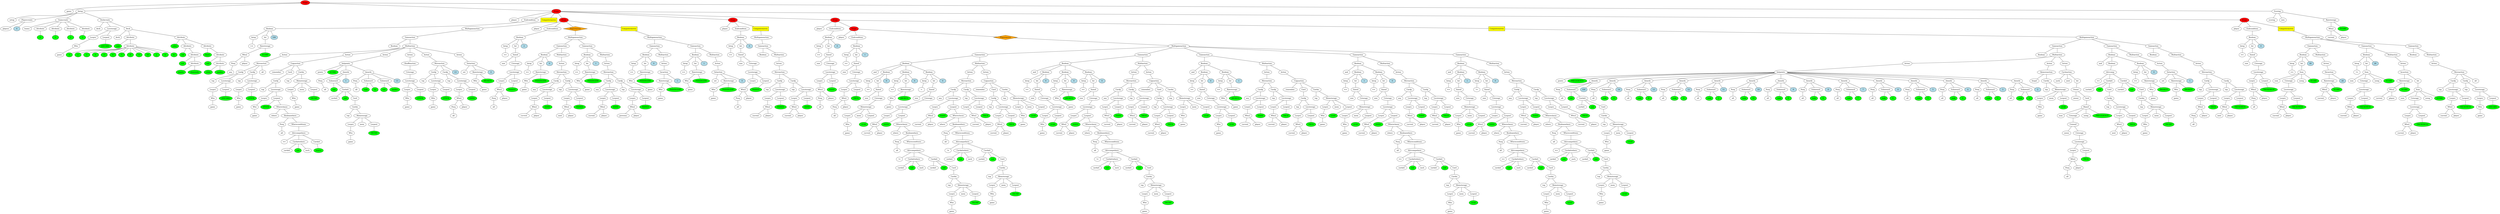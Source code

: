 graph tree{NODE0 [label="Stage" style=filled fillcolor="red"]
NODE0_1 [label="game"]
NODE0 -- NODE0_1
NODE0_2 [label="Setup" ]
NODE0_2_1 [label="setup"]
NODE0_2 -- NODE0_2_1
NODE0_2_2 [label="Playercreate" ]
NODE0_2_2_2 [label="players"]
NODE0_2_2 -- NODE0_2_2_2
NODE0_2_2_3 [label="4" style=filled fillcolor="lightblue"]
NODE0_2_2 -- NODE0_2_2_3
NODE0_2 -- NODE0_2_2
NODE0_2_4 [label="Teamcreate" ]
NODE0_2_4_1 [label="teams"]
NODE0_2_4 -- NODE0_2_4_1
NODE0_2_4_2 [label="Attribute" ]
NODE0_2_4_2_1 [fillcolor="green" style=filled label="0"]
NODE0_2_4_2 -- NODE0_2_4_2_1
NODE0_2_4 -- NODE0_2_4_2
NODE0_2_4_3 [label="Attribute" ]
NODE0_2_4_3_1 [fillcolor="green" style=filled label="1"]
NODE0_2_4_3 -- NODE0_2_4_3_1
NODE0_2_4 -- NODE0_2_4_3
NODE0_2_4_4 [label="Attribute" ]
NODE0_2_4_4_1 [fillcolor="green" style=filled label="2"]
NODE0_2_4_4 -- NODE0_2_4_4_1
NODE0_2_4 -- NODE0_2_4_4
NODE0_2_4_5 [label="Attribute" ]
NODE0_2_4_5_1 [fillcolor="green" style=filled label="3"]
NODE0_2_4_5 -- NODE0_2_4_5_1
NODE0_2_4 -- NODE0_2_4_5
NODE0_2 -- NODE0_2_4
NODE0_2_6 [label="Deckcreate" ]
NODE0_2_6_2 [label="deck"]
NODE0_2_6 -- NODE0_2_6_2
NODE0_2_6_3 [label="Locstorage" ]
NODE0_2_6_3_1 [label="Locpre" ]
NODE0_2_6_3_1_0 [label="Who" ]
NODE0_2_6_3_1_0_0 [label="game"]
NODE0_2_6_3_1_0 -- NODE0_2_6_3_1_0_0
NODE0_2_6_3_1 -- NODE0_2_6_3_1_0
NODE0_2_6_3 -- NODE0_2_6_3_1
NODE0_2_6_3_3 [label="Locpost" ]
NODE0_2_6_3_3_0 [fillcolor="green" style=filled label="DISCARD"]
NODE0_2_6_3_3 -- NODE0_2_6_3_3_0
NODE0_2_6_3 -- NODE0_2_6_3_3
NODE0_2_6 -- NODE0_2_6_3
NODE0_2_6_4 [label="Deck" ]
NODE0_2_6_4_1 [label="deck"]
NODE0_2_6_4 -- NODE0_2_6_4_1
NODE0_2_6_4_2 [label="Attribute" ]
NODE0_2_6_4_2_1 [fillcolor="green" style=filled label="rank"]
NODE0_2_6_4_2 -- NODE0_2_6_4_2_1
NODE0_2_6_4_2_2 [label="Attribute" ]
NODE0_2_6_4_2_2_1 [fillcolor="green" style=filled label="A"]
NODE0_2_6_4_2_2 -- NODE0_2_6_4_2_2_1
NODE0_2_6_4_2_2_3 [fillcolor="green" style=filled label="2"]
NODE0_2_6_4_2_2 -- NODE0_2_6_4_2_2_3
NODE0_2_6_4_2_2_5 [fillcolor="green" style=filled label="3"]
NODE0_2_6_4_2_2 -- NODE0_2_6_4_2_2_5
NODE0_2_6_4_2_2_7 [fillcolor="green" style=filled label="4"]
NODE0_2_6_4_2_2 -- NODE0_2_6_4_2_2_7
NODE0_2_6_4_2_2_9 [fillcolor="green" style=filled label="5"]
NODE0_2_6_4_2_2 -- NODE0_2_6_4_2_2_9
NODE0_2_6_4_2_2_11 [fillcolor="green" style=filled label="6"]
NODE0_2_6_4_2_2 -- NODE0_2_6_4_2_2_11
NODE0_2_6_4_2_2_13 [fillcolor="green" style=filled label="7"]
NODE0_2_6_4_2_2 -- NODE0_2_6_4_2_2_13
NODE0_2_6_4_2_2_15 [fillcolor="green" style=filled label="8"]
NODE0_2_6_4_2_2 -- NODE0_2_6_4_2_2_15
NODE0_2_6_4_2_2_17 [fillcolor="green" style=filled label="9"]
NODE0_2_6_4_2_2 -- NODE0_2_6_4_2_2_17
NODE0_2_6_4_2_2_19 [fillcolor="green" style=filled label="10"]
NODE0_2_6_4_2_2 -- NODE0_2_6_4_2_2_19
NODE0_2_6_4_2_2_21 [fillcolor="green" style=filled label="J"]
NODE0_2_6_4_2_2 -- NODE0_2_6_4_2_2_21
NODE0_2_6_4_2_2_23 [fillcolor="green" style=filled label="Q"]
NODE0_2_6_4_2_2 -- NODE0_2_6_4_2_2_23
NODE0_2_6_4_2_2_25 [fillcolor="green" style=filled label="K"]
NODE0_2_6_4_2_2 -- NODE0_2_6_4_2_2_25
NODE0_2_6_4_2 -- NODE0_2_6_4_2_2
NODE0_2_6_4 -- NODE0_2_6_4_2
NODE0_2_6_4_3 [label="Attribute" ]
NODE0_2_6_4_3_1 [fillcolor="green" style=filled label="color"]
NODE0_2_6_4_3 -- NODE0_2_6_4_3_1
NODE0_2_6_4_3_2 [label="Attribute" ]
NODE0_2_6_4_3_2_1 [fillcolor="green" style=filled label="red"]
NODE0_2_6_4_3_2 -- NODE0_2_6_4_3_2_1
NODE0_2_6_4_3_2_2 [label="Attribute" ]
NODE0_2_6_4_3_2_2_1 [fillcolor="green" style=filled label="suit"]
NODE0_2_6_4_3_2_2 -- NODE0_2_6_4_3_2_2_1
NODE0_2_6_4_3_2_2_2 [label="Attribute" ]
NODE0_2_6_4_3_2_2_2_1 [fillcolor="green" style=filled label="hearts"]
NODE0_2_6_4_3_2_2_2 -- NODE0_2_6_4_3_2_2_2_1
NODE0_2_6_4_3_2_2_2_3 [fillcolor="green" style=filled label="diamonds"]
NODE0_2_6_4_3_2_2_2 -- NODE0_2_6_4_3_2_2_2_3
NODE0_2_6_4_3_2_2 -- NODE0_2_6_4_3_2_2_2
NODE0_2_6_4_3_2 -- NODE0_2_6_4_3_2_2
NODE0_2_6_4_3 -- NODE0_2_6_4_3_2
NODE0_2_6_4_3_3 [label="Attribute" ]
NODE0_2_6_4_3_3_1 [fillcolor="green" style=filled label="black"]
NODE0_2_6_4_3_3 -- NODE0_2_6_4_3_3_1
NODE0_2_6_4_3_3_2 [label="Attribute" ]
NODE0_2_6_4_3_3_2_1 [fillcolor="green" style=filled label="suit"]
NODE0_2_6_4_3_3_2 -- NODE0_2_6_4_3_3_2_1
NODE0_2_6_4_3_3_2_2 [label="Attribute" ]
NODE0_2_6_4_3_3_2_2_1 [fillcolor="green" style=filled label="clubs"]
NODE0_2_6_4_3_3_2_2 -- NODE0_2_6_4_3_3_2_2_1
NODE0_2_6_4_3_3_2_2_3 [fillcolor="green" style=filled label="spades"]
NODE0_2_6_4_3_3_2_2 -- NODE0_2_6_4_3_3_2_2_3
NODE0_2_6_4_3_3_2 -- NODE0_2_6_4_3_3_2_2
NODE0_2_6_4_3_3 -- NODE0_2_6_4_3_3_2
NODE0_2_6_4_3 -- NODE0_2_6_4_3_3
NODE0_2_6_4 -- NODE0_2_6_4_3
NODE0_2_6 -- NODE0_2_6_4
NODE0_2 -- NODE0_2_6
NODE0 -- NODE0_2
NODE0_3 [label="Stage"  style=filled fillcolor="red"]
NODE0_3_2 [label="player"]
NODE0_3 -- NODE0_3_2
NODE0_3_3 [label="Endcondition" ]
NODE0_3_3_2 [label="Boolean" ]
NODE0_3_3_2_1 [label="Intop" ]
NODE0_3_3_2_1_0 [label=">="]
NODE0_3_3_2_1 -- NODE0_3_3_2_1_0
NODE0_3_3_2 -- NODE0_3_3_2_1
NODE0_3_3_2_2 [label="Int" ]
NODE0_3_3_2_2_0 [label="Rawstorage" ]
NODE0_3_3_2_2_0_1 [label="Who2" ]
NODE0_3_3_2_2_0_1_1 [label="Posq" ]
NODE0_3_3_2_2_0_1_1_0 [label="any"]
NODE0_3_3_2_2_0_1_1 -- NODE0_3_3_2_2_0_1_1_0
NODE0_3_3_2_2_0_1 -- NODE0_3_3_2_2_0_1_1
NODE0_3_3_2_2_0_1_2 [label="player"]
NODE0_3_3_2_2_0_1 -- NODE0_3_3_2_2_0_1_2
NODE0_3_3_2_2_0 -- NODE0_3_3_2_2_0_1
NODE0_3_3_2_2_0_3 [fillcolor="green" style=filled label="SCORE"]
NODE0_3_3_2_2_0 -- NODE0_3_3_2_2_0_3
NODE0_3_3_2_2 -- NODE0_3_3_2_2_0
NODE0_3_3_2 -- NODE0_3_3_2_2
NODE0_3_3_2_3 [label="100" style=filled fillcolor="lightblue"]
NODE0_3_3_2 -- NODE0_3_3_2_3
NODE0_3_3 -- NODE0_3_3_2
NODE0_3 -- NODE0_3_3
NODE0_3_4 [label="Computermoves"  style=filled shape=box fillcolor="yellow"]
NODE0_3_4_2 [label="Multigameaction" ]
NODE0_3_4_2_0 [label="Gameaction" ]
NODE0_3_4_2_0_1 [label="Boolean" ]
NODE0_3_4_2_0 -- NODE0_3_4_2_0_1
NODE0_3_4_2_0_2 [label="Multiaction" ]
NODE0_3_4_2_0_2_0 [label="Action" ]
NODE0_3_4_2_0_2_0_1 [label="Moveaction" ]
NODE0_3_4_2_0_2_0_1_1 [label="Cardp" ]
NODE0_3_4_2_0_2_0_1_1_1 [label="top"]
NODE0_3_4_2_0_2_0_1_1 -- NODE0_3_4_2_0_2_0_1_1_1
NODE0_3_4_2_0_2_0_1_1_2 [label="Locstorage" ]
NODE0_3_4_2_0_2_0_1_1_2_1 [label="Locpre" ]
NODE0_3_4_2_0_2_0_1_1_2_1_0 [label="Who" ]
NODE0_3_4_2_0_2_0_1_1_2_1_0_0 [label="game"]
NODE0_3_4_2_0_2_0_1_1_2_1_0 -- NODE0_3_4_2_0_2_0_1_1_2_1_0_0
NODE0_3_4_2_0_2_0_1_1_2_1 -- NODE0_3_4_2_0_2_0_1_1_2_1_0
NODE0_3_4_2_0_2_0_1_1_2 -- NODE0_3_4_2_0_2_0_1_1_2_1
NODE0_3_4_2_0_2_0_1_1_2_3 [label="Locpost" ]
NODE0_3_4_2_0_2_0_1_1_2_3_0 [fillcolor="green" style=filled label="DISCARD"]
NODE0_3_4_2_0_2_0_1_1_2_3 -- NODE0_3_4_2_0_2_0_1_1_2_3_0
NODE0_3_4_2_0_2_0_1_1_2 -- NODE0_3_4_2_0_2_0_1_1_2_3
NODE0_3_4_2_0_2_0_1_1 -- NODE0_3_4_2_0_2_0_1_1_2
NODE0_3_4_2_0_2_0_1 -- NODE0_3_4_2_0_2_0_1_1
NODE0_3_4_2_0_2_0_1_2 [label="Cardp" ]
NODE0_3_4_2_0_2_0_1_2_1 [label="top"]
NODE0_3_4_2_0_2_0_1_2 -- NODE0_3_4_2_0_2_0_1_2_1
NODE0_3_4_2_0_2_0_1_2_2 [label="Locstorage" ]
NODE0_3_4_2_0_2_0_1_2_2_1 [label="Locpre" ]
NODE0_3_4_2_0_2_0_1_2_2_1_0 [label="Who" ]
NODE0_3_4_2_0_2_0_1_2_2_1_0_0 [label="game"]
NODE0_3_4_2_0_2_0_1_2_2_1_0 -- NODE0_3_4_2_0_2_0_1_2_2_1_0_0
NODE0_3_4_2_0_2_0_1_2_2_1 -- NODE0_3_4_2_0_2_0_1_2_2_1_0
NODE0_3_4_2_0_2_0_1_2_2 -- NODE0_3_4_2_0_2_0_1_2_2_1
NODE0_3_4_2_0_2_0_1_2_2_3 [label="Locpost" ]
NODE0_3_4_2_0_2_0_1_2_2_3_0 [fillcolor="green" style=filled label="STOCK"]
NODE0_3_4_2_0_2_0_1_2_2_3 -- NODE0_3_4_2_0_2_0_1_2_2_3_0
NODE0_3_4_2_0_2_0_1_2_2 -- NODE0_3_4_2_0_2_0_1_2_2_3
NODE0_3_4_2_0_2_0_1_2 -- NODE0_3_4_2_0_2_0_1_2_2
NODE0_3_4_2_0_2_0_1 -- NODE0_3_4_2_0_2_0_1_2
NODE0_3_4_2_0_2_0_1_3 [label="all"]
NODE0_3_4_2_0_2_0_1 -- NODE0_3_4_2_0_2_0_1_3
NODE0_3_4_2_0_2_0 -- NODE0_3_4_2_0_2_0_1
NODE0_3_4_2_0_2 -- NODE0_3_4_2_0_2_0
NODE0_3_4_2_0_2_1 [label="Action" ]
NODE0_3_4_2_0_2_1_1 [label="Copyaction" ]
NODE0_3_4_2_0_2_1_1_0 [label="remember"]
NODE0_3_4_2_0_2_1_1 -- NODE0_3_4_2_0_2_1_1_0
NODE0_3_4_2_0_2_1_1_1 [label="Card" ]
NODE0_3_4_2_0_2_1_1_1_0 [label="Cardp" ]
NODE0_3_4_2_0_2_1_1_1_0_1 [label="top"]
NODE0_3_4_2_0_2_1_1_1_0 -- NODE0_3_4_2_0_2_1_1_1_0_1
NODE0_3_4_2_0_2_1_1_1_0_2 [label="Locstorage" ]
NODE0_3_4_2_0_2_1_1_1_0_2_1 [label="Locpre" ]
NODE0_3_4_2_0_2_1_1_1_0_2_1_0 [label="Who" ]
NODE0_3_4_2_0_2_1_1_1_0_2_1_0_0 [label="game"]
NODE0_3_4_2_0_2_1_1_1_0_2_1_0 -- NODE0_3_4_2_0_2_1_1_1_0_2_1_0_0
NODE0_3_4_2_0_2_1_1_1_0_2_1 -- NODE0_3_4_2_0_2_1_1_1_0_2_1_0
NODE0_3_4_2_0_2_1_1_1_0_2 -- NODE0_3_4_2_0_2_1_1_1_0_2_1
NODE0_3_4_2_0_2_1_1_1_0_2_3 [label="Locpost" ]
NODE0_3_4_2_0_2_1_1_1_0_2_3_0 [fillcolor="green" style=filled label="STOCK"]
NODE0_3_4_2_0_2_1_1_1_0_2_3 -- NODE0_3_4_2_0_2_1_1_1_0_2_3_0
NODE0_3_4_2_0_2_1_1_1_0_2_3_1 [label="Whereclause" ]
NODE0_3_4_2_0_2_1_1_1_0_2_3_1_0 [label="where"]
NODE0_3_4_2_0_2_1_1_1_0_2_3_1 -- NODE0_3_4_2_0_2_1_1_1_0_2_3_1_0
NODE0_3_4_2_0_2_1_1_1_0_2_3_1_1 [label="Booleanwhere" ]
NODE0_3_4_2_0_2_1_1_1_0_2_3_1_1_1 [label="Posq" ]
NODE0_3_4_2_0_2_1_1_1_0_2_3_1_1_1_0 [label="all"]
NODE0_3_4_2_0_2_1_1_1_0_2_3_1_1_1 -- NODE0_3_4_2_0_2_1_1_1_0_2_3_1_1_1_0
NODE0_3_4_2_0_2_1_1_1_0_2_3_1_1 -- NODE0_3_4_2_0_2_1_1_1_0_2_3_1_1_1
NODE0_3_4_2_0_2_1_1_1_0_2_3_1_1_2 [label="Whereconditions" ]
NODE0_3_4_2_0_2_1_1_1_0_2_3_1_1_2_1 [label="Attrcompwhere" ]
NODE0_3_4_2_0_2_1_1_1_0_2_3_1_1_2_1_0 [label="=="]
NODE0_3_4_2_0_2_1_1_1_0_2_3_1_1_2_1 -- NODE0_3_4_2_0_2_1_1_1_0_2_3_1_1_2_1_0
NODE0_3_4_2_0_2_1_1_1_0_2_3_1_1_2_1_1 [label="Cardattwhere" ]
NODE0_3_4_2_0_2_1_1_1_0_2_3_1_1_2_1_1_1 [label="cardatt"]
NODE0_3_4_2_0_2_1_1_1_0_2_3_1_1_2_1_1 -- NODE0_3_4_2_0_2_1_1_1_0_2_3_1_1_2_1_1_1
NODE0_3_4_2_0_2_1_1_1_0_2_3_1_1_2_1_1_2 [fillcolor="green" style=filled label="suit"]
NODE0_3_4_2_0_2_1_1_1_0_2_3_1_1_2_1_1 -- NODE0_3_4_2_0_2_1_1_1_0_2_3_1_1_2_1_1_2
NODE0_3_4_2_0_2_1_1_1_0_2_3_1_1_2_1_1_3 [label="each"]
NODE0_3_4_2_0_2_1_1_1_0_2_3_1_1_2_1_1 -- NODE0_3_4_2_0_2_1_1_1_0_2_3_1_1_2_1_1_3
NODE0_3_4_2_0_2_1_1_1_0_2_3_1_1_2_1 -- NODE0_3_4_2_0_2_1_1_1_0_2_3_1_1_2_1_1
NODE0_3_4_2_0_2_1_1_1_0_2_3_1_1_2_1_2 [label="Cardatt" ]
NODE0_3_4_2_0_2_1_1_1_0_2_3_1_1_2_1_2_0 [fillcolor="green" style=filled label="hearts"]
NODE0_3_4_2_0_2_1_1_1_0_2_3_1_1_2_1_2 -- NODE0_3_4_2_0_2_1_1_1_0_2_3_1_1_2_1_2_0
NODE0_3_4_2_0_2_1_1_1_0_2_3_1_1_2_1 -- NODE0_3_4_2_0_2_1_1_1_0_2_3_1_1_2_1_2
NODE0_3_4_2_0_2_1_1_1_0_2_3_1_1_2 -- NODE0_3_4_2_0_2_1_1_1_0_2_3_1_1_2_1
NODE0_3_4_2_0_2_1_1_1_0_2_3_1_1 -- NODE0_3_4_2_0_2_1_1_1_0_2_3_1_1_2
NODE0_3_4_2_0_2_1_1_1_0_2_3_1 -- NODE0_3_4_2_0_2_1_1_1_0_2_3_1_1
NODE0_3_4_2_0_2_1_1_1_0_2_3 -- NODE0_3_4_2_0_2_1_1_1_0_2_3_1
NODE0_3_4_2_0_2_1_1_1_0_2 -- NODE0_3_4_2_0_2_1_1_1_0_2_3
NODE0_3_4_2_0_2_1_1_1_0 -- NODE0_3_4_2_0_2_1_1_1_0_2
NODE0_3_4_2_0_2_1_1_1 -- NODE0_3_4_2_0_2_1_1_1_0
NODE0_3_4_2_0_2_1_1 -- NODE0_3_4_2_0_2_1_1_1
NODE0_3_4_2_0_2_1_1_2 [label="Cardm" ]
NODE0_3_4_2_0_2_1_1_2_1 [label="top"]
NODE0_3_4_2_0_2_1_1_2 -- NODE0_3_4_2_0_2_1_1_2_1
NODE0_3_4_2_0_2_1_1_2_2 [label="Memstorage" ]
NODE0_3_4_2_0_2_1_1_2_2_1 [label="Locpre" ]
NODE0_3_4_2_0_2_1_1_2_2_1_0 [label="Who" ]
NODE0_3_4_2_0_2_1_1_2_2_1_0_0 [label="game"]
NODE0_3_4_2_0_2_1_1_2_2_1_0 -- NODE0_3_4_2_0_2_1_1_2_2_1_0_0
NODE0_3_4_2_0_2_1_1_2_2_1 -- NODE0_3_4_2_0_2_1_1_2_2_1_0
NODE0_3_4_2_0_2_1_1_2_2 -- NODE0_3_4_2_0_2_1_1_2_2_1
NODE0_3_4_2_0_2_1_1_2_2_2 [label="mem"]
NODE0_3_4_2_0_2_1_1_2_2 -- NODE0_3_4_2_0_2_1_1_2_2_2
NODE0_3_4_2_0_2_1_1_2_2_3 [label="Locpost" ]
NODE0_3_4_2_0_2_1_1_2_2_3_0 [fillcolor="green" style=filled label="TRUMP"]
NODE0_3_4_2_0_2_1_1_2_2_3 -- NODE0_3_4_2_0_2_1_1_2_2_3_0
NODE0_3_4_2_0_2_1_1_2_2 -- NODE0_3_4_2_0_2_1_1_2_2_3
NODE0_3_4_2_0_2_1_1_2 -- NODE0_3_4_2_0_2_1_1_2_2
NODE0_3_4_2_0_2_1_1 -- NODE0_3_4_2_0_2_1_1_2
NODE0_3_4_2_0_2_1 -- NODE0_3_4_2_0_2_1_1
NODE0_3_4_2_0_2 -- NODE0_3_4_2_0_2_1
NODE0_3_4_2_0_2_2 [label="Action" ]
NODE0_3_4_2_0_2_2_1 [label="Initpoints" ]
NODE0_3_4_2_0_2_2_1_1 [label="points"]
NODE0_3_4_2_0_2_2_1 -- NODE0_3_4_2_0_2_2_1_1
NODE0_3_4_2_0_2_2_1_2 [fillcolor="green" style=filled label="SCORE"]
NODE0_3_4_2_0_2_2_1 -- NODE0_3_4_2_0_2_2_1_2
NODE0_3_4_2_0_2_2_1_4 [label="Awards" ]
NODE0_3_4_2_0_2_2_1_4_1 [label="Posq" ]
NODE0_3_4_2_0_2_2_1_4_1_0 [label="all"]
NODE0_3_4_2_0_2_2_1_4_1 -- NODE0_3_4_2_0_2_2_1_4_1_0
NODE0_3_4_2_0_2_2_1_4 -- NODE0_3_4_2_0_2_2_1_4_1
NODE0_3_4_2_0_2_2_1_4_2 [label="Subaward" ]
NODE0_3_4_2_0_2_2_1_4_2_1 [fillcolor="green" style=filled label="suit"]
NODE0_3_4_2_0_2_2_1_4_2 -- NODE0_3_4_2_0_2_2_1_4_2_1
NODE0_3_4_2_0_2_2_1_4_2_2 [label="Cardatt" ]
NODE0_3_4_2_0_2_2_1_4_2_2_1 [label="cardatt"]
NODE0_3_4_2_0_2_2_1_4_2_2 -- NODE0_3_4_2_0_2_2_1_4_2_2_1
NODE0_3_4_2_0_2_2_1_4_2_2_2 [fillcolor="green" style=filled label="suit"]
NODE0_3_4_2_0_2_2_1_4_2_2 -- NODE0_3_4_2_0_2_2_1_4_2_2_2
NODE0_3_4_2_0_2_2_1_4_2_2_3 [label="Card" ]
NODE0_3_4_2_0_2_2_1_4_2_2_3_0 [label="Cardm" ]
NODE0_3_4_2_0_2_2_1_4_2_2_3_0_1 [label="top"]
NODE0_3_4_2_0_2_2_1_4_2_2_3_0 -- NODE0_3_4_2_0_2_2_1_4_2_2_3_0_1
NODE0_3_4_2_0_2_2_1_4_2_2_3_0_2 [label="Memstorage" ]
NODE0_3_4_2_0_2_2_1_4_2_2_3_0_2_1 [label="Locpre" ]
NODE0_3_4_2_0_2_2_1_4_2_2_3_0_2_1_0 [label="Who" ]
NODE0_3_4_2_0_2_2_1_4_2_2_3_0_2_1_0_0 [label="game"]
NODE0_3_4_2_0_2_2_1_4_2_2_3_0_2_1_0 -- NODE0_3_4_2_0_2_2_1_4_2_2_3_0_2_1_0_0
NODE0_3_4_2_0_2_2_1_4_2_2_3_0_2_1 -- NODE0_3_4_2_0_2_2_1_4_2_2_3_0_2_1_0
NODE0_3_4_2_0_2_2_1_4_2_2_3_0_2 -- NODE0_3_4_2_0_2_2_1_4_2_2_3_0_2_1
NODE0_3_4_2_0_2_2_1_4_2_2_3_0_2_2 [label="mem"]
NODE0_3_4_2_0_2_2_1_4_2_2_3_0_2 -- NODE0_3_4_2_0_2_2_1_4_2_2_3_0_2_2
NODE0_3_4_2_0_2_2_1_4_2_2_3_0_2_3 [label="Locpost" ]
NODE0_3_4_2_0_2_2_1_4_2_2_3_0_2_3_0 [fillcolor="green" style=filled label="TRUMP"]
NODE0_3_4_2_0_2_2_1_4_2_2_3_0_2_3 -- NODE0_3_4_2_0_2_2_1_4_2_2_3_0_2_3_0
NODE0_3_4_2_0_2_2_1_4_2_2_3_0_2 -- NODE0_3_4_2_0_2_2_1_4_2_2_3_0_2_3
NODE0_3_4_2_0_2_2_1_4_2_2_3_0 -- NODE0_3_4_2_0_2_2_1_4_2_2_3_0_2
NODE0_3_4_2_0_2_2_1_4_2_2_3 -- NODE0_3_4_2_0_2_2_1_4_2_2_3_0
NODE0_3_4_2_0_2_2_1_4_2_2 -- NODE0_3_4_2_0_2_2_1_4_2_2_3
NODE0_3_4_2_0_2_2_1_4_2 -- NODE0_3_4_2_0_2_2_1_4_2_2
NODE0_3_4_2_0_2_2_1_4 -- NODE0_3_4_2_0_2_2_1_4_2
NODE0_3_4_2_0_2_2_1_4_3 [label="1" style=filled fillcolor="lightblue"]
NODE0_3_4_2_0_2_2_1_4 -- NODE0_3_4_2_0_2_2_1_4_3
NODE0_3_4_2_0_2_2_1 -- NODE0_3_4_2_0_2_2_1_4
NODE0_3_4_2_0_2_2_1_5 [label="Awards" ]
NODE0_3_4_2_0_2_2_1_5_1 [label="Posq" ]
NODE0_3_4_2_0_2_2_1_5_1_0 [label="all"]
NODE0_3_4_2_0_2_2_1_5_1 -- NODE0_3_4_2_0_2_2_1_5_1_0
NODE0_3_4_2_0_2_2_1_5 -- NODE0_3_4_2_0_2_2_1_5_1
NODE0_3_4_2_0_2_2_1_5_2 [label="Subaward" ]
NODE0_3_4_2_0_2_2_1_5_2_1 [fillcolor="green" style=filled label="rank"]
NODE0_3_4_2_0_2_2_1_5_2 -- NODE0_3_4_2_0_2_2_1_5_2_1
NODE0_3_4_2_0_2_2_1_5_2_3 [fillcolor="green" style=filled label="Q"]
NODE0_3_4_2_0_2_2_1_5_2 -- NODE0_3_4_2_0_2_2_1_5_2_3
NODE0_3_4_2_0_2_2_1_5 -- NODE0_3_4_2_0_2_2_1_5_2
NODE0_3_4_2_0_2_2_1_5_3 [label="Subaward" ]
NODE0_3_4_2_0_2_2_1_5_3_1 [fillcolor="green" style=filled label="suit"]
NODE0_3_4_2_0_2_2_1_5_3 -- NODE0_3_4_2_0_2_2_1_5_3_1
NODE0_3_4_2_0_2_2_1_5_3_3 [fillcolor="green" style=filled label="spades"]
NODE0_3_4_2_0_2_2_1_5_3 -- NODE0_3_4_2_0_2_2_1_5_3_3
NODE0_3_4_2_0_2_2_1_5 -- NODE0_3_4_2_0_2_2_1_5_3
NODE0_3_4_2_0_2_2_1_5_4 [label="13" style=filled fillcolor="lightblue"]
NODE0_3_4_2_0_2_2_1_5 -- NODE0_3_4_2_0_2_2_1_5_4
NODE0_3_4_2_0_2_2_1 -- NODE0_3_4_2_0_2_2_1_5
NODE0_3_4_2_0_2_2 -- NODE0_3_4_2_0_2_2_1
NODE0_3_4_2_0_2 -- NODE0_3_4_2_0_2_2
NODE0_3_4_2_0_2_3 [label="Action" ]
NODE0_3_4_2_0_2_3_1 [label="Shuffleaction" ]
NODE0_3_4_2_0_2_3_1_1 [label="Cstorage" ]
NODE0_3_4_2_0_2_3_1_1_0 [label="Locstorage" ]
NODE0_3_4_2_0_2_3_1_1_0_1 [label="Locpre" ]
NODE0_3_4_2_0_2_3_1_1_0_1_0 [label="Who" ]
NODE0_3_4_2_0_2_3_1_1_0_1_0_0 [label="game"]
NODE0_3_4_2_0_2_3_1_1_0_1_0 -- NODE0_3_4_2_0_2_3_1_1_0_1_0_0
NODE0_3_4_2_0_2_3_1_1_0_1 -- NODE0_3_4_2_0_2_3_1_1_0_1_0
NODE0_3_4_2_0_2_3_1_1_0 -- NODE0_3_4_2_0_2_3_1_1_0_1
NODE0_3_4_2_0_2_3_1_1_0_3 [label="Locpost" ]
NODE0_3_4_2_0_2_3_1_1_0_3_0 [fillcolor="green" style=filled label="STOCK"]
NODE0_3_4_2_0_2_3_1_1_0_3 -- NODE0_3_4_2_0_2_3_1_1_0_3_0
NODE0_3_4_2_0_2_3_1_1_0 -- NODE0_3_4_2_0_2_3_1_1_0_3
NODE0_3_4_2_0_2_3_1_1 -- NODE0_3_4_2_0_2_3_1_1_0
NODE0_3_4_2_0_2_3_1 -- NODE0_3_4_2_0_2_3_1_1
NODE0_3_4_2_0_2_3 -- NODE0_3_4_2_0_2_3_1
NODE0_3_4_2_0_2 -- NODE0_3_4_2_0_2_3
NODE0_3_4_2_0_2_4 [label="Action" ]
NODE0_3_4_2_0_2_4_1 [label="Moveaction" ]
NODE0_3_4_2_0_2_4_1_1 [label="Cardp" ]
NODE0_3_4_2_0_2_4_1_1_1 [label="top"]
NODE0_3_4_2_0_2_4_1_1 -- NODE0_3_4_2_0_2_4_1_1_1
NODE0_3_4_2_0_2_4_1_1_2 [label="Locstorage" ]
NODE0_3_4_2_0_2_4_1_1_2_1 [label="Locpre" ]
NODE0_3_4_2_0_2_4_1_1_2_1_0 [label="Who" ]
NODE0_3_4_2_0_2_4_1_1_2_1_0_0 [label="game"]
NODE0_3_4_2_0_2_4_1_1_2_1_0 -- NODE0_3_4_2_0_2_4_1_1_2_1_0_0
NODE0_3_4_2_0_2_4_1_1_2_1 -- NODE0_3_4_2_0_2_4_1_1_2_1_0
NODE0_3_4_2_0_2_4_1_1_2 -- NODE0_3_4_2_0_2_4_1_1_2_1
NODE0_3_4_2_0_2_4_1_1_2_3 [label="Locpost" ]
NODE0_3_4_2_0_2_4_1_1_2_3_0 [fillcolor="green" style=filled label="STOCK"]
NODE0_3_4_2_0_2_4_1_1_2_3 -- NODE0_3_4_2_0_2_4_1_1_2_3_0
NODE0_3_4_2_0_2_4_1_1_2 -- NODE0_3_4_2_0_2_4_1_1_2_3
NODE0_3_4_2_0_2_4_1_1 -- NODE0_3_4_2_0_2_4_1_1_2
NODE0_3_4_2_0_2_4_1 -- NODE0_3_4_2_0_2_4_1_1
NODE0_3_4_2_0_2_4_1_2 [label="Cardp" ]
NODE0_3_4_2_0_2_4_1_2_1 [label="top"]
NODE0_3_4_2_0_2_4_1_2 -- NODE0_3_4_2_0_2_4_1_2_1
NODE0_3_4_2_0_2_4_1_2_2 [label="Locstorage" ]
NODE0_3_4_2_0_2_4_1_2_2_1 [label="Locpre" ]
NODE0_3_4_2_0_2_4_1_2_2_1_0 [label="Who2" ]
NODE0_3_4_2_0_2_4_1_2_2_1_0_1 [label="Posq" ]
NODE0_3_4_2_0_2_4_1_2_2_1_0_1_0 [label="all"]
NODE0_3_4_2_0_2_4_1_2_2_1_0_1 -- NODE0_3_4_2_0_2_4_1_2_2_1_0_1_0
NODE0_3_4_2_0_2_4_1_2_2_1_0 -- NODE0_3_4_2_0_2_4_1_2_2_1_0_1
NODE0_3_4_2_0_2_4_1_2_2_1_0_2 [label="player"]
NODE0_3_4_2_0_2_4_1_2_2_1_0 -- NODE0_3_4_2_0_2_4_1_2_2_1_0_2
NODE0_3_4_2_0_2_4_1_2_2_1 -- NODE0_3_4_2_0_2_4_1_2_2_1_0
NODE0_3_4_2_0_2_4_1_2_2 -- NODE0_3_4_2_0_2_4_1_2_2_1
NODE0_3_4_2_0_2_4_1_2_2_3 [label="Locpost" ]
NODE0_3_4_2_0_2_4_1_2_2_3_0 [fillcolor="green" style=filled label="HAND"]
NODE0_3_4_2_0_2_4_1_2_2_3 -- NODE0_3_4_2_0_2_4_1_2_2_3_0
NODE0_3_4_2_0_2_4_1_2_2 -- NODE0_3_4_2_0_2_4_1_2_2_3
NODE0_3_4_2_0_2_4_1_2 -- NODE0_3_4_2_0_2_4_1_2_2
NODE0_3_4_2_0_2_4_1 -- NODE0_3_4_2_0_2_4_1_2
NODE0_3_4_2_0_2_4_1_3 [label="13" style=filled fillcolor="lightblue"]
NODE0_3_4_2_0_2_4_1 -- NODE0_3_4_2_0_2_4_1_3
NODE0_3_4_2_0_2_4 -- NODE0_3_4_2_0_2_4_1
NODE0_3_4_2_0_2 -- NODE0_3_4_2_0_2_4
NODE0_3_4_2_0_2_5 [label="Action" ]
NODE0_3_4_2_0_2_5_1 [label="Setaction" ]
NODE0_3_4_2_0_2_5_1_0 [label="set"]
NODE0_3_4_2_0_2_5_1 -- NODE0_3_4_2_0_2_5_1_0
NODE0_3_4_2_0_2_5_1_1 [label="Rawstorage" ]
NODE0_3_4_2_0_2_5_1_1_1 [label="Who" ]
NODE0_3_4_2_0_2_5_1_1_1_0 [label="game"]
NODE0_3_4_2_0_2_5_1_1_1 -- NODE0_3_4_2_0_2_5_1_1_1_0
NODE0_3_4_2_0_2_5_1_1 -- NODE0_3_4_2_0_2_5_1_1_1
NODE0_3_4_2_0_2_5_1_1_3 [fillcolor="green" style=filled label="BROKEN"]
NODE0_3_4_2_0_2_5_1_1 -- NODE0_3_4_2_0_2_5_1_1_3
NODE0_3_4_2_0_2_5_1 -- NODE0_3_4_2_0_2_5_1_1
NODE0_3_4_2_0_2_5_1_2 [label="0" style=filled fillcolor="lightblue"]
NODE0_3_4_2_0_2_5_1 -- NODE0_3_4_2_0_2_5_1_2
NODE0_3_4_2_0_2_5 -- NODE0_3_4_2_0_2_5_1
NODE0_3_4_2_0_2 -- NODE0_3_4_2_0_2_5
NODE0_3_4_2_0 -- NODE0_3_4_2_0_2
NODE0_3_4_2 -- NODE0_3_4_2_0
NODE0_3_4 -- NODE0_3_4_2
NODE0_3 -- NODE0_3_4
NODE0_3_5 [label="Stage"  style=filled fillcolor="red"]
NODE0_3_5_2 [label="player"]
NODE0_3_5 -- NODE0_3_5_2
NODE0_3_5_3 [label="Endcondition" ]
NODE0_3_5_3_2 [label="Boolean" ]
NODE0_3_5_3_2_1 [label="Intop" ]
NODE0_3_5_3_2_1_0 [label="=="]
NODE0_3_5_3_2_1 -- NODE0_3_5_3_2_1_0
NODE0_3_5_3_2 -- NODE0_3_5_3_2_1
NODE0_3_5_3_2_2 [label="Int" ]
NODE0_3_5_3_2_2_0 [label="Sizeof" ]
NODE0_3_5_3_2_2_0_1 [label="size"]
NODE0_3_5_3_2_2_0 -- NODE0_3_5_3_2_2_0_1
NODE0_3_5_3_2_2_0_2 [label="Cstorage" ]
NODE0_3_5_3_2_2_0_2_0 [label="Locstorage" ]
NODE0_3_5_3_2_2_0_2_0_1 [label="Locpre" ]
NODE0_3_5_3_2_2_0_2_0_1_0 [label="Who2" ]
NODE0_3_5_3_2_2_0_2_0_1_0_1 [label="Posq" ]
NODE0_3_5_3_2_2_0_2_0_1_0_1_0 [label="all"]
NODE0_3_5_3_2_2_0_2_0_1_0_1 -- NODE0_3_5_3_2_2_0_2_0_1_0_1_0
NODE0_3_5_3_2_2_0_2_0_1_0 -- NODE0_3_5_3_2_2_0_2_0_1_0_1
NODE0_3_5_3_2_2_0_2_0_1_0_2 [label="player"]
NODE0_3_5_3_2_2_0_2_0_1_0 -- NODE0_3_5_3_2_2_0_2_0_1_0_2
NODE0_3_5_3_2_2_0_2_0_1 -- NODE0_3_5_3_2_2_0_2_0_1_0
NODE0_3_5_3_2_2_0_2_0 -- NODE0_3_5_3_2_2_0_2_0_1
NODE0_3_5_3_2_2_0_2_0_3 [label="Locpost" ]
NODE0_3_5_3_2_2_0_2_0_3_0 [fillcolor="green" style=filled label="PASSED"]
NODE0_3_5_3_2_2_0_2_0_3 -- NODE0_3_5_3_2_2_0_2_0_3_0
NODE0_3_5_3_2_2_0_2_0 -- NODE0_3_5_3_2_2_0_2_0_3
NODE0_3_5_3_2_2_0_2 -- NODE0_3_5_3_2_2_0_2_0
NODE0_3_5_3_2_2_0 -- NODE0_3_5_3_2_2_0_2
NODE0_3_5_3_2_2 -- NODE0_3_5_3_2_2_0
NODE0_3_5_3_2 -- NODE0_3_5_3_2_2
NODE0_3_5_3_2_3 [label="2" style=filled fillcolor="lightblue"]
NODE0_3_5_3_2 -- NODE0_3_5_3_2_3
NODE0_3_5_3 -- NODE0_3_5_3_2
NODE0_3_5 -- NODE0_3_5_3
NODE0_3_5_4 [label="Playermoves"  style=filled shape=diamond fillcolor="orange"]
NODE0_3_5_4_2 [label="Multigameaction" ]
NODE0_3_5_4_2_0 [label="Gameaction" ]
NODE0_3_5_4_2_0_1 [label="Boolean" ]
NODE0_3_5_4_2_0_1_1 [label="Intop" ]
NODE0_3_5_4_2_0_1_1_0 [label="=="]
NODE0_3_5_4_2_0_1_1 -- NODE0_3_5_4_2_0_1_1_0
NODE0_3_5_4_2_0_1 -- NODE0_3_5_4_2_0_1_1
NODE0_3_5_4_2_0_1_2 [label="Int" ]
NODE0_3_5_4_2_0_1_2_0 [label="Rawstorage" ]
NODE0_3_5_4_2_0_1_2_0_1 [label="Who" ]
NODE0_3_5_4_2_0_1_2_0_1_0 [label="game"]
NODE0_3_5_4_2_0_1_2_0_1 -- NODE0_3_5_4_2_0_1_2_0_1_0
NODE0_3_5_4_2_0_1_2_0 -- NODE0_3_5_4_2_0_1_2_0_1
NODE0_3_5_4_2_0_1_2_0_3 [fillcolor="green" style=filled label="PASSINGDIR"]
NODE0_3_5_4_2_0_1_2_0 -- NODE0_3_5_4_2_0_1_2_0_3
NODE0_3_5_4_2_0_1_2 -- NODE0_3_5_4_2_0_1_2_0
NODE0_3_5_4_2_0_1 -- NODE0_3_5_4_2_0_1_2
NODE0_3_5_4_2_0_1_3 [label="0" style=filled fillcolor="lightblue"]
NODE0_3_5_4_2_0_1 -- NODE0_3_5_4_2_0_1_3
NODE0_3_5_4_2_0 -- NODE0_3_5_4_2_0_1
NODE0_3_5_4_2_0_2 [label="Multiaction" ]
NODE0_3_5_4_2_0_2_0 [label="Action" ]
NODE0_3_5_4_2_0_2_0_1 [label="Moveaction" ]
NODE0_3_5_4_2_0_2_0_1_1 [label="Cardp" ]
NODE0_3_5_4_2_0_2_0_1_1_1 [label="any"]
NODE0_3_5_4_2_0_2_0_1_1 -- NODE0_3_5_4_2_0_2_0_1_1_1
NODE0_3_5_4_2_0_2_0_1_1_2 [label="Locstorage" ]
NODE0_3_5_4_2_0_2_0_1_1_2_1 [label="Locpre" ]
NODE0_3_5_4_2_0_2_0_1_1_2_1_0 [label="Who2" ]
NODE0_3_5_4_2_0_2_0_1_1_2_1_0_1 [label="current"]
NODE0_3_5_4_2_0_2_0_1_1_2_1_0 -- NODE0_3_5_4_2_0_2_0_1_1_2_1_0_1
NODE0_3_5_4_2_0_2_0_1_1_2_1_0_2 [label="player"]
NODE0_3_5_4_2_0_2_0_1_1_2_1_0 -- NODE0_3_5_4_2_0_2_0_1_1_2_1_0_2
NODE0_3_5_4_2_0_2_0_1_1_2_1 -- NODE0_3_5_4_2_0_2_0_1_1_2_1_0
NODE0_3_5_4_2_0_2_0_1_1_2 -- NODE0_3_5_4_2_0_2_0_1_1_2_1
NODE0_3_5_4_2_0_2_0_1_1_2_3 [label="Locpost" ]
NODE0_3_5_4_2_0_2_0_1_1_2_3_0 [fillcolor="green" style=filled label="HAND"]
NODE0_3_5_4_2_0_2_0_1_1_2_3 -- NODE0_3_5_4_2_0_2_0_1_1_2_3_0
NODE0_3_5_4_2_0_2_0_1_1_2 -- NODE0_3_5_4_2_0_2_0_1_1_2_3
NODE0_3_5_4_2_0_2_0_1_1 -- NODE0_3_5_4_2_0_2_0_1_1_2
NODE0_3_5_4_2_0_2_0_1 -- NODE0_3_5_4_2_0_2_0_1_1
NODE0_3_5_4_2_0_2_0_1_2 [label="Cardp" ]
NODE0_3_5_4_2_0_2_0_1_2_1 [label="top"]
NODE0_3_5_4_2_0_2_0_1_2 -- NODE0_3_5_4_2_0_2_0_1_2_1
NODE0_3_5_4_2_0_2_0_1_2_2 [label="Locstorage" ]
NODE0_3_5_4_2_0_2_0_1_2_2_1 [label="Locpre" ]
NODE0_3_5_4_2_0_2_0_1_2_2_1_0 [label="Who2" ]
NODE0_3_5_4_2_0_2_0_1_2_2_1_0_1 [label="next"]
NODE0_3_5_4_2_0_2_0_1_2_2_1_0 -- NODE0_3_5_4_2_0_2_0_1_2_2_1_0_1
NODE0_3_5_4_2_0_2_0_1_2_2_1_0_2 [label="player"]
NODE0_3_5_4_2_0_2_0_1_2_2_1_0 -- NODE0_3_5_4_2_0_2_0_1_2_2_1_0_2
NODE0_3_5_4_2_0_2_0_1_2_2_1 -- NODE0_3_5_4_2_0_2_0_1_2_2_1_0
NODE0_3_5_4_2_0_2_0_1_2_2 -- NODE0_3_5_4_2_0_2_0_1_2_2_1
NODE0_3_5_4_2_0_2_0_1_2_2_3 [label="Locpost" ]
NODE0_3_5_4_2_0_2_0_1_2_2_3_0 [fillcolor="green" style=filled label="PASSED"]
NODE0_3_5_4_2_0_2_0_1_2_2_3 -- NODE0_3_5_4_2_0_2_0_1_2_2_3_0
NODE0_3_5_4_2_0_2_0_1_2_2 -- NODE0_3_5_4_2_0_2_0_1_2_2_3
NODE0_3_5_4_2_0_2_0_1_2 -- NODE0_3_5_4_2_0_2_0_1_2_2
NODE0_3_5_4_2_0_2_0_1 -- NODE0_3_5_4_2_0_2_0_1_2
NODE0_3_5_4_2_0_2_0 -- NODE0_3_5_4_2_0_2_0_1
NODE0_3_5_4_2_0_2 -- NODE0_3_5_4_2_0_2_0
NODE0_3_5_4_2_0 -- NODE0_3_5_4_2_0_2
NODE0_3_5_4_2 -- NODE0_3_5_4_2_0
NODE0_3_5_4_2_1 [label="Gameaction" ]
NODE0_3_5_4_2_1_1 [label="Boolean" ]
NODE0_3_5_4_2_1_1_1 [label="Intop" ]
NODE0_3_5_4_2_1_1_1_0 [label="=="]
NODE0_3_5_4_2_1_1_1 -- NODE0_3_5_4_2_1_1_1_0
NODE0_3_5_4_2_1_1 -- NODE0_3_5_4_2_1_1_1
NODE0_3_5_4_2_1_1_2 [label="Int" ]
NODE0_3_5_4_2_1_1_2_0 [label="Rawstorage" ]
NODE0_3_5_4_2_1_1_2_0_1 [label="Who" ]
NODE0_3_5_4_2_1_1_2_0_1_0 [label="game"]
NODE0_3_5_4_2_1_1_2_0_1 -- NODE0_3_5_4_2_1_1_2_0_1_0
NODE0_3_5_4_2_1_1_2_0 -- NODE0_3_5_4_2_1_1_2_0_1
NODE0_3_5_4_2_1_1_2_0_3 [fillcolor="green" style=filled label="PASSINGDIR"]
NODE0_3_5_4_2_1_1_2_0 -- NODE0_3_5_4_2_1_1_2_0_3
NODE0_3_5_4_2_1_1_2 -- NODE0_3_5_4_2_1_1_2_0
NODE0_3_5_4_2_1_1 -- NODE0_3_5_4_2_1_1_2
NODE0_3_5_4_2_1_1_3 [label="1" style=filled fillcolor="lightblue"]
NODE0_3_5_4_2_1_1 -- NODE0_3_5_4_2_1_1_3
NODE0_3_5_4_2_1 -- NODE0_3_5_4_2_1_1
NODE0_3_5_4_2_1_2 [label="Multiaction" ]
NODE0_3_5_4_2_1_2_0 [label="Action" ]
NODE0_3_5_4_2_1_2_0_1 [label="Moveaction" ]
NODE0_3_5_4_2_1_2_0_1_1 [label="Cardp" ]
NODE0_3_5_4_2_1_2_0_1_1_1 [label="any"]
NODE0_3_5_4_2_1_2_0_1_1 -- NODE0_3_5_4_2_1_2_0_1_1_1
NODE0_3_5_4_2_1_2_0_1_1_2 [label="Locstorage" ]
NODE0_3_5_4_2_1_2_0_1_1_2_1 [label="Locpre" ]
NODE0_3_5_4_2_1_2_0_1_1_2_1_0 [label="Who2" ]
NODE0_3_5_4_2_1_2_0_1_1_2_1_0_1 [label="current"]
NODE0_3_5_4_2_1_2_0_1_1_2_1_0 -- NODE0_3_5_4_2_1_2_0_1_1_2_1_0_1
NODE0_3_5_4_2_1_2_0_1_1_2_1_0_2 [label="player"]
NODE0_3_5_4_2_1_2_0_1_1_2_1_0 -- NODE0_3_5_4_2_1_2_0_1_1_2_1_0_2
NODE0_3_5_4_2_1_2_0_1_1_2_1 -- NODE0_3_5_4_2_1_2_0_1_1_2_1_0
NODE0_3_5_4_2_1_2_0_1_1_2 -- NODE0_3_5_4_2_1_2_0_1_1_2_1
NODE0_3_5_4_2_1_2_0_1_1_2_3 [label="Locpost" ]
NODE0_3_5_4_2_1_2_0_1_1_2_3_0 [fillcolor="green" style=filled label="HAND"]
NODE0_3_5_4_2_1_2_0_1_1_2_3 -- NODE0_3_5_4_2_1_2_0_1_1_2_3_0
NODE0_3_5_4_2_1_2_0_1_1_2 -- NODE0_3_5_4_2_1_2_0_1_1_2_3
NODE0_3_5_4_2_1_2_0_1_1 -- NODE0_3_5_4_2_1_2_0_1_1_2
NODE0_3_5_4_2_1_2_0_1 -- NODE0_3_5_4_2_1_2_0_1_1
NODE0_3_5_4_2_1_2_0_1_2 [label="Cardp" ]
NODE0_3_5_4_2_1_2_0_1_2_1 [label="top"]
NODE0_3_5_4_2_1_2_0_1_2 -- NODE0_3_5_4_2_1_2_0_1_2_1
NODE0_3_5_4_2_1_2_0_1_2_2 [label="Locstorage" ]
NODE0_3_5_4_2_1_2_0_1_2_2_1 [label="Locpre" ]
NODE0_3_5_4_2_1_2_0_1_2_2_1_0 [label="Who2" ]
NODE0_3_5_4_2_1_2_0_1_2_2_1_0_1 [label="previous"]
NODE0_3_5_4_2_1_2_0_1_2_2_1_0 -- NODE0_3_5_4_2_1_2_0_1_2_2_1_0_1
NODE0_3_5_4_2_1_2_0_1_2_2_1_0_2 [label="player"]
NODE0_3_5_4_2_1_2_0_1_2_2_1_0 -- NODE0_3_5_4_2_1_2_0_1_2_2_1_0_2
NODE0_3_5_4_2_1_2_0_1_2_2_1 -- NODE0_3_5_4_2_1_2_0_1_2_2_1_0
NODE0_3_5_4_2_1_2_0_1_2_2 -- NODE0_3_5_4_2_1_2_0_1_2_2_1
NODE0_3_5_4_2_1_2_0_1_2_2_3 [label="Locpost" ]
NODE0_3_5_4_2_1_2_0_1_2_2_3_0 [fillcolor="green" style=filled label="PASSED"]
NODE0_3_5_4_2_1_2_0_1_2_2_3 -- NODE0_3_5_4_2_1_2_0_1_2_2_3_0
NODE0_3_5_4_2_1_2_0_1_2_2 -- NODE0_3_5_4_2_1_2_0_1_2_2_3
NODE0_3_5_4_2_1_2_0_1_2 -- NODE0_3_5_4_2_1_2_0_1_2_2
NODE0_3_5_4_2_1_2_0_1 -- NODE0_3_5_4_2_1_2_0_1_2
NODE0_3_5_4_2_1_2_0 -- NODE0_3_5_4_2_1_2_0_1
NODE0_3_5_4_2_1_2 -- NODE0_3_5_4_2_1_2_0
NODE0_3_5_4_2_1 -- NODE0_3_5_4_2_1_2
NODE0_3_5_4_2 -- NODE0_3_5_4_2_1
NODE0_3_5_4 -- NODE0_3_5_4_2
NODE0_3_5 -- NODE0_3_5_4
NODE0_3_5_5 [label="Computermoves"  style=filled shape=box fillcolor="yellow"]
NODE0_3_5_5_2 [label="Multigameaction" ]
NODE0_3_5_5_2_0 [label="Gameaction" ]
NODE0_3_5_5_2_0_1 [label="Boolean" ]
NODE0_3_5_5_2_0_1_1 [label="Intop" ]
NODE0_3_5_5_2_0_1_1_0 [label="=="]
NODE0_3_5_5_2_0_1_1 -- NODE0_3_5_5_2_0_1_1_0
NODE0_3_5_5_2_0_1 -- NODE0_3_5_5_2_0_1_1
NODE0_3_5_5_2_0_1_2 [label="Int" ]
NODE0_3_5_5_2_0_1_2_0 [label="Rawstorage" ]
NODE0_3_5_5_2_0_1_2_0_1 [label="Who" ]
NODE0_3_5_5_2_0_1_2_0_1_0 [label="game"]
NODE0_3_5_5_2_0_1_2_0_1 -- NODE0_3_5_5_2_0_1_2_0_1_0
NODE0_3_5_5_2_0_1_2_0 -- NODE0_3_5_5_2_0_1_2_0_1
NODE0_3_5_5_2_0_1_2_0_3 [fillcolor="green" style=filled label="PASSINGDIR"]
NODE0_3_5_5_2_0_1_2_0 -- NODE0_3_5_5_2_0_1_2_0_3
NODE0_3_5_5_2_0_1_2 -- NODE0_3_5_5_2_0_1_2_0
NODE0_3_5_5_2_0_1 -- NODE0_3_5_5_2_0_1_2
NODE0_3_5_5_2_0_1_3 [label="0" style=filled fillcolor="lightblue"]
NODE0_3_5_5_2_0_1 -- NODE0_3_5_5_2_0_1_3
NODE0_3_5_5_2_0 -- NODE0_3_5_5_2_0_1
NODE0_3_5_5_2_0_2 [label="Multiaction" ]
NODE0_3_5_5_2_0_2_0 [label="Action" ]
NODE0_3_5_5_2_0_2_0_1 [label="Incaction" ]
NODE0_3_5_5_2_0_2_0_1_1 [label="Rawstorage" ]
NODE0_3_5_5_2_0_2_0_1_1_1 [label="Who" ]
NODE0_3_5_5_2_0_2_0_1_1_1_0 [label="game"]
NODE0_3_5_5_2_0_2_0_1_1_1 -- NODE0_3_5_5_2_0_2_0_1_1_1_0
NODE0_3_5_5_2_0_2_0_1_1 -- NODE0_3_5_5_2_0_2_0_1_1_1
NODE0_3_5_5_2_0_2_0_1_1_3 [fillcolor="green" style=filled label="PASSINGDIR"]
NODE0_3_5_5_2_0_2_0_1_1 -- NODE0_3_5_5_2_0_2_0_1_1_3
NODE0_3_5_5_2_0_2_0_1 -- NODE0_3_5_5_2_0_2_0_1_1
NODE0_3_5_5_2_0_2_0_1_2 [label="1" style=filled fillcolor="lightblue"]
NODE0_3_5_5_2_0_2_0_1 -- NODE0_3_5_5_2_0_2_0_1_2
NODE0_3_5_5_2_0_2_0 -- NODE0_3_5_5_2_0_2_0_1
NODE0_3_5_5_2_0_2 -- NODE0_3_5_5_2_0_2_0
NODE0_3_5_5_2_0 -- NODE0_3_5_5_2_0_2
NODE0_3_5_5_2 -- NODE0_3_5_5_2_0
NODE0_3_5_5_2_1 [label="Gameaction" ]
NODE0_3_5_5_2_1_1 [label="Boolean" ]
NODE0_3_5_5_2_1_1_1 [label="Intop" ]
NODE0_3_5_5_2_1_1_1_0 [label="=="]
NODE0_3_5_5_2_1_1_1 -- NODE0_3_5_5_2_1_1_1_0
NODE0_3_5_5_2_1_1 -- NODE0_3_5_5_2_1_1_1
NODE0_3_5_5_2_1_1_2 [label="Int" ]
NODE0_3_5_5_2_1_1_2_0 [label="Rawstorage" ]
NODE0_3_5_5_2_1_1_2_0_1 [label="Who" ]
NODE0_3_5_5_2_1_1_2_0_1_0 [label="game"]
NODE0_3_5_5_2_1_1_2_0_1 -- NODE0_3_5_5_2_1_1_2_0_1_0
NODE0_3_5_5_2_1_1_2_0 -- NODE0_3_5_5_2_1_1_2_0_1
NODE0_3_5_5_2_1_1_2_0_3 [fillcolor="green" style=filled label="PASSINGDIR"]
NODE0_3_5_5_2_1_1_2_0 -- NODE0_3_5_5_2_1_1_2_0_3
NODE0_3_5_5_2_1_1_2 -- NODE0_3_5_5_2_1_1_2_0
NODE0_3_5_5_2_1_1 -- NODE0_3_5_5_2_1_1_2
NODE0_3_5_5_2_1_1_3 [label="1" style=filled fillcolor="lightblue"]
NODE0_3_5_5_2_1_1 -- NODE0_3_5_5_2_1_1_3
NODE0_3_5_5_2_1 -- NODE0_3_5_5_2_1_1
NODE0_3_5_5_2_1_2 [label="Multiaction" ]
NODE0_3_5_5_2_1_2_0 [label="Action" ]
NODE0_3_5_5_2_1_2_0_1 [label="Setaction" ]
NODE0_3_5_5_2_1_2_0_1_0 [label="set"]
NODE0_3_5_5_2_1_2_0_1 -- NODE0_3_5_5_2_1_2_0_1_0
NODE0_3_5_5_2_1_2_0_1_1 [label="Rawstorage" ]
NODE0_3_5_5_2_1_2_0_1_1_1 [label="Who" ]
NODE0_3_5_5_2_1_2_0_1_1_1_0 [label="game"]
NODE0_3_5_5_2_1_2_0_1_1_1 -- NODE0_3_5_5_2_1_2_0_1_1_1_0
NODE0_3_5_5_2_1_2_0_1_1 -- NODE0_3_5_5_2_1_2_0_1_1_1
NODE0_3_5_5_2_1_2_0_1_1_3 [fillcolor="green" style=filled label="PASSINGDIR"]
NODE0_3_5_5_2_1_2_0_1_1 -- NODE0_3_5_5_2_1_2_0_1_1_3
NODE0_3_5_5_2_1_2_0_1 -- NODE0_3_5_5_2_1_2_0_1_1
NODE0_3_5_5_2_1_2_0_1_2 [label="0" style=filled fillcolor="lightblue"]
NODE0_3_5_5_2_1_2_0_1 -- NODE0_3_5_5_2_1_2_0_1_2
NODE0_3_5_5_2_1_2_0 -- NODE0_3_5_5_2_1_2_0_1
NODE0_3_5_5_2_1_2 -- NODE0_3_5_5_2_1_2_0
NODE0_3_5_5_2_1 -- NODE0_3_5_5_2_1_2
NODE0_3_5_5_2 -- NODE0_3_5_5_2_1
NODE0_3_5_5 -- NODE0_3_5_5_2
NODE0_3_5 -- NODE0_3_5_5
NODE0_3 -- NODE0_3_5
NODE0_3_6 [label="Stage"  style=filled fillcolor="red"]
NODE0_3_6_2 [label="player"]
NODE0_3_6 -- NODE0_3_6_2
NODE0_3_6_3 [label="Endcondition" ]
NODE0_3_6_3_2 [label="Boolean" ]
NODE0_3_6_3_2_1 [label="Intop" ]
NODE0_3_6_3_2_1_0 [label="=="]
NODE0_3_6_3_2_1 -- NODE0_3_6_3_2_1_0
NODE0_3_6_3_2 -- NODE0_3_6_3_2_1
NODE0_3_6_3_2_2 [label="Int" ]
NODE0_3_6_3_2_2_0 [label="Sizeof" ]
NODE0_3_6_3_2_2_0_1 [label="size"]
NODE0_3_6_3_2_2_0 -- NODE0_3_6_3_2_2_0_1
NODE0_3_6_3_2_2_0_2 [label="Cstorage" ]
NODE0_3_6_3_2_2_0_2_0 [label="Locstorage" ]
NODE0_3_6_3_2_2_0_2_0_1 [label="Locpre" ]
NODE0_3_6_3_2_2_0_2_0_1_0 [label="Who2" ]
NODE0_3_6_3_2_2_0_2_0_1_0_1 [label="Posq" ]
NODE0_3_6_3_2_2_0_2_0_1_0_1_0 [label="all"]
NODE0_3_6_3_2_2_0_2_0_1_0_1 -- NODE0_3_6_3_2_2_0_2_0_1_0_1_0
NODE0_3_6_3_2_2_0_2_0_1_0 -- NODE0_3_6_3_2_2_0_2_0_1_0_1
NODE0_3_6_3_2_2_0_2_0_1_0_2 [label="player"]
NODE0_3_6_3_2_2_0_2_0_1_0 -- NODE0_3_6_3_2_2_0_2_0_1_0_2
NODE0_3_6_3_2_2_0_2_0_1 -- NODE0_3_6_3_2_2_0_2_0_1_0
NODE0_3_6_3_2_2_0_2_0 -- NODE0_3_6_3_2_2_0_2_0_1
NODE0_3_6_3_2_2_0_2_0_3 [label="Locpost" ]
NODE0_3_6_3_2_2_0_2_0_3_0 [fillcolor="green" style=filled label="PASSED"]
NODE0_3_6_3_2_2_0_2_0_3 -- NODE0_3_6_3_2_2_0_2_0_3_0
NODE0_3_6_3_2_2_0_2_0 -- NODE0_3_6_3_2_2_0_2_0_3
NODE0_3_6_3_2_2_0_2 -- NODE0_3_6_3_2_2_0_2_0
NODE0_3_6_3_2_2_0 -- NODE0_3_6_3_2_2_0_2
NODE0_3_6_3_2_2 -- NODE0_3_6_3_2_2_0
NODE0_3_6_3_2 -- NODE0_3_6_3_2_2
NODE0_3_6_3_2_3 [label="0" style=filled fillcolor="lightblue"]
NODE0_3_6_3_2 -- NODE0_3_6_3_2_3
NODE0_3_6_3 -- NODE0_3_6_3_2
NODE0_3_6 -- NODE0_3_6_3
NODE0_3_6_4 [label="Computermoves"  style=filled shape=box fillcolor="yellow"]
NODE0_3_6_4_2 [label="Multigameaction" ]
NODE0_3_6_4_2_0 [label="Gameaction" ]
NODE0_3_6_4_2_0_1 [label="Boolean" ]
NODE0_3_6_4_2_0 -- NODE0_3_6_4_2_0_1
NODE0_3_6_4_2_0_2 [label="Multiaction" ]
NODE0_3_6_4_2_0_2_0 [label="Action" ]
NODE0_3_6_4_2_0_2_0_1 [label="Moveaction" ]
NODE0_3_6_4_2_0_2_0_1_1 [label="Cardp" ]
NODE0_3_6_4_2_0_2_0_1_1_1 [label="top"]
NODE0_3_6_4_2_0_2_0_1_1 -- NODE0_3_6_4_2_0_2_0_1_1_1
NODE0_3_6_4_2_0_2_0_1_1_2 [label="Locstorage" ]
NODE0_3_6_4_2_0_2_0_1_1_2_1 [label="Locpre" ]
NODE0_3_6_4_2_0_2_0_1_1_2_1_0 [label="Who2" ]
NODE0_3_6_4_2_0_2_0_1_1_2_1_0_1 [label="current"]
NODE0_3_6_4_2_0_2_0_1_1_2_1_0 -- NODE0_3_6_4_2_0_2_0_1_1_2_1_0_1
NODE0_3_6_4_2_0_2_0_1_1_2_1_0_2 [label="player"]
NODE0_3_6_4_2_0_2_0_1_1_2_1_0 -- NODE0_3_6_4_2_0_2_0_1_1_2_1_0_2
NODE0_3_6_4_2_0_2_0_1_1_2_1 -- NODE0_3_6_4_2_0_2_0_1_1_2_1_0
NODE0_3_6_4_2_0_2_0_1_1_2 -- NODE0_3_6_4_2_0_2_0_1_1_2_1
NODE0_3_6_4_2_0_2_0_1_1_2_3 [label="Locpost" ]
NODE0_3_6_4_2_0_2_0_1_1_2_3_0 [fillcolor="green" style=filled label="PASSED"]
NODE0_3_6_4_2_0_2_0_1_1_2_3 -- NODE0_3_6_4_2_0_2_0_1_1_2_3_0
NODE0_3_6_4_2_0_2_0_1_1_2 -- NODE0_3_6_4_2_0_2_0_1_1_2_3
NODE0_3_6_4_2_0_2_0_1_1 -- NODE0_3_6_4_2_0_2_0_1_1_2
NODE0_3_6_4_2_0_2_0_1 -- NODE0_3_6_4_2_0_2_0_1_1
NODE0_3_6_4_2_0_2_0_1_2 [label="Cardp" ]
NODE0_3_6_4_2_0_2_0_1_2_1 [label="top"]
NODE0_3_6_4_2_0_2_0_1_2 -- NODE0_3_6_4_2_0_2_0_1_2_1
NODE0_3_6_4_2_0_2_0_1_2_2 [label="Locstorage" ]
NODE0_3_6_4_2_0_2_0_1_2_2_1 [label="Locpre" ]
NODE0_3_6_4_2_0_2_0_1_2_2_1_0 [label="Who2" ]
NODE0_3_6_4_2_0_2_0_1_2_2_1_0_1 [label="current"]
NODE0_3_6_4_2_0_2_0_1_2_2_1_0 -- NODE0_3_6_4_2_0_2_0_1_2_2_1_0_1
NODE0_3_6_4_2_0_2_0_1_2_2_1_0_2 [label="player"]
NODE0_3_6_4_2_0_2_0_1_2_2_1_0 -- NODE0_3_6_4_2_0_2_0_1_2_2_1_0_2
NODE0_3_6_4_2_0_2_0_1_2_2_1 -- NODE0_3_6_4_2_0_2_0_1_2_2_1_0
NODE0_3_6_4_2_0_2_0_1_2_2 -- NODE0_3_6_4_2_0_2_0_1_2_2_1
NODE0_3_6_4_2_0_2_0_1_2_2_3 [label="Locpost" ]
NODE0_3_6_4_2_0_2_0_1_2_2_3_0 [fillcolor="green" style=filled label="HAND"]
NODE0_3_6_4_2_0_2_0_1_2_2_3 -- NODE0_3_6_4_2_0_2_0_1_2_2_3_0
NODE0_3_6_4_2_0_2_0_1_2_2 -- NODE0_3_6_4_2_0_2_0_1_2_2_3
NODE0_3_6_4_2_0_2_0_1_2 -- NODE0_3_6_4_2_0_2_0_1_2_2
NODE0_3_6_4_2_0_2_0_1 -- NODE0_3_6_4_2_0_2_0_1_2
NODE0_3_6_4_2_0_2_0 -- NODE0_3_6_4_2_0_2_0_1
NODE0_3_6_4_2_0_2 -- NODE0_3_6_4_2_0_2_0
NODE0_3_6_4_2_0 -- NODE0_3_6_4_2_0_2
NODE0_3_6_4_2 -- NODE0_3_6_4_2_0
NODE0_3_6_4 -- NODE0_3_6_4_2
NODE0_3_6 -- NODE0_3_6_4
NODE0_3 -- NODE0_3_6
NODE0_3_7 [label="Stage"  style=filled fillcolor="red"]
NODE0_3_7_2 [label="player"]
NODE0_3_7 -- NODE0_3_7_2
NODE0_3_7_3 [label="Endcondition" ]
NODE0_3_7_3_2 [label="Boolean" ]
NODE0_3_7_3_2_1 [label="Intop" ]
NODE0_3_7_3_2_1_0 [label="=="]
NODE0_3_7_3_2_1 -- NODE0_3_7_3_2_1_0
NODE0_3_7_3_2 -- NODE0_3_7_3_2_1
NODE0_3_7_3_2_2 [label="Int" ]
NODE0_3_7_3_2_2_0 [label="Sizeof" ]
NODE0_3_7_3_2_2_0_1 [label="size"]
NODE0_3_7_3_2_2_0 -- NODE0_3_7_3_2_2_0_1
NODE0_3_7_3_2_2_0_2 [label="Cstorage" ]
NODE0_3_7_3_2_2_0_2_0 [label="Locstorage" ]
NODE0_3_7_3_2_2_0_2_0_1 [label="Locpre" ]
NODE0_3_7_3_2_2_0_2_0_1_0 [label="Who2" ]
NODE0_3_7_3_2_2_0_2_0_1_0_1 [label="Posq" ]
NODE0_3_7_3_2_2_0_2_0_1_0_1_0 [label="all"]
NODE0_3_7_3_2_2_0_2_0_1_0_1 -- NODE0_3_7_3_2_2_0_2_0_1_0_1_0
NODE0_3_7_3_2_2_0_2_0_1_0 -- NODE0_3_7_3_2_2_0_2_0_1_0_1
NODE0_3_7_3_2_2_0_2_0_1_0_2 [label="player"]
NODE0_3_7_3_2_2_0_2_0_1_0 -- NODE0_3_7_3_2_2_0_2_0_1_0_2
NODE0_3_7_3_2_2_0_2_0_1 -- NODE0_3_7_3_2_2_0_2_0_1_0
NODE0_3_7_3_2_2_0_2_0 -- NODE0_3_7_3_2_2_0_2_0_1
NODE0_3_7_3_2_2_0_2_0_3 [label="Locpost" ]
NODE0_3_7_3_2_2_0_2_0_3_0 [fillcolor="green" style=filled label="HAND"]
NODE0_3_7_3_2_2_0_2_0_3 -- NODE0_3_7_3_2_2_0_2_0_3_0
NODE0_3_7_3_2_2_0_2_0 -- NODE0_3_7_3_2_2_0_2_0_3
NODE0_3_7_3_2_2_0_2 -- NODE0_3_7_3_2_2_0_2_0
NODE0_3_7_3_2_2_0 -- NODE0_3_7_3_2_2_0_2
NODE0_3_7_3_2_2 -- NODE0_3_7_3_2_2_0
NODE0_3_7_3_2 -- NODE0_3_7_3_2_2
NODE0_3_7_3_2_3 [label="0" style=filled fillcolor="lightblue"]
NODE0_3_7_3_2 -- NODE0_3_7_3_2_3
NODE0_3_7_3 -- NODE0_3_7_3_2
NODE0_3_7 -- NODE0_3_7_3
NODE0_3_7_4 [label="Stage"  style=filled fillcolor="red"]
NODE0_3_7_4_2 [label="player"]
NODE0_3_7_4 -- NODE0_3_7_4_2
NODE0_3_7_4_3 [label="Endcondition" ]
NODE0_3_7_4_3_2 [label="Boolean" ]
NODE0_3_7_4_3_2_1 [label="Intop" ]
NODE0_3_7_4_3_2_1_0 [label="=="]
NODE0_3_7_4_3_2_1 -- NODE0_3_7_4_3_2_1_0
NODE0_3_7_4_3_2 -- NODE0_3_7_4_3_2_1
NODE0_3_7_4_3_2_2 [label="Int" ]
NODE0_3_7_4_3_2_2_0 [label="Sizeof" ]
NODE0_3_7_4_3_2_2_0_1 [label="size"]
NODE0_3_7_4_3_2_2_0 -- NODE0_3_7_4_3_2_2_0_1
NODE0_3_7_4_3_2_2_0_2 [label="Cstorage" ]
NODE0_3_7_4_3_2_2_0_2_0 [label="Locstorage" ]
NODE0_3_7_4_3_2_2_0_2_0_1 [label="Locpre" ]
NODE0_3_7_4_3_2_2_0_2_0_1_0 [label="Who2" ]
NODE0_3_7_4_3_2_2_0_2_0_1_0_1 [label="Posq" ]
NODE0_3_7_4_3_2_2_0_2_0_1_0_1_0 [label="all"]
NODE0_3_7_4_3_2_2_0_2_0_1_0_1 -- NODE0_3_7_4_3_2_2_0_2_0_1_0_1_0
NODE0_3_7_4_3_2_2_0_2_0_1_0 -- NODE0_3_7_4_3_2_2_0_2_0_1_0_1
NODE0_3_7_4_3_2_2_0_2_0_1_0_2 [label="player"]
NODE0_3_7_4_3_2_2_0_2_0_1_0 -- NODE0_3_7_4_3_2_2_0_2_0_1_0_2
NODE0_3_7_4_3_2_2_0_2_0_1 -- NODE0_3_7_4_3_2_2_0_2_0_1_0
NODE0_3_7_4_3_2_2_0_2_0 -- NODE0_3_7_4_3_2_2_0_2_0_1
NODE0_3_7_4_3_2_2_0_2_0_3 [label="Locpost" ]
NODE0_3_7_4_3_2_2_0_2_0_3_0 [fillcolor="green" style=filled label="TRICK"]
NODE0_3_7_4_3_2_2_0_2_0_3 -- NODE0_3_7_4_3_2_2_0_2_0_3_0
NODE0_3_7_4_3_2_2_0_2_0 -- NODE0_3_7_4_3_2_2_0_2_0_3
NODE0_3_7_4_3_2_2_0_2 -- NODE0_3_7_4_3_2_2_0_2_0
NODE0_3_7_4_3_2_2_0 -- NODE0_3_7_4_3_2_2_0_2
NODE0_3_7_4_3_2_2 -- NODE0_3_7_4_3_2_2_0
NODE0_3_7_4_3_2 -- NODE0_3_7_4_3_2_2
NODE0_3_7_4_3_2_3 [label="1" style=filled fillcolor="lightblue"]
NODE0_3_7_4_3_2 -- NODE0_3_7_4_3_2_3
NODE0_3_7_4_3 -- NODE0_3_7_4_3_2
NODE0_3_7_4 -- NODE0_3_7_4_3
NODE0_3_7_4_4 [label="Playermoves"  style=filled shape=diamond fillcolor="orange"]
NODE0_3_7_4_4_2 [label="Multigameaction" ]
NODE0_3_7_4_4_2_0 [label="Gameaction" ]
NODE0_3_7_4_4_2_0_1 [label="Boolean" ]
NODE0_3_7_4_4_2_0_1_1 [label="and"]
NODE0_3_7_4_4_2_0_1 -- NODE0_3_7_4_4_2_0_1_1
NODE0_3_7_4_4_2_0_1_2 [label="Boolean" ]
NODE0_3_7_4_4_2_0_1_2_1 [label="Intop" ]
NODE0_3_7_4_4_2_0_1_2_1_0 [label="=="]
NODE0_3_7_4_4_2_0_1_2_1 -- NODE0_3_7_4_4_2_0_1_2_1_0
NODE0_3_7_4_4_2_0_1_2 -- NODE0_3_7_4_4_2_0_1_2_1
NODE0_3_7_4_4_2_0_1_2_2 [label="Int" ]
NODE0_3_7_4_4_2_0_1_2_2_0 [label="Sizeof" ]
NODE0_3_7_4_4_2_0_1_2_2_0_1 [label="size"]
NODE0_3_7_4_4_2_0_1_2_2_0 -- NODE0_3_7_4_4_2_0_1_2_2_0_1
NODE0_3_7_4_4_2_0_1_2_2_0_2 [label="Cstorage" ]
NODE0_3_7_4_4_2_0_1_2_2_0_2_0 [label="Memstorage" ]
NODE0_3_7_4_4_2_0_1_2_2_0_2_0_1 [label="Locpre" ]
NODE0_3_7_4_4_2_0_1_2_2_0_2_0_1_0 [label="Who" ]
NODE0_3_7_4_4_2_0_1_2_2_0_2_0_1_0_0 [label="game"]
NODE0_3_7_4_4_2_0_1_2_2_0_2_0_1_0 -- NODE0_3_7_4_4_2_0_1_2_2_0_2_0_1_0_0
NODE0_3_7_4_4_2_0_1_2_2_0_2_0_1 -- NODE0_3_7_4_4_2_0_1_2_2_0_2_0_1_0
NODE0_3_7_4_4_2_0_1_2_2_0_2_0 -- NODE0_3_7_4_4_2_0_1_2_2_0_2_0_1
NODE0_3_7_4_4_2_0_1_2_2_0_2_0_2 [label="mem"]
NODE0_3_7_4_4_2_0_1_2_2_0_2_0 -- NODE0_3_7_4_4_2_0_1_2_2_0_2_0_2
NODE0_3_7_4_4_2_0_1_2_2_0_2_0_3 [label="Locpost" ]
NODE0_3_7_4_4_2_0_1_2_2_0_2_0_3_0 [fillcolor="green" style=filled label="LEAD"]
NODE0_3_7_4_4_2_0_1_2_2_0_2_0_3 -- NODE0_3_7_4_4_2_0_1_2_2_0_2_0_3_0
NODE0_3_7_4_4_2_0_1_2_2_0_2_0 -- NODE0_3_7_4_4_2_0_1_2_2_0_2_0_3
NODE0_3_7_4_4_2_0_1_2_2_0_2 -- NODE0_3_7_4_4_2_0_1_2_2_0_2_0
NODE0_3_7_4_4_2_0_1_2_2_0 -- NODE0_3_7_4_4_2_0_1_2_2_0_2
NODE0_3_7_4_4_2_0_1_2_2 -- NODE0_3_7_4_4_2_0_1_2_2_0
NODE0_3_7_4_4_2_0_1_2 -- NODE0_3_7_4_4_2_0_1_2_2
NODE0_3_7_4_4_2_0_1_2_3 [label="0" style=filled fillcolor="lightblue"]
NODE0_3_7_4_4_2_0_1_2 -- NODE0_3_7_4_4_2_0_1_2_3
NODE0_3_7_4_4_2_0_1 -- NODE0_3_7_4_4_2_0_1_2
NODE0_3_7_4_4_2_0_1_3 [label="Boolean" ]
NODE0_3_7_4_4_2_0_1_3_1 [label="Intop" ]
NODE0_3_7_4_4_2_0_1_3_1_0 [label="=="]
NODE0_3_7_4_4_2_0_1_3_1 -- NODE0_3_7_4_4_2_0_1_3_1_0
NODE0_3_7_4_4_2_0_1_3 -- NODE0_3_7_4_4_2_0_1_3_1
NODE0_3_7_4_4_2_0_1_3_2 [label="Int" ]
NODE0_3_7_4_4_2_0_1_3_2_0 [label="Rawstorage" ]
NODE0_3_7_4_4_2_0_1_3_2_0_1 [label="Who" ]
NODE0_3_7_4_4_2_0_1_3_2_0_1_0 [label="game"]
NODE0_3_7_4_4_2_0_1_3_2_0_1 -- NODE0_3_7_4_4_2_0_1_3_2_0_1_0
NODE0_3_7_4_4_2_0_1_3_2_0 -- NODE0_3_7_4_4_2_0_1_3_2_0_1
NODE0_3_7_4_4_2_0_1_3_2_0_3 [fillcolor="green" style=filled label="BROKEN"]
NODE0_3_7_4_4_2_0_1_3_2_0 -- NODE0_3_7_4_4_2_0_1_3_2_0_3
NODE0_3_7_4_4_2_0_1_3_2 -- NODE0_3_7_4_4_2_0_1_3_2_0
NODE0_3_7_4_4_2_0_1_3 -- NODE0_3_7_4_4_2_0_1_3_2
NODE0_3_7_4_4_2_0_1_3_3 [label="0" style=filled fillcolor="lightblue"]
NODE0_3_7_4_4_2_0_1_3 -- NODE0_3_7_4_4_2_0_1_3_3
NODE0_3_7_4_4_2_0_1 -- NODE0_3_7_4_4_2_0_1_3
NODE0_3_7_4_4_2_0_1_4 [label="Boolean" ]
NODE0_3_7_4_4_2_0_1_4_1 [label="Intop" ]
NODE0_3_7_4_4_2_0_1_4_1_0 [label=">"]
NODE0_3_7_4_4_2_0_1_4_1 -- NODE0_3_7_4_4_2_0_1_4_1_0
NODE0_3_7_4_4_2_0_1_4 -- NODE0_3_7_4_4_2_0_1_4_1
NODE0_3_7_4_4_2_0_1_4_2 [label="Int" ]
NODE0_3_7_4_4_2_0_1_4_2_0 [label="Sizeof" ]
NODE0_3_7_4_4_2_0_1_4_2_0_1 [label="size"]
NODE0_3_7_4_4_2_0_1_4_2_0 -- NODE0_3_7_4_4_2_0_1_4_2_0_1
NODE0_3_7_4_4_2_0_1_4_2_0_2 [label="Cstorage" ]
NODE0_3_7_4_4_2_0_1_4_2_0_2_0 [label="Locstorage" ]
NODE0_3_7_4_4_2_0_1_4_2_0_2_0_1 [label="Locpre" ]
NODE0_3_7_4_4_2_0_1_4_2_0_2_0_1_0 [label="Who2" ]
NODE0_3_7_4_4_2_0_1_4_2_0_2_0_1_0_1 [label="current"]
NODE0_3_7_4_4_2_0_1_4_2_0_2_0_1_0 -- NODE0_3_7_4_4_2_0_1_4_2_0_2_0_1_0_1
NODE0_3_7_4_4_2_0_1_4_2_0_2_0_1_0_2 [label="player"]
NODE0_3_7_4_4_2_0_1_4_2_0_2_0_1_0 -- NODE0_3_7_4_4_2_0_1_4_2_0_2_0_1_0_2
NODE0_3_7_4_4_2_0_1_4_2_0_2_0_1 -- NODE0_3_7_4_4_2_0_1_4_2_0_2_0_1_0
NODE0_3_7_4_4_2_0_1_4_2_0_2_0 -- NODE0_3_7_4_4_2_0_1_4_2_0_2_0_1
NODE0_3_7_4_4_2_0_1_4_2_0_2_0_3 [label="Locpost" ]
NODE0_3_7_4_4_2_0_1_4_2_0_2_0_3_0 [fillcolor="green" style=filled label="HAND"]
NODE0_3_7_4_4_2_0_1_4_2_0_2_0_3 -- NODE0_3_7_4_4_2_0_1_4_2_0_2_0_3_0
NODE0_3_7_4_4_2_0_1_4_2_0_2_0_3_1 [label="Whereclause" ]
NODE0_3_7_4_4_2_0_1_4_2_0_2_0_3_1_0 [label="where"]
NODE0_3_7_4_4_2_0_1_4_2_0_2_0_3_1 -- NODE0_3_7_4_4_2_0_1_4_2_0_2_0_3_1_0
NODE0_3_7_4_4_2_0_1_4_2_0_2_0_3_1_1 [label="Booleanwhere" ]
NODE0_3_7_4_4_2_0_1_4_2_0_2_0_3_1_1_1 [label="Posq" ]
NODE0_3_7_4_4_2_0_1_4_2_0_2_0_3_1_1_1_0 [label="all"]
NODE0_3_7_4_4_2_0_1_4_2_0_2_0_3_1_1_1 -- NODE0_3_7_4_4_2_0_1_4_2_0_2_0_3_1_1_1_0
NODE0_3_7_4_4_2_0_1_4_2_0_2_0_3_1_1 -- NODE0_3_7_4_4_2_0_1_4_2_0_2_0_3_1_1_1
NODE0_3_7_4_4_2_0_1_4_2_0_2_0_3_1_1_2 [label="Whereconditions" ]
NODE0_3_7_4_4_2_0_1_4_2_0_2_0_3_1_1_2_1 [label="Attrcompwhere" ]
NODE0_3_7_4_4_2_0_1_4_2_0_2_0_3_1_1_2_1_0 [label="!="]
NODE0_3_7_4_4_2_0_1_4_2_0_2_0_3_1_1_2_1 -- NODE0_3_7_4_4_2_0_1_4_2_0_2_0_3_1_1_2_1_0
NODE0_3_7_4_4_2_0_1_4_2_0_2_0_3_1_1_2_1_1 [label="Cardattwhere" ]
NODE0_3_7_4_4_2_0_1_4_2_0_2_0_3_1_1_2_1_1_1 [label="cardatt"]
NODE0_3_7_4_4_2_0_1_4_2_0_2_0_3_1_1_2_1_1 -- NODE0_3_7_4_4_2_0_1_4_2_0_2_0_3_1_1_2_1_1_1
NODE0_3_7_4_4_2_0_1_4_2_0_2_0_3_1_1_2_1_1_2 [fillcolor="green" style=filled label="suit"]
NODE0_3_7_4_4_2_0_1_4_2_0_2_0_3_1_1_2_1_1 -- NODE0_3_7_4_4_2_0_1_4_2_0_2_0_3_1_1_2_1_1_2
NODE0_3_7_4_4_2_0_1_4_2_0_2_0_3_1_1_2_1_1_3 [label="each"]
NODE0_3_7_4_4_2_0_1_4_2_0_2_0_3_1_1_2_1_1 -- NODE0_3_7_4_4_2_0_1_4_2_0_2_0_3_1_1_2_1_1_3
NODE0_3_7_4_4_2_0_1_4_2_0_2_0_3_1_1_2_1 -- NODE0_3_7_4_4_2_0_1_4_2_0_2_0_3_1_1_2_1_1
NODE0_3_7_4_4_2_0_1_4_2_0_2_0_3_1_1_2_1_2 [label="Cardatt" ]
NODE0_3_7_4_4_2_0_1_4_2_0_2_0_3_1_1_2_1_2_1 [label="cardatt"]
NODE0_3_7_4_4_2_0_1_4_2_0_2_0_3_1_1_2_1_2 -- NODE0_3_7_4_4_2_0_1_4_2_0_2_0_3_1_1_2_1_2_1
NODE0_3_7_4_4_2_0_1_4_2_0_2_0_3_1_1_2_1_2_2 [fillcolor="green" style=filled label="suit"]
NODE0_3_7_4_4_2_0_1_4_2_0_2_0_3_1_1_2_1_2 -- NODE0_3_7_4_4_2_0_1_4_2_0_2_0_3_1_1_2_1_2_2
NODE0_3_7_4_4_2_0_1_4_2_0_2_0_3_1_1_2_1_2_3 [label="Card" ]
NODE0_3_7_4_4_2_0_1_4_2_0_2_0_3_1_1_2_1_2_3_0 [label="Cardm" ]
NODE0_3_7_4_4_2_0_1_4_2_0_2_0_3_1_1_2_1_2_3_0_1 [label="top"]
NODE0_3_7_4_4_2_0_1_4_2_0_2_0_3_1_1_2_1_2_3_0 -- NODE0_3_7_4_4_2_0_1_4_2_0_2_0_3_1_1_2_1_2_3_0_1
NODE0_3_7_4_4_2_0_1_4_2_0_2_0_3_1_1_2_1_2_3_0_2 [label="Memstorage" ]
NODE0_3_7_4_4_2_0_1_4_2_0_2_0_3_1_1_2_1_2_3_0_2_1 [label="Locpre" ]
NODE0_3_7_4_4_2_0_1_4_2_0_2_0_3_1_1_2_1_2_3_0_2_1_0 [label="Who" ]
NODE0_3_7_4_4_2_0_1_4_2_0_2_0_3_1_1_2_1_2_3_0_2_1_0_0 [label="game"]
NODE0_3_7_4_4_2_0_1_4_2_0_2_0_3_1_1_2_1_2_3_0_2_1_0 -- NODE0_3_7_4_4_2_0_1_4_2_0_2_0_3_1_1_2_1_2_3_0_2_1_0_0
NODE0_3_7_4_4_2_0_1_4_2_0_2_0_3_1_1_2_1_2_3_0_2_1 -- NODE0_3_7_4_4_2_0_1_4_2_0_2_0_3_1_1_2_1_2_3_0_2_1_0
NODE0_3_7_4_4_2_0_1_4_2_0_2_0_3_1_1_2_1_2_3_0_2 -- NODE0_3_7_4_4_2_0_1_4_2_0_2_0_3_1_1_2_1_2_3_0_2_1
NODE0_3_7_4_4_2_0_1_4_2_0_2_0_3_1_1_2_1_2_3_0_2_2 [label="mem"]
NODE0_3_7_4_4_2_0_1_4_2_0_2_0_3_1_1_2_1_2_3_0_2 -- NODE0_3_7_4_4_2_0_1_4_2_0_2_0_3_1_1_2_1_2_3_0_2_2
NODE0_3_7_4_4_2_0_1_4_2_0_2_0_3_1_1_2_1_2_3_0_2_3 [label="Locpost" ]
NODE0_3_7_4_4_2_0_1_4_2_0_2_0_3_1_1_2_1_2_3_0_2_3_0 [fillcolor="green" style=filled label="TRUMP"]
NODE0_3_7_4_4_2_0_1_4_2_0_2_0_3_1_1_2_1_2_3_0_2_3 -- NODE0_3_7_4_4_2_0_1_4_2_0_2_0_3_1_1_2_1_2_3_0_2_3_0
NODE0_3_7_4_4_2_0_1_4_2_0_2_0_3_1_1_2_1_2_3_0_2 -- NODE0_3_7_4_4_2_0_1_4_2_0_2_0_3_1_1_2_1_2_3_0_2_3
NODE0_3_7_4_4_2_0_1_4_2_0_2_0_3_1_1_2_1_2_3_0 -- NODE0_3_7_4_4_2_0_1_4_2_0_2_0_3_1_1_2_1_2_3_0_2
NODE0_3_7_4_4_2_0_1_4_2_0_2_0_3_1_1_2_1_2_3 -- NODE0_3_7_4_4_2_0_1_4_2_0_2_0_3_1_1_2_1_2_3_0
NODE0_3_7_4_4_2_0_1_4_2_0_2_0_3_1_1_2_1_2 -- NODE0_3_7_4_4_2_0_1_4_2_0_2_0_3_1_1_2_1_2_3
NODE0_3_7_4_4_2_0_1_4_2_0_2_0_3_1_1_2_1 -- NODE0_3_7_4_4_2_0_1_4_2_0_2_0_3_1_1_2_1_2
NODE0_3_7_4_4_2_0_1_4_2_0_2_0_3_1_1_2 -- NODE0_3_7_4_4_2_0_1_4_2_0_2_0_3_1_1_2_1
NODE0_3_7_4_4_2_0_1_4_2_0_2_0_3_1_1 -- NODE0_3_7_4_4_2_0_1_4_2_0_2_0_3_1_1_2
NODE0_3_7_4_4_2_0_1_4_2_0_2_0_3_1 -- NODE0_3_7_4_4_2_0_1_4_2_0_2_0_3_1_1
NODE0_3_7_4_4_2_0_1_4_2_0_2_0_3 -- NODE0_3_7_4_4_2_0_1_4_2_0_2_0_3_1
NODE0_3_7_4_4_2_0_1_4_2_0_2_0 -- NODE0_3_7_4_4_2_0_1_4_2_0_2_0_3
NODE0_3_7_4_4_2_0_1_4_2_0_2 -- NODE0_3_7_4_4_2_0_1_4_2_0_2_0
NODE0_3_7_4_4_2_0_1_4_2_0 -- NODE0_3_7_4_4_2_0_1_4_2_0_2
NODE0_3_7_4_4_2_0_1_4_2 -- NODE0_3_7_4_4_2_0_1_4_2_0
NODE0_3_7_4_4_2_0_1_4 -- NODE0_3_7_4_4_2_0_1_4_2
NODE0_3_7_4_4_2_0_1_4_3 [label="0" style=filled fillcolor="lightblue"]
NODE0_3_7_4_4_2_0_1_4 -- NODE0_3_7_4_4_2_0_1_4_3
NODE0_3_7_4_4_2_0_1 -- NODE0_3_7_4_4_2_0_1_4
NODE0_3_7_4_4_2_0 -- NODE0_3_7_4_4_2_0_1
NODE0_3_7_4_4_2_0_2 [label="Multiaction" ]
NODE0_3_7_4_4_2_0_2_0 [label="Action" ]
NODE0_3_7_4_4_2_0_2_0_1 [label="Moveaction" ]
NODE0_3_7_4_4_2_0_2_0_1_1 [label="Cardp" ]
NODE0_3_7_4_4_2_0_2_0_1_1_1 [label="any"]
NODE0_3_7_4_4_2_0_2_0_1_1 -- NODE0_3_7_4_4_2_0_2_0_1_1_1
NODE0_3_7_4_4_2_0_2_0_1_1_2 [label="Locstorage" ]
NODE0_3_7_4_4_2_0_2_0_1_1_2_1 [label="Locpre" ]
NODE0_3_7_4_4_2_0_2_0_1_1_2_1_0 [label="Who2" ]
NODE0_3_7_4_4_2_0_2_0_1_1_2_1_0_1 [label="current"]
NODE0_3_7_4_4_2_0_2_0_1_1_2_1_0 -- NODE0_3_7_4_4_2_0_2_0_1_1_2_1_0_1
NODE0_3_7_4_4_2_0_2_0_1_1_2_1_0_2 [label="player"]
NODE0_3_7_4_4_2_0_2_0_1_1_2_1_0 -- NODE0_3_7_4_4_2_0_2_0_1_1_2_1_0_2
NODE0_3_7_4_4_2_0_2_0_1_1_2_1 -- NODE0_3_7_4_4_2_0_2_0_1_1_2_1_0
NODE0_3_7_4_4_2_0_2_0_1_1_2 -- NODE0_3_7_4_4_2_0_2_0_1_1_2_1
NODE0_3_7_4_4_2_0_2_0_1_1_2_3 [label="Locpost" ]
NODE0_3_7_4_4_2_0_2_0_1_1_2_3_0 [fillcolor="green" style=filled label="HAND"]
NODE0_3_7_4_4_2_0_2_0_1_1_2_3 -- NODE0_3_7_4_4_2_0_2_0_1_1_2_3_0
NODE0_3_7_4_4_2_0_2_0_1_1_2_3_1 [label="Whereclause" ]
NODE0_3_7_4_4_2_0_2_0_1_1_2_3_1_0 [label="where"]
NODE0_3_7_4_4_2_0_2_0_1_1_2_3_1 -- NODE0_3_7_4_4_2_0_2_0_1_1_2_3_1_0
NODE0_3_7_4_4_2_0_2_0_1_1_2_3_1_1 [label="Booleanwhere" ]
NODE0_3_7_4_4_2_0_2_0_1_1_2_3_1_1_1 [label="Posq" ]
NODE0_3_7_4_4_2_0_2_0_1_1_2_3_1_1_1_0 [label="all"]
NODE0_3_7_4_4_2_0_2_0_1_1_2_3_1_1_1 -- NODE0_3_7_4_4_2_0_2_0_1_1_2_3_1_1_1_0
NODE0_3_7_4_4_2_0_2_0_1_1_2_3_1_1 -- NODE0_3_7_4_4_2_0_2_0_1_1_2_3_1_1_1
NODE0_3_7_4_4_2_0_2_0_1_1_2_3_1_1_2 [label="Whereconditions" ]
NODE0_3_7_4_4_2_0_2_0_1_1_2_3_1_1_2_1 [label="Attrcompwhere" ]
NODE0_3_7_4_4_2_0_2_0_1_1_2_3_1_1_2_1_0 [label="!="]
NODE0_3_7_4_4_2_0_2_0_1_1_2_3_1_1_2_1 -- NODE0_3_7_4_4_2_0_2_0_1_1_2_3_1_1_2_1_0
NODE0_3_7_4_4_2_0_2_0_1_1_2_3_1_1_2_1_1 [label="Cardattwhere" ]
NODE0_3_7_4_4_2_0_2_0_1_1_2_3_1_1_2_1_1_1 [label="cardatt"]
NODE0_3_7_4_4_2_0_2_0_1_1_2_3_1_1_2_1_1 -- NODE0_3_7_4_4_2_0_2_0_1_1_2_3_1_1_2_1_1_1
NODE0_3_7_4_4_2_0_2_0_1_1_2_3_1_1_2_1_1_2 [fillcolor="green" style=filled label="suit"]
NODE0_3_7_4_4_2_0_2_0_1_1_2_3_1_1_2_1_1 -- NODE0_3_7_4_4_2_0_2_0_1_1_2_3_1_1_2_1_1_2
NODE0_3_7_4_4_2_0_2_0_1_1_2_3_1_1_2_1_1_3 [label="each"]
NODE0_3_7_4_4_2_0_2_0_1_1_2_3_1_1_2_1_1 -- NODE0_3_7_4_4_2_0_2_0_1_1_2_3_1_1_2_1_1_3
NODE0_3_7_4_4_2_0_2_0_1_1_2_3_1_1_2_1 -- NODE0_3_7_4_4_2_0_2_0_1_1_2_3_1_1_2_1_1
NODE0_3_7_4_4_2_0_2_0_1_1_2_3_1_1_2_1_2 [label="Cardatt" ]
NODE0_3_7_4_4_2_0_2_0_1_1_2_3_1_1_2_1_2_1 [label="cardatt"]
NODE0_3_7_4_4_2_0_2_0_1_1_2_3_1_1_2_1_2 -- NODE0_3_7_4_4_2_0_2_0_1_1_2_3_1_1_2_1_2_1
NODE0_3_7_4_4_2_0_2_0_1_1_2_3_1_1_2_1_2_2 [fillcolor="green" style=filled label="suit"]
NODE0_3_7_4_4_2_0_2_0_1_1_2_3_1_1_2_1_2 -- NODE0_3_7_4_4_2_0_2_0_1_1_2_3_1_1_2_1_2_2
NODE0_3_7_4_4_2_0_2_0_1_1_2_3_1_1_2_1_2_3 [label="Card" ]
NODE0_3_7_4_4_2_0_2_0_1_1_2_3_1_1_2_1_2_3_0 [label="Cardm" ]
NODE0_3_7_4_4_2_0_2_0_1_1_2_3_1_1_2_1_2_3_0_1 [label="top"]
NODE0_3_7_4_4_2_0_2_0_1_1_2_3_1_1_2_1_2_3_0 -- NODE0_3_7_4_4_2_0_2_0_1_1_2_3_1_1_2_1_2_3_0_1
NODE0_3_7_4_4_2_0_2_0_1_1_2_3_1_1_2_1_2_3_0_2 [label="Memstorage" ]
NODE0_3_7_4_4_2_0_2_0_1_1_2_3_1_1_2_1_2_3_0_2_1 [label="Locpre" ]
NODE0_3_7_4_4_2_0_2_0_1_1_2_3_1_1_2_1_2_3_0_2_1_0 [label="Who" ]
NODE0_3_7_4_4_2_0_2_0_1_1_2_3_1_1_2_1_2_3_0_2_1_0_0 [label="game"]
NODE0_3_7_4_4_2_0_2_0_1_1_2_3_1_1_2_1_2_3_0_2_1_0 -- NODE0_3_7_4_4_2_0_2_0_1_1_2_3_1_1_2_1_2_3_0_2_1_0_0
NODE0_3_7_4_4_2_0_2_0_1_1_2_3_1_1_2_1_2_3_0_2_1 -- NODE0_3_7_4_4_2_0_2_0_1_1_2_3_1_1_2_1_2_3_0_2_1_0
NODE0_3_7_4_4_2_0_2_0_1_1_2_3_1_1_2_1_2_3_0_2 -- NODE0_3_7_4_4_2_0_2_0_1_1_2_3_1_1_2_1_2_3_0_2_1
NODE0_3_7_4_4_2_0_2_0_1_1_2_3_1_1_2_1_2_3_0_2_2 [label="mem"]
NODE0_3_7_4_4_2_0_2_0_1_1_2_3_1_1_2_1_2_3_0_2 -- NODE0_3_7_4_4_2_0_2_0_1_1_2_3_1_1_2_1_2_3_0_2_2
NODE0_3_7_4_4_2_0_2_0_1_1_2_3_1_1_2_1_2_3_0_2_3 [label="Locpost" ]
NODE0_3_7_4_4_2_0_2_0_1_1_2_3_1_1_2_1_2_3_0_2_3_0 [fillcolor="green" style=filled label="TRUMP"]
NODE0_3_7_4_4_2_0_2_0_1_1_2_3_1_1_2_1_2_3_0_2_3 -- NODE0_3_7_4_4_2_0_2_0_1_1_2_3_1_1_2_1_2_3_0_2_3_0
NODE0_3_7_4_4_2_0_2_0_1_1_2_3_1_1_2_1_2_3_0_2 -- NODE0_3_7_4_4_2_0_2_0_1_1_2_3_1_1_2_1_2_3_0_2_3
NODE0_3_7_4_4_2_0_2_0_1_1_2_3_1_1_2_1_2_3_0 -- NODE0_3_7_4_4_2_0_2_0_1_1_2_3_1_1_2_1_2_3_0_2
NODE0_3_7_4_4_2_0_2_0_1_1_2_3_1_1_2_1_2_3 -- NODE0_3_7_4_4_2_0_2_0_1_1_2_3_1_1_2_1_2_3_0
NODE0_3_7_4_4_2_0_2_0_1_1_2_3_1_1_2_1_2 -- NODE0_3_7_4_4_2_0_2_0_1_1_2_3_1_1_2_1_2_3
NODE0_3_7_4_4_2_0_2_0_1_1_2_3_1_1_2_1 -- NODE0_3_7_4_4_2_0_2_0_1_1_2_3_1_1_2_1_2
NODE0_3_7_4_4_2_0_2_0_1_1_2_3_1_1_2 -- NODE0_3_7_4_4_2_0_2_0_1_1_2_3_1_1_2_1
NODE0_3_7_4_4_2_0_2_0_1_1_2_3_1_1 -- NODE0_3_7_4_4_2_0_2_0_1_1_2_3_1_1_2
NODE0_3_7_4_4_2_0_2_0_1_1_2_3_1 -- NODE0_3_7_4_4_2_0_2_0_1_1_2_3_1_1
NODE0_3_7_4_4_2_0_2_0_1_1_2_3 -- NODE0_3_7_4_4_2_0_2_0_1_1_2_3_1
NODE0_3_7_4_4_2_0_2_0_1_1_2 -- NODE0_3_7_4_4_2_0_2_0_1_1_2_3
NODE0_3_7_4_4_2_0_2_0_1_1 -- NODE0_3_7_4_4_2_0_2_0_1_1_2
NODE0_3_7_4_4_2_0_2_0_1 -- NODE0_3_7_4_4_2_0_2_0_1_1
NODE0_3_7_4_4_2_0_2_0_1_2 [label="Cardp" ]
NODE0_3_7_4_4_2_0_2_0_1_2_1 [label="top"]
NODE0_3_7_4_4_2_0_2_0_1_2 -- NODE0_3_7_4_4_2_0_2_0_1_2_1
NODE0_3_7_4_4_2_0_2_0_1_2_2 [label="Locstorage" ]
NODE0_3_7_4_4_2_0_2_0_1_2_2_1 [label="Locpre" ]
NODE0_3_7_4_4_2_0_2_0_1_2_2_1_0 [label="Who2" ]
NODE0_3_7_4_4_2_0_2_0_1_2_2_1_0_1 [label="current"]
NODE0_3_7_4_4_2_0_2_0_1_2_2_1_0 -- NODE0_3_7_4_4_2_0_2_0_1_2_2_1_0_1
NODE0_3_7_4_4_2_0_2_0_1_2_2_1_0_2 [label="player"]
NODE0_3_7_4_4_2_0_2_0_1_2_2_1_0 -- NODE0_3_7_4_4_2_0_2_0_1_2_2_1_0_2
NODE0_3_7_4_4_2_0_2_0_1_2_2_1 -- NODE0_3_7_4_4_2_0_2_0_1_2_2_1_0
NODE0_3_7_4_4_2_0_2_0_1_2_2 -- NODE0_3_7_4_4_2_0_2_0_1_2_2_1
NODE0_3_7_4_4_2_0_2_0_1_2_2_3 [label="Locpost" ]
NODE0_3_7_4_4_2_0_2_0_1_2_2_3_0 [fillcolor="green" style=filled label="TRICK"]
NODE0_3_7_4_4_2_0_2_0_1_2_2_3 -- NODE0_3_7_4_4_2_0_2_0_1_2_2_3_0
NODE0_3_7_4_4_2_0_2_0_1_2_2 -- NODE0_3_7_4_4_2_0_2_0_1_2_2_3
NODE0_3_7_4_4_2_0_2_0_1_2 -- NODE0_3_7_4_4_2_0_2_0_1_2_2
NODE0_3_7_4_4_2_0_2_0_1 -- NODE0_3_7_4_4_2_0_2_0_1_2
NODE0_3_7_4_4_2_0_2_0 -- NODE0_3_7_4_4_2_0_2_0_1
NODE0_3_7_4_4_2_0_2 -- NODE0_3_7_4_4_2_0_2_0
NODE0_3_7_4_4_2_0_2_1 [label="Action" ]
NODE0_3_7_4_4_2_0_2_1_1 [label="Copyaction" ]
NODE0_3_7_4_4_2_0_2_1_1_0 [label="remember"]
NODE0_3_7_4_4_2_0_2_1_1 -- NODE0_3_7_4_4_2_0_2_1_1_0
NODE0_3_7_4_4_2_0_2_1_1_1 [label="Card" ]
NODE0_3_7_4_4_2_0_2_1_1_1_0 [label="Cardp" ]
NODE0_3_7_4_4_2_0_2_1_1_1_0_1 [label="top"]
NODE0_3_7_4_4_2_0_2_1_1_1_0 -- NODE0_3_7_4_4_2_0_2_1_1_1_0_1
NODE0_3_7_4_4_2_0_2_1_1_1_0_2 [label="Locstorage" ]
NODE0_3_7_4_4_2_0_2_1_1_1_0_2_1 [label="Locpre" ]
NODE0_3_7_4_4_2_0_2_1_1_1_0_2_1_0 [label="Who2" ]
NODE0_3_7_4_4_2_0_2_1_1_1_0_2_1_0_1 [label="current"]
NODE0_3_7_4_4_2_0_2_1_1_1_0_2_1_0 -- NODE0_3_7_4_4_2_0_2_1_1_1_0_2_1_0_1
NODE0_3_7_4_4_2_0_2_1_1_1_0_2_1_0_2 [label="player"]
NODE0_3_7_4_4_2_0_2_1_1_1_0_2_1_0 -- NODE0_3_7_4_4_2_0_2_1_1_1_0_2_1_0_2
NODE0_3_7_4_4_2_0_2_1_1_1_0_2_1 -- NODE0_3_7_4_4_2_0_2_1_1_1_0_2_1_0
NODE0_3_7_4_4_2_0_2_1_1_1_0_2 -- NODE0_3_7_4_4_2_0_2_1_1_1_0_2_1
NODE0_3_7_4_4_2_0_2_1_1_1_0_2_3 [label="Locpost" ]
NODE0_3_7_4_4_2_0_2_1_1_1_0_2_3_0 [fillcolor="green" style=filled label="TRICK"]
NODE0_3_7_4_4_2_0_2_1_1_1_0_2_3 -- NODE0_3_7_4_4_2_0_2_1_1_1_0_2_3_0
NODE0_3_7_4_4_2_0_2_1_1_1_0_2 -- NODE0_3_7_4_4_2_0_2_1_1_1_0_2_3
NODE0_3_7_4_4_2_0_2_1_1_1_0 -- NODE0_3_7_4_4_2_0_2_1_1_1_0_2
NODE0_3_7_4_4_2_0_2_1_1_1 -- NODE0_3_7_4_4_2_0_2_1_1_1_0
NODE0_3_7_4_4_2_0_2_1_1 -- NODE0_3_7_4_4_2_0_2_1_1_1
NODE0_3_7_4_4_2_0_2_1_1_2 [label="Cardm" ]
NODE0_3_7_4_4_2_0_2_1_1_2_1 [label="top"]
NODE0_3_7_4_4_2_0_2_1_1_2 -- NODE0_3_7_4_4_2_0_2_1_1_2_1
NODE0_3_7_4_4_2_0_2_1_1_2_2 [label="Memstorage" ]
NODE0_3_7_4_4_2_0_2_1_1_2_2_1 [label="Locpre" ]
NODE0_3_7_4_4_2_0_2_1_1_2_2_1_0 [label="Who" ]
NODE0_3_7_4_4_2_0_2_1_1_2_2_1_0_0 [label="game"]
NODE0_3_7_4_4_2_0_2_1_1_2_2_1_0 -- NODE0_3_7_4_4_2_0_2_1_1_2_2_1_0_0
NODE0_3_7_4_4_2_0_2_1_1_2_2_1 -- NODE0_3_7_4_4_2_0_2_1_1_2_2_1_0
NODE0_3_7_4_4_2_0_2_1_1_2_2 -- NODE0_3_7_4_4_2_0_2_1_1_2_2_1
NODE0_3_7_4_4_2_0_2_1_1_2_2_2 [label="mem"]
NODE0_3_7_4_4_2_0_2_1_1_2_2 -- NODE0_3_7_4_4_2_0_2_1_1_2_2_2
NODE0_3_7_4_4_2_0_2_1_1_2_2_3 [label="Locpost" ]
NODE0_3_7_4_4_2_0_2_1_1_2_2_3_0 [fillcolor="green" style=filled label="LEAD"]
NODE0_3_7_4_4_2_0_2_1_1_2_2_3 -- NODE0_3_7_4_4_2_0_2_1_1_2_2_3_0
NODE0_3_7_4_4_2_0_2_1_1_2_2 -- NODE0_3_7_4_4_2_0_2_1_1_2_2_3
NODE0_3_7_4_4_2_0_2_1_1_2 -- NODE0_3_7_4_4_2_0_2_1_1_2_2
NODE0_3_7_4_4_2_0_2_1_1 -- NODE0_3_7_4_4_2_0_2_1_1_2
NODE0_3_7_4_4_2_0_2_1 -- NODE0_3_7_4_4_2_0_2_1_1
NODE0_3_7_4_4_2_0_2 -- NODE0_3_7_4_4_2_0_2_1
NODE0_3_7_4_4_2_0 -- NODE0_3_7_4_4_2_0_2
NODE0_3_7_4_4_2 -- NODE0_3_7_4_4_2_0
NODE0_3_7_4_4_2_1 [label="Gameaction" ]
NODE0_3_7_4_4_2_1_1 [label="Boolean" ]
NODE0_3_7_4_4_2_1_1_1 [label="and"]
NODE0_3_7_4_4_2_1_1 -- NODE0_3_7_4_4_2_1_1_1
NODE0_3_7_4_4_2_1_1_2 [label="Boolean" ]
NODE0_3_7_4_4_2_1_1_2_1 [label="Intop" ]
NODE0_3_7_4_4_2_1_1_2_1_0 [label="=="]
NODE0_3_7_4_4_2_1_1_2_1 -- NODE0_3_7_4_4_2_1_1_2_1_0
NODE0_3_7_4_4_2_1_1_2 -- NODE0_3_7_4_4_2_1_1_2_1
NODE0_3_7_4_4_2_1_1_2_2 [label="Int" ]
NODE0_3_7_4_4_2_1_1_2_2_0 [label="Sizeof" ]
NODE0_3_7_4_4_2_1_1_2_2_0_1 [label="size"]
NODE0_3_7_4_4_2_1_1_2_2_0 -- NODE0_3_7_4_4_2_1_1_2_2_0_1
NODE0_3_7_4_4_2_1_1_2_2_0_2 [label="Cstorage" ]
NODE0_3_7_4_4_2_1_1_2_2_0_2_0 [label="Locstorage" ]
NODE0_3_7_4_4_2_1_1_2_2_0_2_0_1 [label="Locpre" ]
NODE0_3_7_4_4_2_1_1_2_2_0_2_0_1_0 [label="Who" ]
NODE0_3_7_4_4_2_1_1_2_2_0_2_0_1_0_0 [label="game"]
NODE0_3_7_4_4_2_1_1_2_2_0_2_0_1_0 -- NODE0_3_7_4_4_2_1_1_2_2_0_2_0_1_0_0
NODE0_3_7_4_4_2_1_1_2_2_0_2_0_1 -- NODE0_3_7_4_4_2_1_1_2_2_0_2_0_1_0
NODE0_3_7_4_4_2_1_1_2_2_0_2_0 -- NODE0_3_7_4_4_2_1_1_2_2_0_2_0_1
NODE0_3_7_4_4_2_1_1_2_2_0_2_0_3 [label="Locpost" ]
NODE0_3_7_4_4_2_1_1_2_2_0_2_0_3_0 [fillcolor="green" style=filled label="LEAD"]
NODE0_3_7_4_4_2_1_1_2_2_0_2_0_3 -- NODE0_3_7_4_4_2_1_1_2_2_0_2_0_3_0
NODE0_3_7_4_4_2_1_1_2_2_0_2_0 -- NODE0_3_7_4_4_2_1_1_2_2_0_2_0_3
NODE0_3_7_4_4_2_1_1_2_2_0_2 -- NODE0_3_7_4_4_2_1_1_2_2_0_2_0
NODE0_3_7_4_4_2_1_1_2_2_0 -- NODE0_3_7_4_4_2_1_1_2_2_0_2
NODE0_3_7_4_4_2_1_1_2_2 -- NODE0_3_7_4_4_2_1_1_2_2_0
NODE0_3_7_4_4_2_1_1_2 -- NODE0_3_7_4_4_2_1_1_2_2
NODE0_3_7_4_4_2_1_1_2_3 [label="0" style=filled fillcolor="lightblue"]
NODE0_3_7_4_4_2_1_1_2 -- NODE0_3_7_4_4_2_1_1_2_3
NODE0_3_7_4_4_2_1_1 -- NODE0_3_7_4_4_2_1_1_2
NODE0_3_7_4_4_2_1_1_3 [label="Boolean" ]
NODE0_3_7_4_4_2_1_1_3_1 [label="Intop" ]
NODE0_3_7_4_4_2_1_1_3_1_0 [label="=="]
NODE0_3_7_4_4_2_1_1_3_1 -- NODE0_3_7_4_4_2_1_1_3_1_0
NODE0_3_7_4_4_2_1_1_3 -- NODE0_3_7_4_4_2_1_1_3_1
NODE0_3_7_4_4_2_1_1_3_2 [label="Int" ]
NODE0_3_7_4_4_2_1_1_3_2_0 [label="Rawstorage" ]
NODE0_3_7_4_4_2_1_1_3_2_0_1 [label="Who" ]
NODE0_3_7_4_4_2_1_1_3_2_0_1_0 [label="game"]
NODE0_3_7_4_4_2_1_1_3_2_0_1 -- NODE0_3_7_4_4_2_1_1_3_2_0_1_0
NODE0_3_7_4_4_2_1_1_3_2_0 -- NODE0_3_7_4_4_2_1_1_3_2_0_1
NODE0_3_7_4_4_2_1_1_3_2_0_3 [fillcolor="green" style=filled label="BROKEN"]
NODE0_3_7_4_4_2_1_1_3_2_0 -- NODE0_3_7_4_4_2_1_1_3_2_0_3
NODE0_3_7_4_4_2_1_1_3_2 -- NODE0_3_7_4_4_2_1_1_3_2_0
NODE0_3_7_4_4_2_1_1_3 -- NODE0_3_7_4_4_2_1_1_3_2
NODE0_3_7_4_4_2_1_1_3_3 [label="0" style=filled fillcolor="lightblue"]
NODE0_3_7_4_4_2_1_1_3 -- NODE0_3_7_4_4_2_1_1_3_3
NODE0_3_7_4_4_2_1_1 -- NODE0_3_7_4_4_2_1_1_3
NODE0_3_7_4_4_2_1_1_4 [label="Boolean" ]
NODE0_3_7_4_4_2_1_1_4_1 [label="Intop" ]
NODE0_3_7_4_4_2_1_1_4_1_0 [label="=="]
NODE0_3_7_4_4_2_1_1_4_1 -- NODE0_3_7_4_4_2_1_1_4_1_0
NODE0_3_7_4_4_2_1_1_4 -- NODE0_3_7_4_4_2_1_1_4_1
NODE0_3_7_4_4_2_1_1_4_2 [label="Int" ]
NODE0_3_7_4_4_2_1_1_4_2_0 [label="Sizeof" ]
NODE0_3_7_4_4_2_1_1_4_2_0_1 [label="size"]
NODE0_3_7_4_4_2_1_1_4_2_0 -- NODE0_3_7_4_4_2_1_1_4_2_0_1
NODE0_3_7_4_4_2_1_1_4_2_0_2 [label="Cstorage" ]
NODE0_3_7_4_4_2_1_1_4_2_0_2_0 [label="Locstorage" ]
NODE0_3_7_4_4_2_1_1_4_2_0_2_0_1 [label="Locpre" ]
NODE0_3_7_4_4_2_1_1_4_2_0_2_0_1_0 [label="Who2" ]
NODE0_3_7_4_4_2_1_1_4_2_0_2_0_1_0_1 [label="current"]
NODE0_3_7_4_4_2_1_1_4_2_0_2_0_1_0 -- NODE0_3_7_4_4_2_1_1_4_2_0_2_0_1_0_1
NODE0_3_7_4_4_2_1_1_4_2_0_2_0_1_0_2 [label="player"]
NODE0_3_7_4_4_2_1_1_4_2_0_2_0_1_0 -- NODE0_3_7_4_4_2_1_1_4_2_0_2_0_1_0_2
NODE0_3_7_4_4_2_1_1_4_2_0_2_0_1 -- NODE0_3_7_4_4_2_1_1_4_2_0_2_0_1_0
NODE0_3_7_4_4_2_1_1_4_2_0_2_0 -- NODE0_3_7_4_4_2_1_1_4_2_0_2_0_1
NODE0_3_7_4_4_2_1_1_4_2_0_2_0_3 [label="Locpost" ]
NODE0_3_7_4_4_2_1_1_4_2_0_2_0_3_0 [fillcolor="green" style=filled label="HAND"]
NODE0_3_7_4_4_2_1_1_4_2_0_2_0_3 -- NODE0_3_7_4_4_2_1_1_4_2_0_2_0_3_0
NODE0_3_7_4_4_2_1_1_4_2_0_2_0_3_1 [label="Whereclause" ]
NODE0_3_7_4_4_2_1_1_4_2_0_2_0_3_1_0 [label="where"]
NODE0_3_7_4_4_2_1_1_4_2_0_2_0_3_1 -- NODE0_3_7_4_4_2_1_1_4_2_0_2_0_3_1_0
NODE0_3_7_4_4_2_1_1_4_2_0_2_0_3_1_1 [label="Booleanwhere" ]
NODE0_3_7_4_4_2_1_1_4_2_0_2_0_3_1_1_1 [label="Posq" ]
NODE0_3_7_4_4_2_1_1_4_2_0_2_0_3_1_1_1_0 [label="all"]
NODE0_3_7_4_4_2_1_1_4_2_0_2_0_3_1_1_1 -- NODE0_3_7_4_4_2_1_1_4_2_0_2_0_3_1_1_1_0
NODE0_3_7_4_4_2_1_1_4_2_0_2_0_3_1_1 -- NODE0_3_7_4_4_2_1_1_4_2_0_2_0_3_1_1_1
NODE0_3_7_4_4_2_1_1_4_2_0_2_0_3_1_1_2 [label="Whereconditions" ]
NODE0_3_7_4_4_2_1_1_4_2_0_2_0_3_1_1_2_1 [label="Attrcompwhere" ]
NODE0_3_7_4_4_2_1_1_4_2_0_2_0_3_1_1_2_1_0 [label="!="]
NODE0_3_7_4_4_2_1_1_4_2_0_2_0_3_1_1_2_1 -- NODE0_3_7_4_4_2_1_1_4_2_0_2_0_3_1_1_2_1_0
NODE0_3_7_4_4_2_1_1_4_2_0_2_0_3_1_1_2_1_1 [label="Cardattwhere" ]
NODE0_3_7_4_4_2_1_1_4_2_0_2_0_3_1_1_2_1_1_1 [label="cardatt"]
NODE0_3_7_4_4_2_1_1_4_2_0_2_0_3_1_1_2_1_1 -- NODE0_3_7_4_4_2_1_1_4_2_0_2_0_3_1_1_2_1_1_1
NODE0_3_7_4_4_2_1_1_4_2_0_2_0_3_1_1_2_1_1_2 [fillcolor="green" style=filled label="suit"]
NODE0_3_7_4_4_2_1_1_4_2_0_2_0_3_1_1_2_1_1 -- NODE0_3_7_4_4_2_1_1_4_2_0_2_0_3_1_1_2_1_1_2
NODE0_3_7_4_4_2_1_1_4_2_0_2_0_3_1_1_2_1_1_3 [label="each"]
NODE0_3_7_4_4_2_1_1_4_2_0_2_0_3_1_1_2_1_1 -- NODE0_3_7_4_4_2_1_1_4_2_0_2_0_3_1_1_2_1_1_3
NODE0_3_7_4_4_2_1_1_4_2_0_2_0_3_1_1_2_1 -- NODE0_3_7_4_4_2_1_1_4_2_0_2_0_3_1_1_2_1_1
NODE0_3_7_4_4_2_1_1_4_2_0_2_0_3_1_1_2_1_2 [label="Cardatt" ]
NODE0_3_7_4_4_2_1_1_4_2_0_2_0_3_1_1_2_1_2_1 [label="cardatt"]
NODE0_3_7_4_4_2_1_1_4_2_0_2_0_3_1_1_2_1_2 -- NODE0_3_7_4_4_2_1_1_4_2_0_2_0_3_1_1_2_1_2_1
NODE0_3_7_4_4_2_1_1_4_2_0_2_0_3_1_1_2_1_2_2 [fillcolor="green" style=filled label="suit"]
NODE0_3_7_4_4_2_1_1_4_2_0_2_0_3_1_1_2_1_2 -- NODE0_3_7_4_4_2_1_1_4_2_0_2_0_3_1_1_2_1_2_2
NODE0_3_7_4_4_2_1_1_4_2_0_2_0_3_1_1_2_1_2_3 [label="Card" ]
NODE0_3_7_4_4_2_1_1_4_2_0_2_0_3_1_1_2_1_2_3_0 [label="Cardm" ]
NODE0_3_7_4_4_2_1_1_4_2_0_2_0_3_1_1_2_1_2_3_0_1 [label="top"]
NODE0_3_7_4_4_2_1_1_4_2_0_2_0_3_1_1_2_1_2_3_0 -- NODE0_3_7_4_4_2_1_1_4_2_0_2_0_3_1_1_2_1_2_3_0_1
NODE0_3_7_4_4_2_1_1_4_2_0_2_0_3_1_1_2_1_2_3_0_2 [label="Memstorage" ]
NODE0_3_7_4_4_2_1_1_4_2_0_2_0_3_1_1_2_1_2_3_0_2_1 [label="Locpre" ]
NODE0_3_7_4_4_2_1_1_4_2_0_2_0_3_1_1_2_1_2_3_0_2_1_0 [label="Who" ]
NODE0_3_7_4_4_2_1_1_4_2_0_2_0_3_1_1_2_1_2_3_0_2_1_0_0 [label="game"]
NODE0_3_7_4_4_2_1_1_4_2_0_2_0_3_1_1_2_1_2_3_0_2_1_0 -- NODE0_3_7_4_4_2_1_1_4_2_0_2_0_3_1_1_2_1_2_3_0_2_1_0_0
NODE0_3_7_4_4_2_1_1_4_2_0_2_0_3_1_1_2_1_2_3_0_2_1 -- NODE0_3_7_4_4_2_1_1_4_2_0_2_0_3_1_1_2_1_2_3_0_2_1_0
NODE0_3_7_4_4_2_1_1_4_2_0_2_0_3_1_1_2_1_2_3_0_2 -- NODE0_3_7_4_4_2_1_1_4_2_0_2_0_3_1_1_2_1_2_3_0_2_1
NODE0_3_7_4_4_2_1_1_4_2_0_2_0_3_1_1_2_1_2_3_0_2_2 [label="mem"]
NODE0_3_7_4_4_2_1_1_4_2_0_2_0_3_1_1_2_1_2_3_0_2 -- NODE0_3_7_4_4_2_1_1_4_2_0_2_0_3_1_1_2_1_2_3_0_2_2
NODE0_3_7_4_4_2_1_1_4_2_0_2_0_3_1_1_2_1_2_3_0_2_3 [label="Locpost" ]
NODE0_3_7_4_4_2_1_1_4_2_0_2_0_3_1_1_2_1_2_3_0_2_3_0 [fillcolor="green" style=filled label="TRUMP"]
NODE0_3_7_4_4_2_1_1_4_2_0_2_0_3_1_1_2_1_2_3_0_2_3 -- NODE0_3_7_4_4_2_1_1_4_2_0_2_0_3_1_1_2_1_2_3_0_2_3_0
NODE0_3_7_4_4_2_1_1_4_2_0_2_0_3_1_1_2_1_2_3_0_2 -- NODE0_3_7_4_4_2_1_1_4_2_0_2_0_3_1_1_2_1_2_3_0_2_3
NODE0_3_7_4_4_2_1_1_4_2_0_2_0_3_1_1_2_1_2_3_0 -- NODE0_3_7_4_4_2_1_1_4_2_0_2_0_3_1_1_2_1_2_3_0_2
NODE0_3_7_4_4_2_1_1_4_2_0_2_0_3_1_1_2_1_2_3 -- NODE0_3_7_4_4_2_1_1_4_2_0_2_0_3_1_1_2_1_2_3_0
NODE0_3_7_4_4_2_1_1_4_2_0_2_0_3_1_1_2_1_2 -- NODE0_3_7_4_4_2_1_1_4_2_0_2_0_3_1_1_2_1_2_3
NODE0_3_7_4_4_2_1_1_4_2_0_2_0_3_1_1_2_1 -- NODE0_3_7_4_4_2_1_1_4_2_0_2_0_3_1_1_2_1_2
NODE0_3_7_4_4_2_1_1_4_2_0_2_0_3_1_1_2 -- NODE0_3_7_4_4_2_1_1_4_2_0_2_0_3_1_1_2_1
NODE0_3_7_4_4_2_1_1_4_2_0_2_0_3_1_1 -- NODE0_3_7_4_4_2_1_1_4_2_0_2_0_3_1_1_2
NODE0_3_7_4_4_2_1_1_4_2_0_2_0_3_1 -- NODE0_3_7_4_4_2_1_1_4_2_0_2_0_3_1_1
NODE0_3_7_4_4_2_1_1_4_2_0_2_0_3 -- NODE0_3_7_4_4_2_1_1_4_2_0_2_0_3_1
NODE0_3_7_4_4_2_1_1_4_2_0_2_0 -- NODE0_3_7_4_4_2_1_1_4_2_0_2_0_3
NODE0_3_7_4_4_2_1_1_4_2_0_2 -- NODE0_3_7_4_4_2_1_1_4_2_0_2_0
NODE0_3_7_4_4_2_1_1_4_2_0 -- NODE0_3_7_4_4_2_1_1_4_2_0_2
NODE0_3_7_4_4_2_1_1_4_2 -- NODE0_3_7_4_4_2_1_1_4_2_0
NODE0_3_7_4_4_2_1_1_4 -- NODE0_3_7_4_4_2_1_1_4_2
NODE0_3_7_4_4_2_1_1_4_3 [label="0" style=filled fillcolor="lightblue"]
NODE0_3_7_4_4_2_1_1_4 -- NODE0_3_7_4_4_2_1_1_4_3
NODE0_3_7_4_4_2_1_1 -- NODE0_3_7_4_4_2_1_1_4
NODE0_3_7_4_4_2_1 -- NODE0_3_7_4_4_2_1_1
NODE0_3_7_4_4_2_1_2 [label="Multiaction" ]
NODE0_3_7_4_4_2_1_2_0 [label="Action" ]
NODE0_3_7_4_4_2_1_2_0_1 [label="Moveaction" ]
NODE0_3_7_4_4_2_1_2_0_1_1 [label="Cardp" ]
NODE0_3_7_4_4_2_1_2_0_1_1_1 [label="any"]
NODE0_3_7_4_4_2_1_2_0_1_1 -- NODE0_3_7_4_4_2_1_2_0_1_1_1
NODE0_3_7_4_4_2_1_2_0_1_1_2 [label="Locstorage" ]
NODE0_3_7_4_4_2_1_2_0_1_1_2_1 [label="Locpre" ]
NODE0_3_7_4_4_2_1_2_0_1_1_2_1_0 [label="Who2" ]
NODE0_3_7_4_4_2_1_2_0_1_1_2_1_0_1 [label="current"]
NODE0_3_7_4_4_2_1_2_0_1_1_2_1_0 -- NODE0_3_7_4_4_2_1_2_0_1_1_2_1_0_1
NODE0_3_7_4_4_2_1_2_0_1_1_2_1_0_2 [label="player"]
NODE0_3_7_4_4_2_1_2_0_1_1_2_1_0 -- NODE0_3_7_4_4_2_1_2_0_1_1_2_1_0_2
NODE0_3_7_4_4_2_1_2_0_1_1_2_1 -- NODE0_3_7_4_4_2_1_2_0_1_1_2_1_0
NODE0_3_7_4_4_2_1_2_0_1_1_2 -- NODE0_3_7_4_4_2_1_2_0_1_1_2_1
NODE0_3_7_4_4_2_1_2_0_1_1_2_3 [label="Locpost" ]
NODE0_3_7_4_4_2_1_2_0_1_1_2_3_0 [fillcolor="green" style=filled label="HAND"]
NODE0_3_7_4_4_2_1_2_0_1_1_2_3 -- NODE0_3_7_4_4_2_1_2_0_1_1_2_3_0
NODE0_3_7_4_4_2_1_2_0_1_1_2 -- NODE0_3_7_4_4_2_1_2_0_1_1_2_3
NODE0_3_7_4_4_2_1_2_0_1_1 -- NODE0_3_7_4_4_2_1_2_0_1_1_2
NODE0_3_7_4_4_2_1_2_0_1 -- NODE0_3_7_4_4_2_1_2_0_1_1
NODE0_3_7_4_4_2_1_2_0_1_2 [label="Cardp" ]
NODE0_3_7_4_4_2_1_2_0_1_2_1 [label="top"]
NODE0_3_7_4_4_2_1_2_0_1_2 -- NODE0_3_7_4_4_2_1_2_0_1_2_1
NODE0_3_7_4_4_2_1_2_0_1_2_2 [label="Locstorage" ]
NODE0_3_7_4_4_2_1_2_0_1_2_2_1 [label="Locpre" ]
NODE0_3_7_4_4_2_1_2_0_1_2_2_1_0 [label="Who2" ]
NODE0_3_7_4_4_2_1_2_0_1_2_2_1_0_1 [label="current"]
NODE0_3_7_4_4_2_1_2_0_1_2_2_1_0 -- NODE0_3_7_4_4_2_1_2_0_1_2_2_1_0_1
NODE0_3_7_4_4_2_1_2_0_1_2_2_1_0_2 [label="player"]
NODE0_3_7_4_4_2_1_2_0_1_2_2_1_0 -- NODE0_3_7_4_4_2_1_2_0_1_2_2_1_0_2
NODE0_3_7_4_4_2_1_2_0_1_2_2_1 -- NODE0_3_7_4_4_2_1_2_0_1_2_2_1_0
NODE0_3_7_4_4_2_1_2_0_1_2_2 -- NODE0_3_7_4_4_2_1_2_0_1_2_2_1
NODE0_3_7_4_4_2_1_2_0_1_2_2_3 [label="Locpost" ]
NODE0_3_7_4_4_2_1_2_0_1_2_2_3_0 [fillcolor="green" style=filled label="TRICK"]
NODE0_3_7_4_4_2_1_2_0_1_2_2_3 -- NODE0_3_7_4_4_2_1_2_0_1_2_2_3_0
NODE0_3_7_4_4_2_1_2_0_1_2_2 -- NODE0_3_7_4_4_2_1_2_0_1_2_2_3
NODE0_3_7_4_4_2_1_2_0_1_2 -- NODE0_3_7_4_4_2_1_2_0_1_2_2
NODE0_3_7_4_4_2_1_2_0_1 -- NODE0_3_7_4_4_2_1_2_0_1_2
NODE0_3_7_4_4_2_1_2_0 -- NODE0_3_7_4_4_2_1_2_0_1
NODE0_3_7_4_4_2_1_2 -- NODE0_3_7_4_4_2_1_2_0
NODE0_3_7_4_4_2_1_2_1 [label="Action" ]
NODE0_3_7_4_4_2_1_2_1_1 [label="Copyaction" ]
NODE0_3_7_4_4_2_1_2_1_1_0 [label="remember"]
NODE0_3_7_4_4_2_1_2_1_1 -- NODE0_3_7_4_4_2_1_2_1_1_0
NODE0_3_7_4_4_2_1_2_1_1_1 [label="Card" ]
NODE0_3_7_4_4_2_1_2_1_1_1_0 [label="Cardp" ]
NODE0_3_7_4_4_2_1_2_1_1_1_0_1 [label="top"]
NODE0_3_7_4_4_2_1_2_1_1_1_0 -- NODE0_3_7_4_4_2_1_2_1_1_1_0_1
NODE0_3_7_4_4_2_1_2_1_1_1_0_2 [label="Locstorage" ]
NODE0_3_7_4_4_2_1_2_1_1_1_0_2_1 [label="Locpre" ]
NODE0_3_7_4_4_2_1_2_1_1_1_0_2_1_0 [label="Who2" ]
NODE0_3_7_4_4_2_1_2_1_1_1_0_2_1_0_1 [label="current"]
NODE0_3_7_4_4_2_1_2_1_1_1_0_2_1_0 -- NODE0_3_7_4_4_2_1_2_1_1_1_0_2_1_0_1
NODE0_3_7_4_4_2_1_2_1_1_1_0_2_1_0_2 [label="player"]
NODE0_3_7_4_4_2_1_2_1_1_1_0_2_1_0 -- NODE0_3_7_4_4_2_1_2_1_1_1_0_2_1_0_2
NODE0_3_7_4_4_2_1_2_1_1_1_0_2_1 -- NODE0_3_7_4_4_2_1_2_1_1_1_0_2_1_0
NODE0_3_7_4_4_2_1_2_1_1_1_0_2 -- NODE0_3_7_4_4_2_1_2_1_1_1_0_2_1
NODE0_3_7_4_4_2_1_2_1_1_1_0_2_3 [label="Locpost" ]
NODE0_3_7_4_4_2_1_2_1_1_1_0_2_3_0 [fillcolor="green" style=filled label="TRICK"]
NODE0_3_7_4_4_2_1_2_1_1_1_0_2_3 -- NODE0_3_7_4_4_2_1_2_1_1_1_0_2_3_0
NODE0_3_7_4_4_2_1_2_1_1_1_0_2 -- NODE0_3_7_4_4_2_1_2_1_1_1_0_2_3
NODE0_3_7_4_4_2_1_2_1_1_1_0 -- NODE0_3_7_4_4_2_1_2_1_1_1_0_2
NODE0_3_7_4_4_2_1_2_1_1_1 -- NODE0_3_7_4_4_2_1_2_1_1_1_0
NODE0_3_7_4_4_2_1_2_1_1 -- NODE0_3_7_4_4_2_1_2_1_1_1
NODE0_3_7_4_4_2_1_2_1_1_2 [label="Cardm" ]
NODE0_3_7_4_4_2_1_2_1_1_2_1 [label="top"]
NODE0_3_7_4_4_2_1_2_1_1_2 -- NODE0_3_7_4_4_2_1_2_1_1_2_1
NODE0_3_7_4_4_2_1_2_1_1_2_2 [label="Memstorage" ]
NODE0_3_7_4_4_2_1_2_1_1_2_2_1 [label="Locpre" ]
NODE0_3_7_4_4_2_1_2_1_1_2_2_1_0 [label="Who" ]
NODE0_3_7_4_4_2_1_2_1_1_2_2_1_0_0 [label="game"]
NODE0_3_7_4_4_2_1_2_1_1_2_2_1_0 -- NODE0_3_7_4_4_2_1_2_1_1_2_2_1_0_0
NODE0_3_7_4_4_2_1_2_1_1_2_2_1 -- NODE0_3_7_4_4_2_1_2_1_1_2_2_1_0
NODE0_3_7_4_4_2_1_2_1_1_2_2 -- NODE0_3_7_4_4_2_1_2_1_1_2_2_1
NODE0_3_7_4_4_2_1_2_1_1_2_2_2 [label="mem"]
NODE0_3_7_4_4_2_1_2_1_1_2_2 -- NODE0_3_7_4_4_2_1_2_1_1_2_2_2
NODE0_3_7_4_4_2_1_2_1_1_2_2_3 [label="Locpost" ]
NODE0_3_7_4_4_2_1_2_1_1_2_2_3_0 [fillcolor="green" style=filled label="LEAD"]
NODE0_3_7_4_4_2_1_2_1_1_2_2_3 -- NODE0_3_7_4_4_2_1_2_1_1_2_2_3_0
NODE0_3_7_4_4_2_1_2_1_1_2_2 -- NODE0_3_7_4_4_2_1_2_1_1_2_2_3
NODE0_3_7_4_4_2_1_2_1_1_2 -- NODE0_3_7_4_4_2_1_2_1_1_2_2
NODE0_3_7_4_4_2_1_2_1_1 -- NODE0_3_7_4_4_2_1_2_1_1_2
NODE0_3_7_4_4_2_1_2_1 -- NODE0_3_7_4_4_2_1_2_1_1
NODE0_3_7_4_4_2_1_2 -- NODE0_3_7_4_4_2_1_2_1
NODE0_3_7_4_4_2_1 -- NODE0_3_7_4_4_2_1_2
NODE0_3_7_4_4_2 -- NODE0_3_7_4_4_2_1
NODE0_3_7_4_4_2_2 [label="Gameaction" ]
NODE0_3_7_4_4_2_2_1 [label="Boolean" ]
NODE0_3_7_4_4_2_2_1_1 [label="and"]
NODE0_3_7_4_4_2_2_1 -- NODE0_3_7_4_4_2_2_1_1
NODE0_3_7_4_4_2_2_1_2 [label="Boolean" ]
NODE0_3_7_4_4_2_2_1_2_1 [label="Intop" ]
NODE0_3_7_4_4_2_2_1_2_1_0 [label="=="]
NODE0_3_7_4_4_2_2_1_2_1 -- NODE0_3_7_4_4_2_2_1_2_1_0
NODE0_3_7_4_4_2_2_1_2 -- NODE0_3_7_4_4_2_2_1_2_1
NODE0_3_7_4_4_2_2_1_2_2 [label="Int" ]
NODE0_3_7_4_4_2_2_1_2_2_0 [label="Sizeof" ]
NODE0_3_7_4_4_2_2_1_2_2_0_1 [label="size"]
NODE0_3_7_4_4_2_2_1_2_2_0 -- NODE0_3_7_4_4_2_2_1_2_2_0_1
NODE0_3_7_4_4_2_2_1_2_2_0_2 [label="Cstorage" ]
NODE0_3_7_4_4_2_2_1_2_2_0_2_0 [label="Locstorage" ]
NODE0_3_7_4_4_2_2_1_2_2_0_2_0_1 [label="Locpre" ]
NODE0_3_7_4_4_2_2_1_2_2_0_2_0_1_0 [label="Who" ]
NODE0_3_7_4_4_2_2_1_2_2_0_2_0_1_0_0 [label="game"]
NODE0_3_7_4_4_2_2_1_2_2_0_2_0_1_0 -- NODE0_3_7_4_4_2_2_1_2_2_0_2_0_1_0_0
NODE0_3_7_4_4_2_2_1_2_2_0_2_0_1 -- NODE0_3_7_4_4_2_2_1_2_2_0_2_0_1_0
NODE0_3_7_4_4_2_2_1_2_2_0_2_0 -- NODE0_3_7_4_4_2_2_1_2_2_0_2_0_1
NODE0_3_7_4_4_2_2_1_2_2_0_2_0_3 [label="Locpost" ]
NODE0_3_7_4_4_2_2_1_2_2_0_2_0_3_0 [fillcolor="green" style=filled label="LEAD"]
NODE0_3_7_4_4_2_2_1_2_2_0_2_0_3 -- NODE0_3_7_4_4_2_2_1_2_2_0_2_0_3_0
NODE0_3_7_4_4_2_2_1_2_2_0_2_0 -- NODE0_3_7_4_4_2_2_1_2_2_0_2_0_3
NODE0_3_7_4_4_2_2_1_2_2_0_2 -- NODE0_3_7_4_4_2_2_1_2_2_0_2_0
NODE0_3_7_4_4_2_2_1_2_2_0 -- NODE0_3_7_4_4_2_2_1_2_2_0_2
NODE0_3_7_4_4_2_2_1_2_2 -- NODE0_3_7_4_4_2_2_1_2_2_0
NODE0_3_7_4_4_2_2_1_2 -- NODE0_3_7_4_4_2_2_1_2_2
NODE0_3_7_4_4_2_2_1_2_3 [label="0" style=filled fillcolor="lightblue"]
NODE0_3_7_4_4_2_2_1_2 -- NODE0_3_7_4_4_2_2_1_2_3
NODE0_3_7_4_4_2_2_1 -- NODE0_3_7_4_4_2_2_1_2
NODE0_3_7_4_4_2_2_1_3 [label="Boolean" ]
NODE0_3_7_4_4_2_2_1_3_1 [label="Intop" ]
NODE0_3_7_4_4_2_2_1_3_1_0 [label="=="]
NODE0_3_7_4_4_2_2_1_3_1 -- NODE0_3_7_4_4_2_2_1_3_1_0
NODE0_3_7_4_4_2_2_1_3 -- NODE0_3_7_4_4_2_2_1_3_1
NODE0_3_7_4_4_2_2_1_3_2 [label="Int" ]
NODE0_3_7_4_4_2_2_1_3_2_0 [label="Rawstorage" ]
NODE0_3_7_4_4_2_2_1_3_2_0_1 [label="Who" ]
NODE0_3_7_4_4_2_2_1_3_2_0_1_0 [label="game"]
NODE0_3_7_4_4_2_2_1_3_2_0_1 -- NODE0_3_7_4_4_2_2_1_3_2_0_1_0
NODE0_3_7_4_4_2_2_1_3_2_0 -- NODE0_3_7_4_4_2_2_1_3_2_0_1
NODE0_3_7_4_4_2_2_1_3_2_0_3 [fillcolor="green" style=filled label="BROKEN"]
NODE0_3_7_4_4_2_2_1_3_2_0 -- NODE0_3_7_4_4_2_2_1_3_2_0_3
NODE0_3_7_4_4_2_2_1_3_2 -- NODE0_3_7_4_4_2_2_1_3_2_0
NODE0_3_7_4_4_2_2_1_3 -- NODE0_3_7_4_4_2_2_1_3_2
NODE0_3_7_4_4_2_2_1_3_3 [label="1" style=filled fillcolor="lightblue"]
NODE0_3_7_4_4_2_2_1_3 -- NODE0_3_7_4_4_2_2_1_3_3
NODE0_3_7_4_4_2_2_1 -- NODE0_3_7_4_4_2_2_1_3
NODE0_3_7_4_4_2_2 -- NODE0_3_7_4_4_2_2_1
NODE0_3_7_4_4_2_2_2 [label="Multiaction" ]
NODE0_3_7_4_4_2_2_2_0 [label="Action" ]
NODE0_3_7_4_4_2_2_2_0_1 [label="Moveaction" ]
NODE0_3_7_4_4_2_2_2_0_1_1 [label="Cardp" ]
NODE0_3_7_4_4_2_2_2_0_1_1_1 [label="any"]
NODE0_3_7_4_4_2_2_2_0_1_1 -- NODE0_3_7_4_4_2_2_2_0_1_1_1
NODE0_3_7_4_4_2_2_2_0_1_1_2 [label="Locstorage" ]
NODE0_3_7_4_4_2_2_2_0_1_1_2_1 [label="Locpre" ]
NODE0_3_7_4_4_2_2_2_0_1_1_2_1_0 [label="Who2" ]
NODE0_3_7_4_4_2_2_2_0_1_1_2_1_0_1 [label="current"]
NODE0_3_7_4_4_2_2_2_0_1_1_2_1_0 -- NODE0_3_7_4_4_2_2_2_0_1_1_2_1_0_1
NODE0_3_7_4_4_2_2_2_0_1_1_2_1_0_2 [label="player"]
NODE0_3_7_4_4_2_2_2_0_1_1_2_1_0 -- NODE0_3_7_4_4_2_2_2_0_1_1_2_1_0_2
NODE0_3_7_4_4_2_2_2_0_1_1_2_1 -- NODE0_3_7_4_4_2_2_2_0_1_1_2_1_0
NODE0_3_7_4_4_2_2_2_0_1_1_2 -- NODE0_3_7_4_4_2_2_2_0_1_1_2_1
NODE0_3_7_4_4_2_2_2_0_1_1_2_3 [label="Locpost" ]
NODE0_3_7_4_4_2_2_2_0_1_1_2_3_0 [fillcolor="green" style=filled label="HAND"]
NODE0_3_7_4_4_2_2_2_0_1_1_2_3 -- NODE0_3_7_4_4_2_2_2_0_1_1_2_3_0
NODE0_3_7_4_4_2_2_2_0_1_1_2 -- NODE0_3_7_4_4_2_2_2_0_1_1_2_3
NODE0_3_7_4_4_2_2_2_0_1_1 -- NODE0_3_7_4_4_2_2_2_0_1_1_2
NODE0_3_7_4_4_2_2_2_0_1 -- NODE0_3_7_4_4_2_2_2_0_1_1
NODE0_3_7_4_4_2_2_2_0_1_2 [label="Cardp" ]
NODE0_3_7_4_4_2_2_2_0_1_2_1 [label="top"]
NODE0_3_7_4_4_2_2_2_0_1_2 -- NODE0_3_7_4_4_2_2_2_0_1_2_1
NODE0_3_7_4_4_2_2_2_0_1_2_2 [label="Locstorage" ]
NODE0_3_7_4_4_2_2_2_0_1_2_2_1 [label="Locpre" ]
NODE0_3_7_4_4_2_2_2_0_1_2_2_1_0 [label="Who2" ]
NODE0_3_7_4_4_2_2_2_0_1_2_2_1_0_1 [label="current"]
NODE0_3_7_4_4_2_2_2_0_1_2_2_1_0 -- NODE0_3_7_4_4_2_2_2_0_1_2_2_1_0_1
NODE0_3_7_4_4_2_2_2_0_1_2_2_1_0_2 [label="player"]
NODE0_3_7_4_4_2_2_2_0_1_2_2_1_0 -- NODE0_3_7_4_4_2_2_2_0_1_2_2_1_0_2
NODE0_3_7_4_4_2_2_2_0_1_2_2_1 -- NODE0_3_7_4_4_2_2_2_0_1_2_2_1_0
NODE0_3_7_4_4_2_2_2_0_1_2_2 -- NODE0_3_7_4_4_2_2_2_0_1_2_2_1
NODE0_3_7_4_4_2_2_2_0_1_2_2_3 [label="Locpost" ]
NODE0_3_7_4_4_2_2_2_0_1_2_2_3_0 [fillcolor="green" style=filled label="TRICK"]
NODE0_3_7_4_4_2_2_2_0_1_2_2_3 -- NODE0_3_7_4_4_2_2_2_0_1_2_2_3_0
NODE0_3_7_4_4_2_2_2_0_1_2_2 -- NODE0_3_7_4_4_2_2_2_0_1_2_2_3
NODE0_3_7_4_4_2_2_2_0_1_2 -- NODE0_3_7_4_4_2_2_2_0_1_2_2
NODE0_3_7_4_4_2_2_2_0_1 -- NODE0_3_7_4_4_2_2_2_0_1_2
NODE0_3_7_4_4_2_2_2_0 -- NODE0_3_7_4_4_2_2_2_0_1
NODE0_3_7_4_4_2_2_2 -- NODE0_3_7_4_4_2_2_2_0
NODE0_3_7_4_4_2_2_2_1 [label="Action" ]
NODE0_3_7_4_4_2_2_2_1_1 [label="Copyaction" ]
NODE0_3_7_4_4_2_2_2_1_1_0 [label="remember"]
NODE0_3_7_4_4_2_2_2_1_1 -- NODE0_3_7_4_4_2_2_2_1_1_0
NODE0_3_7_4_4_2_2_2_1_1_1 [label="Card" ]
NODE0_3_7_4_4_2_2_2_1_1_1_0 [label="Cardp" ]
NODE0_3_7_4_4_2_2_2_1_1_1_0_1 [label="top"]
NODE0_3_7_4_4_2_2_2_1_1_1_0 -- NODE0_3_7_4_4_2_2_2_1_1_1_0_1
NODE0_3_7_4_4_2_2_2_1_1_1_0_2 [label="Locstorage" ]
NODE0_3_7_4_4_2_2_2_1_1_1_0_2_1 [label="Locpre" ]
NODE0_3_7_4_4_2_2_2_1_1_1_0_2_1_0 [label="Who2" ]
NODE0_3_7_4_4_2_2_2_1_1_1_0_2_1_0_1 [label="current"]
NODE0_3_7_4_4_2_2_2_1_1_1_0_2_1_0 -- NODE0_3_7_4_4_2_2_2_1_1_1_0_2_1_0_1
NODE0_3_7_4_4_2_2_2_1_1_1_0_2_1_0_2 [label="player"]
NODE0_3_7_4_4_2_2_2_1_1_1_0_2_1_0 -- NODE0_3_7_4_4_2_2_2_1_1_1_0_2_1_0_2
NODE0_3_7_4_4_2_2_2_1_1_1_0_2_1 -- NODE0_3_7_4_4_2_2_2_1_1_1_0_2_1_0
NODE0_3_7_4_4_2_2_2_1_1_1_0_2 -- NODE0_3_7_4_4_2_2_2_1_1_1_0_2_1
NODE0_3_7_4_4_2_2_2_1_1_1_0_2_3 [label="Locpost" ]
NODE0_3_7_4_4_2_2_2_1_1_1_0_2_3_0 [fillcolor="green" style=filled label="TRICK"]
NODE0_3_7_4_4_2_2_2_1_1_1_0_2_3 -- NODE0_3_7_4_4_2_2_2_1_1_1_0_2_3_0
NODE0_3_7_4_4_2_2_2_1_1_1_0_2 -- NODE0_3_7_4_4_2_2_2_1_1_1_0_2_3
NODE0_3_7_4_4_2_2_2_1_1_1_0 -- NODE0_3_7_4_4_2_2_2_1_1_1_0_2
NODE0_3_7_4_4_2_2_2_1_1_1 -- NODE0_3_7_4_4_2_2_2_1_1_1_0
NODE0_3_7_4_4_2_2_2_1_1 -- NODE0_3_7_4_4_2_2_2_1_1_1
NODE0_3_7_4_4_2_2_2_1_1_2 [label="Cardm" ]
NODE0_3_7_4_4_2_2_2_1_1_2_1 [label="top"]
NODE0_3_7_4_4_2_2_2_1_1_2 -- NODE0_3_7_4_4_2_2_2_1_1_2_1
NODE0_3_7_4_4_2_2_2_1_1_2_2 [label="Memstorage" ]
NODE0_3_7_4_4_2_2_2_1_1_2_2_1 [label="Locpre" ]
NODE0_3_7_4_4_2_2_2_1_1_2_2_1_0 [label="Who" ]
NODE0_3_7_4_4_2_2_2_1_1_2_2_1_0_0 [label="game"]
NODE0_3_7_4_4_2_2_2_1_1_2_2_1_0 -- NODE0_3_7_4_4_2_2_2_1_1_2_2_1_0_0
NODE0_3_7_4_4_2_2_2_1_1_2_2_1 -- NODE0_3_7_4_4_2_2_2_1_1_2_2_1_0
NODE0_3_7_4_4_2_2_2_1_1_2_2 -- NODE0_3_7_4_4_2_2_2_1_1_2_2_1
NODE0_3_7_4_4_2_2_2_1_1_2_2_2 [label="mem"]
NODE0_3_7_4_4_2_2_2_1_1_2_2 -- NODE0_3_7_4_4_2_2_2_1_1_2_2_2
NODE0_3_7_4_4_2_2_2_1_1_2_2_3 [label="Locpost" ]
NODE0_3_7_4_4_2_2_2_1_1_2_2_3_0 [fillcolor="green" style=filled label="LEAD"]
NODE0_3_7_4_4_2_2_2_1_1_2_2_3 -- NODE0_3_7_4_4_2_2_2_1_1_2_2_3_0
NODE0_3_7_4_4_2_2_2_1_1_2_2 -- NODE0_3_7_4_4_2_2_2_1_1_2_2_3
NODE0_3_7_4_4_2_2_2_1_1_2 -- NODE0_3_7_4_4_2_2_2_1_1_2_2
NODE0_3_7_4_4_2_2_2_1_1 -- NODE0_3_7_4_4_2_2_2_1_1_2
NODE0_3_7_4_4_2_2_2_1 -- NODE0_3_7_4_4_2_2_2_1_1
NODE0_3_7_4_4_2_2_2 -- NODE0_3_7_4_4_2_2_2_1
NODE0_3_7_4_4_2_2 -- NODE0_3_7_4_4_2_2_2
NODE0_3_7_4_4_2 -- NODE0_3_7_4_4_2_2
NODE0_3_7_4_4_2_3 [label="Gameaction" ]
NODE0_3_7_4_4_2_3_1 [label="Boolean" ]
NODE0_3_7_4_4_2_3_1_1 [label="and"]
NODE0_3_7_4_4_2_3_1 -- NODE0_3_7_4_4_2_3_1_1
NODE0_3_7_4_4_2_3_1_2 [label="Boolean" ]
NODE0_3_7_4_4_2_3_1_2_1 [label="Intop" ]
NODE0_3_7_4_4_2_3_1_2_1_0 [label="=="]
NODE0_3_7_4_4_2_3_1_2_1 -- NODE0_3_7_4_4_2_3_1_2_1_0
NODE0_3_7_4_4_2_3_1_2 -- NODE0_3_7_4_4_2_3_1_2_1
NODE0_3_7_4_4_2_3_1_2_2 [label="Int" ]
NODE0_3_7_4_4_2_3_1_2_2_0 [label="Sizeof" ]
NODE0_3_7_4_4_2_3_1_2_2_0_1 [label="size"]
NODE0_3_7_4_4_2_3_1_2_2_0 -- NODE0_3_7_4_4_2_3_1_2_2_0_1
NODE0_3_7_4_4_2_3_1_2_2_0_2 [label="Cstorage" ]
NODE0_3_7_4_4_2_3_1_2_2_0_2_0 [label="Memstorage" ]
NODE0_3_7_4_4_2_3_1_2_2_0_2_0_1 [label="Locpre" ]
NODE0_3_7_4_4_2_3_1_2_2_0_2_0_1_0 [label="Who" ]
NODE0_3_7_4_4_2_3_1_2_2_0_2_0_1_0_0 [label="game"]
NODE0_3_7_4_4_2_3_1_2_2_0_2_0_1_0 -- NODE0_3_7_4_4_2_3_1_2_2_0_2_0_1_0_0
NODE0_3_7_4_4_2_3_1_2_2_0_2_0_1 -- NODE0_3_7_4_4_2_3_1_2_2_0_2_0_1_0
NODE0_3_7_4_4_2_3_1_2_2_0_2_0 -- NODE0_3_7_4_4_2_3_1_2_2_0_2_0_1
NODE0_3_7_4_4_2_3_1_2_2_0_2_0_2 [label="mem"]
NODE0_3_7_4_4_2_3_1_2_2_0_2_0 -- NODE0_3_7_4_4_2_3_1_2_2_0_2_0_2
NODE0_3_7_4_4_2_3_1_2_2_0_2_0_3 [label="Locpost" ]
NODE0_3_7_4_4_2_3_1_2_2_0_2_0_3_0 [fillcolor="green" style=filled label="LEAD"]
NODE0_3_7_4_4_2_3_1_2_2_0_2_0_3 -- NODE0_3_7_4_4_2_3_1_2_2_0_2_0_3_0
NODE0_3_7_4_4_2_3_1_2_2_0_2_0 -- NODE0_3_7_4_4_2_3_1_2_2_0_2_0_3
NODE0_3_7_4_4_2_3_1_2_2_0_2 -- NODE0_3_7_4_4_2_3_1_2_2_0_2_0
NODE0_3_7_4_4_2_3_1_2_2_0 -- NODE0_3_7_4_4_2_3_1_2_2_0_2
NODE0_3_7_4_4_2_3_1_2_2 -- NODE0_3_7_4_4_2_3_1_2_2_0
NODE0_3_7_4_4_2_3_1_2 -- NODE0_3_7_4_4_2_3_1_2_2
NODE0_3_7_4_4_2_3_1_2_3 [label="1" style=filled fillcolor="lightblue"]
NODE0_3_7_4_4_2_3_1_2 -- NODE0_3_7_4_4_2_3_1_2_3
NODE0_3_7_4_4_2_3_1 -- NODE0_3_7_4_4_2_3_1_2
NODE0_3_7_4_4_2_3_1_3 [label="Boolean" ]
NODE0_3_7_4_4_2_3_1_3_1 [label="Intop" ]
NODE0_3_7_4_4_2_3_1_3_1_0 [label="=="]
NODE0_3_7_4_4_2_3_1_3_1 -- NODE0_3_7_4_4_2_3_1_3_1_0
NODE0_3_7_4_4_2_3_1_3 -- NODE0_3_7_4_4_2_3_1_3_1
NODE0_3_7_4_4_2_3_1_3_2 [label="Int" ]
NODE0_3_7_4_4_2_3_1_3_2_0 [label="Sizeof" ]
NODE0_3_7_4_4_2_3_1_3_2_0_1 [label="size"]
NODE0_3_7_4_4_2_3_1_3_2_0 -- NODE0_3_7_4_4_2_3_1_3_2_0_1
NODE0_3_7_4_4_2_3_1_3_2_0_2 [label="Cstorage" ]
NODE0_3_7_4_4_2_3_1_3_2_0_2_0 [label="Locstorage" ]
NODE0_3_7_4_4_2_3_1_3_2_0_2_0_1 [label="Locpre" ]
NODE0_3_7_4_4_2_3_1_3_2_0_2_0_1_0 [label="Who2" ]
NODE0_3_7_4_4_2_3_1_3_2_0_2_0_1_0_1 [label="current"]
NODE0_3_7_4_4_2_3_1_3_2_0_2_0_1_0 -- NODE0_3_7_4_4_2_3_1_3_2_0_2_0_1_0_1
NODE0_3_7_4_4_2_3_1_3_2_0_2_0_1_0_2 [label="player"]
NODE0_3_7_4_4_2_3_1_3_2_0_2_0_1_0 -- NODE0_3_7_4_4_2_3_1_3_2_0_2_0_1_0_2
NODE0_3_7_4_4_2_3_1_3_2_0_2_0_1 -- NODE0_3_7_4_4_2_3_1_3_2_0_2_0_1_0
NODE0_3_7_4_4_2_3_1_3_2_0_2_0 -- NODE0_3_7_4_4_2_3_1_3_2_0_2_0_1
NODE0_3_7_4_4_2_3_1_3_2_0_2_0_3 [label="Locpost" ]
NODE0_3_7_4_4_2_3_1_3_2_0_2_0_3_0 [fillcolor="green" style=filled label="HAND"]
NODE0_3_7_4_4_2_3_1_3_2_0_2_0_3 -- NODE0_3_7_4_4_2_3_1_3_2_0_2_0_3_0
NODE0_3_7_4_4_2_3_1_3_2_0_2_0_3_1 [label="Whereclause" ]
NODE0_3_7_4_4_2_3_1_3_2_0_2_0_3_1_0 [label="where"]
NODE0_3_7_4_4_2_3_1_3_2_0_2_0_3_1 -- NODE0_3_7_4_4_2_3_1_3_2_0_2_0_3_1_0
NODE0_3_7_4_4_2_3_1_3_2_0_2_0_3_1_1 [label="Booleanwhere" ]
NODE0_3_7_4_4_2_3_1_3_2_0_2_0_3_1_1_1 [label="Posq" ]
NODE0_3_7_4_4_2_3_1_3_2_0_2_0_3_1_1_1_0 [label="all"]
NODE0_3_7_4_4_2_3_1_3_2_0_2_0_3_1_1_1 -- NODE0_3_7_4_4_2_3_1_3_2_0_2_0_3_1_1_1_0
NODE0_3_7_4_4_2_3_1_3_2_0_2_0_3_1_1 -- NODE0_3_7_4_4_2_3_1_3_2_0_2_0_3_1_1_1
NODE0_3_7_4_4_2_3_1_3_2_0_2_0_3_1_1_2 [label="Whereconditions" ]
NODE0_3_7_4_4_2_3_1_3_2_0_2_0_3_1_1_2_1 [label="Attrcompwhere" ]
NODE0_3_7_4_4_2_3_1_3_2_0_2_0_3_1_1_2_1_0 [label="=="]
NODE0_3_7_4_4_2_3_1_3_2_0_2_0_3_1_1_2_1 -- NODE0_3_7_4_4_2_3_1_3_2_0_2_0_3_1_1_2_1_0
NODE0_3_7_4_4_2_3_1_3_2_0_2_0_3_1_1_2_1_1 [label="Cardattwhere" ]
NODE0_3_7_4_4_2_3_1_3_2_0_2_0_3_1_1_2_1_1_1 [label="cardatt"]
NODE0_3_7_4_4_2_3_1_3_2_0_2_0_3_1_1_2_1_1 -- NODE0_3_7_4_4_2_3_1_3_2_0_2_0_3_1_1_2_1_1_1
NODE0_3_7_4_4_2_3_1_3_2_0_2_0_3_1_1_2_1_1_2 [fillcolor="green" style=filled label="suit"]
NODE0_3_7_4_4_2_3_1_3_2_0_2_0_3_1_1_2_1_1 -- NODE0_3_7_4_4_2_3_1_3_2_0_2_0_3_1_1_2_1_1_2
NODE0_3_7_4_4_2_3_1_3_2_0_2_0_3_1_1_2_1_1_3 [label="each"]
NODE0_3_7_4_4_2_3_1_3_2_0_2_0_3_1_1_2_1_1 -- NODE0_3_7_4_4_2_3_1_3_2_0_2_0_3_1_1_2_1_1_3
NODE0_3_7_4_4_2_3_1_3_2_0_2_0_3_1_1_2_1 -- NODE0_3_7_4_4_2_3_1_3_2_0_2_0_3_1_1_2_1_1
NODE0_3_7_4_4_2_3_1_3_2_0_2_0_3_1_1_2_1_2 [label="Cardatt" ]
NODE0_3_7_4_4_2_3_1_3_2_0_2_0_3_1_1_2_1_2_1 [label="cardatt"]
NODE0_3_7_4_4_2_3_1_3_2_0_2_0_3_1_1_2_1_2 -- NODE0_3_7_4_4_2_3_1_3_2_0_2_0_3_1_1_2_1_2_1
NODE0_3_7_4_4_2_3_1_3_2_0_2_0_3_1_1_2_1_2_2 [fillcolor="green" style=filled label="suit"]
NODE0_3_7_4_4_2_3_1_3_2_0_2_0_3_1_1_2_1_2 -- NODE0_3_7_4_4_2_3_1_3_2_0_2_0_3_1_1_2_1_2_2
NODE0_3_7_4_4_2_3_1_3_2_0_2_0_3_1_1_2_1_2_3 [label="Card" ]
NODE0_3_7_4_4_2_3_1_3_2_0_2_0_3_1_1_2_1_2_3_0 [label="Cardm" ]
NODE0_3_7_4_4_2_3_1_3_2_0_2_0_3_1_1_2_1_2_3_0_1 [label="top"]
NODE0_3_7_4_4_2_3_1_3_2_0_2_0_3_1_1_2_1_2_3_0 -- NODE0_3_7_4_4_2_3_1_3_2_0_2_0_3_1_1_2_1_2_3_0_1
NODE0_3_7_4_4_2_3_1_3_2_0_2_0_3_1_1_2_1_2_3_0_2 [label="Memstorage" ]
NODE0_3_7_4_4_2_3_1_3_2_0_2_0_3_1_1_2_1_2_3_0_2_1 [label="Locpre" ]
NODE0_3_7_4_4_2_3_1_3_2_0_2_0_3_1_1_2_1_2_3_0_2_1_0 [label="Who" ]
NODE0_3_7_4_4_2_3_1_3_2_0_2_0_3_1_1_2_1_2_3_0_2_1_0_0 [label="game"]
NODE0_3_7_4_4_2_3_1_3_2_0_2_0_3_1_1_2_1_2_3_0_2_1_0 -- NODE0_3_7_4_4_2_3_1_3_2_0_2_0_3_1_1_2_1_2_3_0_2_1_0_0
NODE0_3_7_4_4_2_3_1_3_2_0_2_0_3_1_1_2_1_2_3_0_2_1 -- NODE0_3_7_4_4_2_3_1_3_2_0_2_0_3_1_1_2_1_2_3_0_2_1_0
NODE0_3_7_4_4_2_3_1_3_2_0_2_0_3_1_1_2_1_2_3_0_2 -- NODE0_3_7_4_4_2_3_1_3_2_0_2_0_3_1_1_2_1_2_3_0_2_1
NODE0_3_7_4_4_2_3_1_3_2_0_2_0_3_1_1_2_1_2_3_0_2_2 [label="mem"]
NODE0_3_7_4_4_2_3_1_3_2_0_2_0_3_1_1_2_1_2_3_0_2 -- NODE0_3_7_4_4_2_3_1_3_2_0_2_0_3_1_1_2_1_2_3_0_2_2
NODE0_3_7_4_4_2_3_1_3_2_0_2_0_3_1_1_2_1_2_3_0_2_3 [label="Locpost" ]
NODE0_3_7_4_4_2_3_1_3_2_0_2_0_3_1_1_2_1_2_3_0_2_3_0 [fillcolor="green" style=filled label="LEAD"]
NODE0_3_7_4_4_2_3_1_3_2_0_2_0_3_1_1_2_1_2_3_0_2_3 -- NODE0_3_7_4_4_2_3_1_3_2_0_2_0_3_1_1_2_1_2_3_0_2_3_0
NODE0_3_7_4_4_2_3_1_3_2_0_2_0_3_1_1_2_1_2_3_0_2 -- NODE0_3_7_4_4_2_3_1_3_2_0_2_0_3_1_1_2_1_2_3_0_2_3
NODE0_3_7_4_4_2_3_1_3_2_0_2_0_3_1_1_2_1_2_3_0 -- NODE0_3_7_4_4_2_3_1_3_2_0_2_0_3_1_1_2_1_2_3_0_2
NODE0_3_7_4_4_2_3_1_3_2_0_2_0_3_1_1_2_1_2_3 -- NODE0_3_7_4_4_2_3_1_3_2_0_2_0_3_1_1_2_1_2_3_0
NODE0_3_7_4_4_2_3_1_3_2_0_2_0_3_1_1_2_1_2 -- NODE0_3_7_4_4_2_3_1_3_2_0_2_0_3_1_1_2_1_2_3
NODE0_3_7_4_4_2_3_1_3_2_0_2_0_3_1_1_2_1 -- NODE0_3_7_4_4_2_3_1_3_2_0_2_0_3_1_1_2_1_2
NODE0_3_7_4_4_2_3_1_3_2_0_2_0_3_1_1_2 -- NODE0_3_7_4_4_2_3_1_3_2_0_2_0_3_1_1_2_1
NODE0_3_7_4_4_2_3_1_3_2_0_2_0_3_1_1 -- NODE0_3_7_4_4_2_3_1_3_2_0_2_0_3_1_1_2
NODE0_3_7_4_4_2_3_1_3_2_0_2_0_3_1 -- NODE0_3_7_4_4_2_3_1_3_2_0_2_0_3_1_1
NODE0_3_7_4_4_2_3_1_3_2_0_2_0_3 -- NODE0_3_7_4_4_2_3_1_3_2_0_2_0_3_1
NODE0_3_7_4_4_2_3_1_3_2_0_2_0 -- NODE0_3_7_4_4_2_3_1_3_2_0_2_0_3
NODE0_3_7_4_4_2_3_1_3_2_0_2 -- NODE0_3_7_4_4_2_3_1_3_2_0_2_0
NODE0_3_7_4_4_2_3_1_3_2_0 -- NODE0_3_7_4_4_2_3_1_3_2_0_2
NODE0_3_7_4_4_2_3_1_3_2 -- NODE0_3_7_4_4_2_3_1_3_2_0
NODE0_3_7_4_4_2_3_1_3 -- NODE0_3_7_4_4_2_3_1_3_2
NODE0_3_7_4_4_2_3_1_3_3 [label="0" style=filled fillcolor="lightblue"]
NODE0_3_7_4_4_2_3_1_3 -- NODE0_3_7_4_4_2_3_1_3_3
NODE0_3_7_4_4_2_3_1 -- NODE0_3_7_4_4_2_3_1_3
NODE0_3_7_4_4_2_3 -- NODE0_3_7_4_4_2_3_1
NODE0_3_7_4_4_2_3_2 [label="Multiaction" ]
NODE0_3_7_4_4_2_3_2_0 [label="Action" ]
NODE0_3_7_4_4_2_3_2_0_1 [label="Moveaction" ]
NODE0_3_7_4_4_2_3_2_0_1_1 [label="Cardp" ]
NODE0_3_7_4_4_2_3_2_0_1_1_1 [label="any"]
NODE0_3_7_4_4_2_3_2_0_1_1 -- NODE0_3_7_4_4_2_3_2_0_1_1_1
NODE0_3_7_4_4_2_3_2_0_1_1_2 [label="Locstorage" ]
NODE0_3_7_4_4_2_3_2_0_1_1_2_1 [label="Locpre" ]
NODE0_3_7_4_4_2_3_2_0_1_1_2_1_0 [label="Who2" ]
NODE0_3_7_4_4_2_3_2_0_1_1_2_1_0_1 [label="current"]
NODE0_3_7_4_4_2_3_2_0_1_1_2_1_0 -- NODE0_3_7_4_4_2_3_2_0_1_1_2_1_0_1
NODE0_3_7_4_4_2_3_2_0_1_1_2_1_0_2 [label="player"]
NODE0_3_7_4_4_2_3_2_0_1_1_2_1_0 -- NODE0_3_7_4_4_2_3_2_0_1_1_2_1_0_2
NODE0_3_7_4_4_2_3_2_0_1_1_2_1 -- NODE0_3_7_4_4_2_3_2_0_1_1_2_1_0
NODE0_3_7_4_4_2_3_2_0_1_1_2 -- NODE0_3_7_4_4_2_3_2_0_1_1_2_1
NODE0_3_7_4_4_2_3_2_0_1_1_2_3 [label="Locpost" ]
NODE0_3_7_4_4_2_3_2_0_1_1_2_3_0 [fillcolor="green" style=filled label="HAND"]
NODE0_3_7_4_4_2_3_2_0_1_1_2_3 -- NODE0_3_7_4_4_2_3_2_0_1_1_2_3_0
NODE0_3_7_4_4_2_3_2_0_1_1_2 -- NODE0_3_7_4_4_2_3_2_0_1_1_2_3
NODE0_3_7_4_4_2_3_2_0_1_1 -- NODE0_3_7_4_4_2_3_2_0_1_1_2
NODE0_3_7_4_4_2_3_2_0_1 -- NODE0_3_7_4_4_2_3_2_0_1_1
NODE0_3_7_4_4_2_3_2_0_1_2 [label="Cardp" ]
NODE0_3_7_4_4_2_3_2_0_1_2_1 [label="top"]
NODE0_3_7_4_4_2_3_2_0_1_2 -- NODE0_3_7_4_4_2_3_2_0_1_2_1
NODE0_3_7_4_4_2_3_2_0_1_2_2 [label="Locstorage" ]
NODE0_3_7_4_4_2_3_2_0_1_2_2_1 [label="Locpre" ]
NODE0_3_7_4_4_2_3_2_0_1_2_2_1_0 [label="Who2" ]
NODE0_3_7_4_4_2_3_2_0_1_2_2_1_0_1 [label="current"]
NODE0_3_7_4_4_2_3_2_0_1_2_2_1_0 -- NODE0_3_7_4_4_2_3_2_0_1_2_2_1_0_1
NODE0_3_7_4_4_2_3_2_0_1_2_2_1_0_2 [label="player"]
NODE0_3_7_4_4_2_3_2_0_1_2_2_1_0 -- NODE0_3_7_4_4_2_3_2_0_1_2_2_1_0_2
NODE0_3_7_4_4_2_3_2_0_1_2_2_1 -- NODE0_3_7_4_4_2_3_2_0_1_2_2_1_0
NODE0_3_7_4_4_2_3_2_0_1_2_2 -- NODE0_3_7_4_4_2_3_2_0_1_2_2_1
NODE0_3_7_4_4_2_3_2_0_1_2_2_3 [label="Locpost" ]
NODE0_3_7_4_4_2_3_2_0_1_2_2_3_0 [fillcolor="green" style=filled label="TRICK"]
NODE0_3_7_4_4_2_3_2_0_1_2_2_3 -- NODE0_3_7_4_4_2_3_2_0_1_2_2_3_0
NODE0_3_7_4_4_2_3_2_0_1_2_2 -- NODE0_3_7_4_4_2_3_2_0_1_2_2_3
NODE0_3_7_4_4_2_3_2_0_1_2 -- NODE0_3_7_4_4_2_3_2_0_1_2_2
NODE0_3_7_4_4_2_3_2_0_1 -- NODE0_3_7_4_4_2_3_2_0_1_2
NODE0_3_7_4_4_2_3_2_0 -- NODE0_3_7_4_4_2_3_2_0_1
NODE0_3_7_4_4_2_3_2 -- NODE0_3_7_4_4_2_3_2_0
NODE0_3_7_4_4_2_3 -- NODE0_3_7_4_4_2_3_2
NODE0_3_7_4_4_2 -- NODE0_3_7_4_4_2_3
NODE0_3_7_4_4_2_4 [label="Gameaction" ]
NODE0_3_7_4_4_2_4_1 [label="Boolean" ]
NODE0_3_7_4_4_2_4_1_1 [label="and"]
NODE0_3_7_4_4_2_4_1 -- NODE0_3_7_4_4_2_4_1_1
NODE0_3_7_4_4_2_4_1_2 [label="Boolean" ]
NODE0_3_7_4_4_2_4_1_2_1 [label="Intop" ]
NODE0_3_7_4_4_2_4_1_2_1_0 [label="=="]
NODE0_3_7_4_4_2_4_1_2_1 -- NODE0_3_7_4_4_2_4_1_2_1_0
NODE0_3_7_4_4_2_4_1_2 -- NODE0_3_7_4_4_2_4_1_2_1
NODE0_3_7_4_4_2_4_1_2_2 [label="Int" ]
NODE0_3_7_4_4_2_4_1_2_2_0 [label="Sizeof" ]
NODE0_3_7_4_4_2_4_1_2_2_0_1 [label="size"]
NODE0_3_7_4_4_2_4_1_2_2_0 -- NODE0_3_7_4_4_2_4_1_2_2_0_1
NODE0_3_7_4_4_2_4_1_2_2_0_2 [label="Cstorage" ]
NODE0_3_7_4_4_2_4_1_2_2_0_2_0 [label="Memstorage" ]
NODE0_3_7_4_4_2_4_1_2_2_0_2_0_1 [label="Locpre" ]
NODE0_3_7_4_4_2_4_1_2_2_0_2_0_1_0 [label="Who" ]
NODE0_3_7_4_4_2_4_1_2_2_0_2_0_1_0_0 [label="game"]
NODE0_3_7_4_4_2_4_1_2_2_0_2_0_1_0 -- NODE0_3_7_4_4_2_4_1_2_2_0_2_0_1_0_0
NODE0_3_7_4_4_2_4_1_2_2_0_2_0_1 -- NODE0_3_7_4_4_2_4_1_2_2_0_2_0_1_0
NODE0_3_7_4_4_2_4_1_2_2_0_2_0 -- NODE0_3_7_4_4_2_4_1_2_2_0_2_0_1
NODE0_3_7_4_4_2_4_1_2_2_0_2_0_2 [label="mem"]
NODE0_3_7_4_4_2_4_1_2_2_0_2_0 -- NODE0_3_7_4_4_2_4_1_2_2_0_2_0_2
NODE0_3_7_4_4_2_4_1_2_2_0_2_0_3 [label="Locpost" ]
NODE0_3_7_4_4_2_4_1_2_2_0_2_0_3_0 [fillcolor="green" style=filled label="LEAD"]
NODE0_3_7_4_4_2_4_1_2_2_0_2_0_3 -- NODE0_3_7_4_4_2_4_1_2_2_0_2_0_3_0
NODE0_3_7_4_4_2_4_1_2_2_0_2_0 -- NODE0_3_7_4_4_2_4_1_2_2_0_2_0_3
NODE0_3_7_4_4_2_4_1_2_2_0_2 -- NODE0_3_7_4_4_2_4_1_2_2_0_2_0
NODE0_3_7_4_4_2_4_1_2_2_0 -- NODE0_3_7_4_4_2_4_1_2_2_0_2
NODE0_3_7_4_4_2_4_1_2_2 -- NODE0_3_7_4_4_2_4_1_2_2_0
NODE0_3_7_4_4_2_4_1_2 -- NODE0_3_7_4_4_2_4_1_2_2
NODE0_3_7_4_4_2_4_1_2_3 [label="1" style=filled fillcolor="lightblue"]
NODE0_3_7_4_4_2_4_1_2 -- NODE0_3_7_4_4_2_4_1_2_3
NODE0_3_7_4_4_2_4_1 -- NODE0_3_7_4_4_2_4_1_2
NODE0_3_7_4_4_2_4_1_3 [label="Boolean" ]
NODE0_3_7_4_4_2_4_1_3_1 [label="Intop" ]
NODE0_3_7_4_4_2_4_1_3_1_0 [label="!="]
NODE0_3_7_4_4_2_4_1_3_1 -- NODE0_3_7_4_4_2_4_1_3_1_0
NODE0_3_7_4_4_2_4_1_3 -- NODE0_3_7_4_4_2_4_1_3_1
NODE0_3_7_4_4_2_4_1_3_2 [label="Int" ]
NODE0_3_7_4_4_2_4_1_3_2_0 [label="Sizeof" ]
NODE0_3_7_4_4_2_4_1_3_2_0_1 [label="size"]
NODE0_3_7_4_4_2_4_1_3_2_0 -- NODE0_3_7_4_4_2_4_1_3_2_0_1
NODE0_3_7_4_4_2_4_1_3_2_0_2 [label="Cstorage" ]
NODE0_3_7_4_4_2_4_1_3_2_0_2_0 [label="Locstorage" ]
NODE0_3_7_4_4_2_4_1_3_2_0_2_0_1 [label="Locpre" ]
NODE0_3_7_4_4_2_4_1_3_2_0_2_0_1_0 [label="Who2" ]
NODE0_3_7_4_4_2_4_1_3_2_0_2_0_1_0_1 [label="current"]
NODE0_3_7_4_4_2_4_1_3_2_0_2_0_1_0 -- NODE0_3_7_4_4_2_4_1_3_2_0_2_0_1_0_1
NODE0_3_7_4_4_2_4_1_3_2_0_2_0_1_0_2 [label="player"]
NODE0_3_7_4_4_2_4_1_3_2_0_2_0_1_0 -- NODE0_3_7_4_4_2_4_1_3_2_0_2_0_1_0_2
NODE0_3_7_4_4_2_4_1_3_2_0_2_0_1 -- NODE0_3_7_4_4_2_4_1_3_2_0_2_0_1_0
NODE0_3_7_4_4_2_4_1_3_2_0_2_0 -- NODE0_3_7_4_4_2_4_1_3_2_0_2_0_1
NODE0_3_7_4_4_2_4_1_3_2_0_2_0_3 [label="Locpost" ]
NODE0_3_7_4_4_2_4_1_3_2_0_2_0_3_0 [fillcolor="green" style=filled label="HAND"]
NODE0_3_7_4_4_2_4_1_3_2_0_2_0_3 -- NODE0_3_7_4_4_2_4_1_3_2_0_2_0_3_0
NODE0_3_7_4_4_2_4_1_3_2_0_2_0_3_1 [label="Whereclause" ]
NODE0_3_7_4_4_2_4_1_3_2_0_2_0_3_1_0 [label="where"]
NODE0_3_7_4_4_2_4_1_3_2_0_2_0_3_1 -- NODE0_3_7_4_4_2_4_1_3_2_0_2_0_3_1_0
NODE0_3_7_4_4_2_4_1_3_2_0_2_0_3_1_1 [label="Booleanwhere" ]
NODE0_3_7_4_4_2_4_1_3_2_0_2_0_3_1_1_1 [label="Posq" ]
NODE0_3_7_4_4_2_4_1_3_2_0_2_0_3_1_1_1_0 [label="all"]
NODE0_3_7_4_4_2_4_1_3_2_0_2_0_3_1_1_1 -- NODE0_3_7_4_4_2_4_1_3_2_0_2_0_3_1_1_1_0
NODE0_3_7_4_4_2_4_1_3_2_0_2_0_3_1_1 -- NODE0_3_7_4_4_2_4_1_3_2_0_2_0_3_1_1_1
NODE0_3_7_4_4_2_4_1_3_2_0_2_0_3_1_1_2 [label="Whereconditions" ]
NODE0_3_7_4_4_2_4_1_3_2_0_2_0_3_1_1_2_1 [label="Attrcompwhere" ]
NODE0_3_7_4_4_2_4_1_3_2_0_2_0_3_1_1_2_1_0 [label="=="]
NODE0_3_7_4_4_2_4_1_3_2_0_2_0_3_1_1_2_1 -- NODE0_3_7_4_4_2_4_1_3_2_0_2_0_3_1_1_2_1_0
NODE0_3_7_4_4_2_4_1_3_2_0_2_0_3_1_1_2_1_1 [label="Cardattwhere" ]
NODE0_3_7_4_4_2_4_1_3_2_0_2_0_3_1_1_2_1_1_1 [label="cardatt"]
NODE0_3_7_4_4_2_4_1_3_2_0_2_0_3_1_1_2_1_1 -- NODE0_3_7_4_4_2_4_1_3_2_0_2_0_3_1_1_2_1_1_1
NODE0_3_7_4_4_2_4_1_3_2_0_2_0_3_1_1_2_1_1_2 [fillcolor="green" style=filled label="suit"]
NODE0_3_7_4_4_2_4_1_3_2_0_2_0_3_1_1_2_1_1 -- NODE0_3_7_4_4_2_4_1_3_2_0_2_0_3_1_1_2_1_1_2
NODE0_3_7_4_4_2_4_1_3_2_0_2_0_3_1_1_2_1_1_3 [label="each"]
NODE0_3_7_4_4_2_4_1_3_2_0_2_0_3_1_1_2_1_1 -- NODE0_3_7_4_4_2_4_1_3_2_0_2_0_3_1_1_2_1_1_3
NODE0_3_7_4_4_2_4_1_3_2_0_2_0_3_1_1_2_1 -- NODE0_3_7_4_4_2_4_1_3_2_0_2_0_3_1_1_2_1_1
NODE0_3_7_4_4_2_4_1_3_2_0_2_0_3_1_1_2_1_2 [label="Cardatt" ]
NODE0_3_7_4_4_2_4_1_3_2_0_2_0_3_1_1_2_1_2_1 [label="cardatt"]
NODE0_3_7_4_4_2_4_1_3_2_0_2_0_3_1_1_2_1_2 -- NODE0_3_7_4_4_2_4_1_3_2_0_2_0_3_1_1_2_1_2_1
NODE0_3_7_4_4_2_4_1_3_2_0_2_0_3_1_1_2_1_2_2 [fillcolor="green" style=filled label="suit"]
NODE0_3_7_4_4_2_4_1_3_2_0_2_0_3_1_1_2_1_2 -- NODE0_3_7_4_4_2_4_1_3_2_0_2_0_3_1_1_2_1_2_2
NODE0_3_7_4_4_2_4_1_3_2_0_2_0_3_1_1_2_1_2_3 [label="Card" ]
NODE0_3_7_4_4_2_4_1_3_2_0_2_0_3_1_1_2_1_2_3_0 [label="Cardm" ]
NODE0_3_7_4_4_2_4_1_3_2_0_2_0_3_1_1_2_1_2_3_0_1 [label="top"]
NODE0_3_7_4_4_2_4_1_3_2_0_2_0_3_1_1_2_1_2_3_0 -- NODE0_3_7_4_4_2_4_1_3_2_0_2_0_3_1_1_2_1_2_3_0_1
NODE0_3_7_4_4_2_4_1_3_2_0_2_0_3_1_1_2_1_2_3_0_2 [label="Memstorage" ]
NODE0_3_7_4_4_2_4_1_3_2_0_2_0_3_1_1_2_1_2_3_0_2_1 [label="Locpre" ]
NODE0_3_7_4_4_2_4_1_3_2_0_2_0_3_1_1_2_1_2_3_0_2_1_0 [label="Who" ]
NODE0_3_7_4_4_2_4_1_3_2_0_2_0_3_1_1_2_1_2_3_0_2_1_0_0 [label="game"]
NODE0_3_7_4_4_2_4_1_3_2_0_2_0_3_1_1_2_1_2_3_0_2_1_0 -- NODE0_3_7_4_4_2_4_1_3_2_0_2_0_3_1_1_2_1_2_3_0_2_1_0_0
NODE0_3_7_4_4_2_4_1_3_2_0_2_0_3_1_1_2_1_2_3_0_2_1 -- NODE0_3_7_4_4_2_4_1_3_2_0_2_0_3_1_1_2_1_2_3_0_2_1_0
NODE0_3_7_4_4_2_4_1_3_2_0_2_0_3_1_1_2_1_2_3_0_2 -- NODE0_3_7_4_4_2_4_1_3_2_0_2_0_3_1_1_2_1_2_3_0_2_1
NODE0_3_7_4_4_2_4_1_3_2_0_2_0_3_1_1_2_1_2_3_0_2_2 [label="mem"]
NODE0_3_7_4_4_2_4_1_3_2_0_2_0_3_1_1_2_1_2_3_0_2 -- NODE0_3_7_4_4_2_4_1_3_2_0_2_0_3_1_1_2_1_2_3_0_2_2
NODE0_3_7_4_4_2_4_1_3_2_0_2_0_3_1_1_2_1_2_3_0_2_3 [label="Locpost" ]
NODE0_3_7_4_4_2_4_1_3_2_0_2_0_3_1_1_2_1_2_3_0_2_3_0 [fillcolor="green" style=filled label="LEAD"]
NODE0_3_7_4_4_2_4_1_3_2_0_2_0_3_1_1_2_1_2_3_0_2_3 -- NODE0_3_7_4_4_2_4_1_3_2_0_2_0_3_1_1_2_1_2_3_0_2_3_0
NODE0_3_7_4_4_2_4_1_3_2_0_2_0_3_1_1_2_1_2_3_0_2 -- NODE0_3_7_4_4_2_4_1_3_2_0_2_0_3_1_1_2_1_2_3_0_2_3
NODE0_3_7_4_4_2_4_1_3_2_0_2_0_3_1_1_2_1_2_3_0 -- NODE0_3_7_4_4_2_4_1_3_2_0_2_0_3_1_1_2_1_2_3_0_2
NODE0_3_7_4_4_2_4_1_3_2_0_2_0_3_1_1_2_1_2_3 -- NODE0_3_7_4_4_2_4_1_3_2_0_2_0_3_1_1_2_1_2_3_0
NODE0_3_7_4_4_2_4_1_3_2_0_2_0_3_1_1_2_1_2 -- NODE0_3_7_4_4_2_4_1_3_2_0_2_0_3_1_1_2_1_2_3
NODE0_3_7_4_4_2_4_1_3_2_0_2_0_3_1_1_2_1 -- NODE0_3_7_4_4_2_4_1_3_2_0_2_0_3_1_1_2_1_2
NODE0_3_7_4_4_2_4_1_3_2_0_2_0_3_1_1_2 -- NODE0_3_7_4_4_2_4_1_3_2_0_2_0_3_1_1_2_1
NODE0_3_7_4_4_2_4_1_3_2_0_2_0_3_1_1 -- NODE0_3_7_4_4_2_4_1_3_2_0_2_0_3_1_1_2
NODE0_3_7_4_4_2_4_1_3_2_0_2_0_3_1 -- NODE0_3_7_4_4_2_4_1_3_2_0_2_0_3_1_1
NODE0_3_7_4_4_2_4_1_3_2_0_2_0_3 -- NODE0_3_7_4_4_2_4_1_3_2_0_2_0_3_1
NODE0_3_7_4_4_2_4_1_3_2_0_2_0 -- NODE0_3_7_4_4_2_4_1_3_2_0_2_0_3
NODE0_3_7_4_4_2_4_1_3_2_0_2 -- NODE0_3_7_4_4_2_4_1_3_2_0_2_0
NODE0_3_7_4_4_2_4_1_3_2_0 -- NODE0_3_7_4_4_2_4_1_3_2_0_2
NODE0_3_7_4_4_2_4_1_3_2 -- NODE0_3_7_4_4_2_4_1_3_2_0
NODE0_3_7_4_4_2_4_1_3 -- NODE0_3_7_4_4_2_4_1_3_2
NODE0_3_7_4_4_2_4_1_3_3 [label="0" style=filled fillcolor="lightblue"]
NODE0_3_7_4_4_2_4_1_3 -- NODE0_3_7_4_4_2_4_1_3_3
NODE0_3_7_4_4_2_4_1 -- NODE0_3_7_4_4_2_4_1_3
NODE0_3_7_4_4_2_4 -- NODE0_3_7_4_4_2_4_1
NODE0_3_7_4_4_2_4_2 [label="Multiaction" ]
NODE0_3_7_4_4_2_4_2_0 [label="Action" ]
NODE0_3_7_4_4_2_4_2_0_1 [label="Moveaction" ]
NODE0_3_7_4_4_2_4_2_0_1_1 [label="Cardp" ]
NODE0_3_7_4_4_2_4_2_0_1_1_1 [label="any"]
NODE0_3_7_4_4_2_4_2_0_1_1 -- NODE0_3_7_4_4_2_4_2_0_1_1_1
NODE0_3_7_4_4_2_4_2_0_1_1_2 [label="Locstorage" ]
NODE0_3_7_4_4_2_4_2_0_1_1_2_1 [label="Locpre" ]
NODE0_3_7_4_4_2_4_2_0_1_1_2_1_0 [label="Who2" ]
NODE0_3_7_4_4_2_4_2_0_1_1_2_1_0_1 [label="current"]
NODE0_3_7_4_4_2_4_2_0_1_1_2_1_0 -- NODE0_3_7_4_4_2_4_2_0_1_1_2_1_0_1
NODE0_3_7_4_4_2_4_2_0_1_1_2_1_0_2 [label="player"]
NODE0_3_7_4_4_2_4_2_0_1_1_2_1_0 -- NODE0_3_7_4_4_2_4_2_0_1_1_2_1_0_2
NODE0_3_7_4_4_2_4_2_0_1_1_2_1 -- NODE0_3_7_4_4_2_4_2_0_1_1_2_1_0
NODE0_3_7_4_4_2_4_2_0_1_1_2 -- NODE0_3_7_4_4_2_4_2_0_1_1_2_1
NODE0_3_7_4_4_2_4_2_0_1_1_2_3 [label="Locpost" ]
NODE0_3_7_4_4_2_4_2_0_1_1_2_3_0 [fillcolor="green" style=filled label="HAND"]
NODE0_3_7_4_4_2_4_2_0_1_1_2_3 -- NODE0_3_7_4_4_2_4_2_0_1_1_2_3_0
NODE0_3_7_4_4_2_4_2_0_1_1_2_3_1 [label="Whereclause" ]
NODE0_3_7_4_4_2_4_2_0_1_1_2_3_1_0 [label="where"]
NODE0_3_7_4_4_2_4_2_0_1_1_2_3_1 -- NODE0_3_7_4_4_2_4_2_0_1_1_2_3_1_0
NODE0_3_7_4_4_2_4_2_0_1_1_2_3_1_1 [label="Booleanwhere" ]
NODE0_3_7_4_4_2_4_2_0_1_1_2_3_1_1_1 [label="Posq" ]
NODE0_3_7_4_4_2_4_2_0_1_1_2_3_1_1_1_0 [label="all"]
NODE0_3_7_4_4_2_4_2_0_1_1_2_3_1_1_1 -- NODE0_3_7_4_4_2_4_2_0_1_1_2_3_1_1_1_0
NODE0_3_7_4_4_2_4_2_0_1_1_2_3_1_1 -- NODE0_3_7_4_4_2_4_2_0_1_1_2_3_1_1_1
NODE0_3_7_4_4_2_4_2_0_1_1_2_3_1_1_2 [label="Whereconditions" ]
NODE0_3_7_4_4_2_4_2_0_1_1_2_3_1_1_2_1 [label="Attrcompwhere" ]
NODE0_3_7_4_4_2_4_2_0_1_1_2_3_1_1_2_1_0 [label="=="]
NODE0_3_7_4_4_2_4_2_0_1_1_2_3_1_1_2_1 -- NODE0_3_7_4_4_2_4_2_0_1_1_2_3_1_1_2_1_0
NODE0_3_7_4_4_2_4_2_0_1_1_2_3_1_1_2_1_1 [label="Cardattwhere" ]
NODE0_3_7_4_4_2_4_2_0_1_1_2_3_1_1_2_1_1_1 [label="cardatt"]
NODE0_3_7_4_4_2_4_2_0_1_1_2_3_1_1_2_1_1 -- NODE0_3_7_4_4_2_4_2_0_1_1_2_3_1_1_2_1_1_1
NODE0_3_7_4_4_2_4_2_0_1_1_2_3_1_1_2_1_1_2 [fillcolor="green" style=filled label="suit"]
NODE0_3_7_4_4_2_4_2_0_1_1_2_3_1_1_2_1_1 -- NODE0_3_7_4_4_2_4_2_0_1_1_2_3_1_1_2_1_1_2
NODE0_3_7_4_4_2_4_2_0_1_1_2_3_1_1_2_1_1_3 [label="each"]
NODE0_3_7_4_4_2_4_2_0_1_1_2_3_1_1_2_1_1 -- NODE0_3_7_4_4_2_4_2_0_1_1_2_3_1_1_2_1_1_3
NODE0_3_7_4_4_2_4_2_0_1_1_2_3_1_1_2_1 -- NODE0_3_7_4_4_2_4_2_0_1_1_2_3_1_1_2_1_1
NODE0_3_7_4_4_2_4_2_0_1_1_2_3_1_1_2_1_2 [label="Cardatt" ]
NODE0_3_7_4_4_2_4_2_0_1_1_2_3_1_1_2_1_2_1 [label="cardatt"]
NODE0_3_7_4_4_2_4_2_0_1_1_2_3_1_1_2_1_2 -- NODE0_3_7_4_4_2_4_2_0_1_1_2_3_1_1_2_1_2_1
NODE0_3_7_4_4_2_4_2_0_1_1_2_3_1_1_2_1_2_2 [fillcolor="green" style=filled label="suit"]
NODE0_3_7_4_4_2_4_2_0_1_1_2_3_1_1_2_1_2 -- NODE0_3_7_4_4_2_4_2_0_1_1_2_3_1_1_2_1_2_2
NODE0_3_7_4_4_2_4_2_0_1_1_2_3_1_1_2_1_2_3 [label="Card" ]
NODE0_3_7_4_4_2_4_2_0_1_1_2_3_1_1_2_1_2_3_0 [label="Cardm" ]
NODE0_3_7_4_4_2_4_2_0_1_1_2_3_1_1_2_1_2_3_0_1 [label="top"]
NODE0_3_7_4_4_2_4_2_0_1_1_2_3_1_1_2_1_2_3_0 -- NODE0_3_7_4_4_2_4_2_0_1_1_2_3_1_1_2_1_2_3_0_1
NODE0_3_7_4_4_2_4_2_0_1_1_2_3_1_1_2_1_2_3_0_2 [label="Memstorage" ]
NODE0_3_7_4_4_2_4_2_0_1_1_2_3_1_1_2_1_2_3_0_2_1 [label="Locpre" ]
NODE0_3_7_4_4_2_4_2_0_1_1_2_3_1_1_2_1_2_3_0_2_1_0 [label="Who" ]
NODE0_3_7_4_4_2_4_2_0_1_1_2_3_1_1_2_1_2_3_0_2_1_0_0 [label="game"]
NODE0_3_7_4_4_2_4_2_0_1_1_2_3_1_1_2_1_2_3_0_2_1_0 -- NODE0_3_7_4_4_2_4_2_0_1_1_2_3_1_1_2_1_2_3_0_2_1_0_0
NODE0_3_7_4_4_2_4_2_0_1_1_2_3_1_1_2_1_2_3_0_2_1 -- NODE0_3_7_4_4_2_4_2_0_1_1_2_3_1_1_2_1_2_3_0_2_1_0
NODE0_3_7_4_4_2_4_2_0_1_1_2_3_1_1_2_1_2_3_0_2 -- NODE0_3_7_4_4_2_4_2_0_1_1_2_3_1_1_2_1_2_3_0_2_1
NODE0_3_7_4_4_2_4_2_0_1_1_2_3_1_1_2_1_2_3_0_2_2 [label="mem"]
NODE0_3_7_4_4_2_4_2_0_1_1_2_3_1_1_2_1_2_3_0_2 -- NODE0_3_7_4_4_2_4_2_0_1_1_2_3_1_1_2_1_2_3_0_2_2
NODE0_3_7_4_4_2_4_2_0_1_1_2_3_1_1_2_1_2_3_0_2_3 [label="Locpost" ]
NODE0_3_7_4_4_2_4_2_0_1_1_2_3_1_1_2_1_2_3_0_2_3_0 [fillcolor="green" style=filled label="LEAD"]
NODE0_3_7_4_4_2_4_2_0_1_1_2_3_1_1_2_1_2_3_0_2_3 -- NODE0_3_7_4_4_2_4_2_0_1_1_2_3_1_1_2_1_2_3_0_2_3_0
NODE0_3_7_4_4_2_4_2_0_1_1_2_3_1_1_2_1_2_3_0_2 -- NODE0_3_7_4_4_2_4_2_0_1_1_2_3_1_1_2_1_2_3_0_2_3
NODE0_3_7_4_4_2_4_2_0_1_1_2_3_1_1_2_1_2_3_0 -- NODE0_3_7_4_4_2_4_2_0_1_1_2_3_1_1_2_1_2_3_0_2
NODE0_3_7_4_4_2_4_2_0_1_1_2_3_1_1_2_1_2_3 -- NODE0_3_7_4_4_2_4_2_0_1_1_2_3_1_1_2_1_2_3_0
NODE0_3_7_4_4_2_4_2_0_1_1_2_3_1_1_2_1_2 -- NODE0_3_7_4_4_2_4_2_0_1_1_2_3_1_1_2_1_2_3
NODE0_3_7_4_4_2_4_2_0_1_1_2_3_1_1_2_1 -- NODE0_3_7_4_4_2_4_2_0_1_1_2_3_1_1_2_1_2
NODE0_3_7_4_4_2_4_2_0_1_1_2_3_1_1_2 -- NODE0_3_7_4_4_2_4_2_0_1_1_2_3_1_1_2_1
NODE0_3_7_4_4_2_4_2_0_1_1_2_3_1_1 -- NODE0_3_7_4_4_2_4_2_0_1_1_2_3_1_1_2
NODE0_3_7_4_4_2_4_2_0_1_1_2_3_1 -- NODE0_3_7_4_4_2_4_2_0_1_1_2_3_1_1
NODE0_3_7_4_4_2_4_2_0_1_1_2_3 -- NODE0_3_7_4_4_2_4_2_0_1_1_2_3_1
NODE0_3_7_4_4_2_4_2_0_1_1_2 -- NODE0_3_7_4_4_2_4_2_0_1_1_2_3
NODE0_3_7_4_4_2_4_2_0_1_1 -- NODE0_3_7_4_4_2_4_2_0_1_1_2
NODE0_3_7_4_4_2_4_2_0_1 -- NODE0_3_7_4_4_2_4_2_0_1_1
NODE0_3_7_4_4_2_4_2_0_1_2 [label="Cardp" ]
NODE0_3_7_4_4_2_4_2_0_1_2_1 [label="top"]
NODE0_3_7_4_4_2_4_2_0_1_2 -- NODE0_3_7_4_4_2_4_2_0_1_2_1
NODE0_3_7_4_4_2_4_2_0_1_2_2 [label="Locstorage" ]
NODE0_3_7_4_4_2_4_2_0_1_2_2_1 [label="Locpre" ]
NODE0_3_7_4_4_2_4_2_0_1_2_2_1_0 [label="Who2" ]
NODE0_3_7_4_4_2_4_2_0_1_2_2_1_0_1 [label="current"]
NODE0_3_7_4_4_2_4_2_0_1_2_2_1_0 -- NODE0_3_7_4_4_2_4_2_0_1_2_2_1_0_1
NODE0_3_7_4_4_2_4_2_0_1_2_2_1_0_2 [label="player"]
NODE0_3_7_4_4_2_4_2_0_1_2_2_1_0 -- NODE0_3_7_4_4_2_4_2_0_1_2_2_1_0_2
NODE0_3_7_4_4_2_4_2_0_1_2_2_1 -- NODE0_3_7_4_4_2_4_2_0_1_2_2_1_0
NODE0_3_7_4_4_2_4_2_0_1_2_2 -- NODE0_3_7_4_4_2_4_2_0_1_2_2_1
NODE0_3_7_4_4_2_4_2_0_1_2_2_3 [label="Locpost" ]
NODE0_3_7_4_4_2_4_2_0_1_2_2_3_0 [fillcolor="green" style=filled label="TRICK"]
NODE0_3_7_4_4_2_4_2_0_1_2_2_3 -- NODE0_3_7_4_4_2_4_2_0_1_2_2_3_0
NODE0_3_7_4_4_2_4_2_0_1_2_2 -- NODE0_3_7_4_4_2_4_2_0_1_2_2_3
NODE0_3_7_4_4_2_4_2_0_1_2 -- NODE0_3_7_4_4_2_4_2_0_1_2_2
NODE0_3_7_4_4_2_4_2_0_1 -- NODE0_3_7_4_4_2_4_2_0_1_2
NODE0_3_7_4_4_2_4_2_0 -- NODE0_3_7_4_4_2_4_2_0_1
NODE0_3_7_4_4_2_4_2 -- NODE0_3_7_4_4_2_4_2_0
NODE0_3_7_4_4_2_4 -- NODE0_3_7_4_4_2_4_2
NODE0_3_7_4_4_2 -- NODE0_3_7_4_4_2_4
NODE0_3_7_4_4 -- NODE0_3_7_4_4_2
NODE0_3_7_4 -- NODE0_3_7_4_4
NODE0_3_7 -- NODE0_3_7_4
NODE0_3_7_5 [label="Computermoves"  style=filled shape=box fillcolor="yellow"]
NODE0_3_7_5_2 [label="Multigameaction" ]
NODE0_3_7_5_2_0 [label="Gameaction" ]
NODE0_3_7_5_2_0_1 [label="Boolean" ]
NODE0_3_7_5_2_0 -- NODE0_3_7_5_2_0_1
NODE0_3_7_5_2_0_2 [label="Multiaction" ]
NODE0_3_7_5_2_0_2_0 [label="Action" ]
NODE0_3_7_5_2_0_2_0_1 [label="Initpoints" ]
NODE0_3_7_5_2_0_2_0_1_1 [label="points"]
NODE0_3_7_5_2_0_2_0_1 -- NODE0_3_7_5_2_0_2_0_1_1
NODE0_3_7_5_2_0_2_0_1_2 [fillcolor="green" style=filled label="PRECEDENCE"]
NODE0_3_7_5_2_0_2_0_1 -- NODE0_3_7_5_2_0_2_0_1_2
NODE0_3_7_5_2_0_2_0_1_4 [label="Awards" ]
NODE0_3_7_5_2_0_2_0_1_4_1 [label="Posq" ]
NODE0_3_7_5_2_0_2_0_1_4_1_0 [label="all"]
NODE0_3_7_5_2_0_2_0_1_4_1 -- NODE0_3_7_5_2_0_2_0_1_4_1_0
NODE0_3_7_5_2_0_2_0_1_4 -- NODE0_3_7_5_2_0_2_0_1_4_1
NODE0_3_7_5_2_0_2_0_1_4_2 [label="Subaward" ]
NODE0_3_7_5_2_0_2_0_1_4_2_1 [fillcolor="green" style=filled label="suit"]
NODE0_3_7_5_2_0_2_0_1_4_2 -- NODE0_3_7_5_2_0_2_0_1_4_2_1
NODE0_3_7_5_2_0_2_0_1_4_2_2 [label="Cardatt" ]
NODE0_3_7_5_2_0_2_0_1_4_2_2_1 [label="cardatt"]
NODE0_3_7_5_2_0_2_0_1_4_2_2 -- NODE0_3_7_5_2_0_2_0_1_4_2_2_1
NODE0_3_7_5_2_0_2_0_1_4_2_2_2 [fillcolor="green" style=filled label="suit"]
NODE0_3_7_5_2_0_2_0_1_4_2_2 -- NODE0_3_7_5_2_0_2_0_1_4_2_2_2
NODE0_3_7_5_2_0_2_0_1_4_2_2_3 [label="Card" ]
NODE0_3_7_5_2_0_2_0_1_4_2_2_3_0 [label="Cardm" ]
NODE0_3_7_5_2_0_2_0_1_4_2_2_3_0_1 [label="top"]
NODE0_3_7_5_2_0_2_0_1_4_2_2_3_0 -- NODE0_3_7_5_2_0_2_0_1_4_2_2_3_0_1
NODE0_3_7_5_2_0_2_0_1_4_2_2_3_0_2 [label="Memstorage" ]
NODE0_3_7_5_2_0_2_0_1_4_2_2_3_0_2_1 [label="Locpre" ]
NODE0_3_7_5_2_0_2_0_1_4_2_2_3_0_2_1_0 [label="Who" ]
NODE0_3_7_5_2_0_2_0_1_4_2_2_3_0_2_1_0_0 [label="game"]
NODE0_3_7_5_2_0_2_0_1_4_2_2_3_0_2_1_0 -- NODE0_3_7_5_2_0_2_0_1_4_2_2_3_0_2_1_0_0
NODE0_3_7_5_2_0_2_0_1_4_2_2_3_0_2_1 -- NODE0_3_7_5_2_0_2_0_1_4_2_2_3_0_2_1_0
NODE0_3_7_5_2_0_2_0_1_4_2_2_3_0_2 -- NODE0_3_7_5_2_0_2_0_1_4_2_2_3_0_2_1
NODE0_3_7_5_2_0_2_0_1_4_2_2_3_0_2_2 [label="mem"]
NODE0_3_7_5_2_0_2_0_1_4_2_2_3_0_2 -- NODE0_3_7_5_2_0_2_0_1_4_2_2_3_0_2_2
NODE0_3_7_5_2_0_2_0_1_4_2_2_3_0_2_3 [label="Locpost" ]
NODE0_3_7_5_2_0_2_0_1_4_2_2_3_0_2_3_0 [fillcolor="green" style=filled label="LEAD"]
NODE0_3_7_5_2_0_2_0_1_4_2_2_3_0_2_3 -- NODE0_3_7_5_2_0_2_0_1_4_2_2_3_0_2_3_0
NODE0_3_7_5_2_0_2_0_1_4_2_2_3_0_2 -- NODE0_3_7_5_2_0_2_0_1_4_2_2_3_0_2_3
NODE0_3_7_5_2_0_2_0_1_4_2_2_3_0 -- NODE0_3_7_5_2_0_2_0_1_4_2_2_3_0_2
NODE0_3_7_5_2_0_2_0_1_4_2_2_3 -- NODE0_3_7_5_2_0_2_0_1_4_2_2_3_0
NODE0_3_7_5_2_0_2_0_1_4_2_2 -- NODE0_3_7_5_2_0_2_0_1_4_2_2_3
NODE0_3_7_5_2_0_2_0_1_4_2 -- NODE0_3_7_5_2_0_2_0_1_4_2_2
NODE0_3_7_5_2_0_2_0_1_4 -- NODE0_3_7_5_2_0_2_0_1_4_2
NODE0_3_7_5_2_0_2_0_1_4_3 [label="100" style=filled fillcolor="lightblue"]
NODE0_3_7_5_2_0_2_0_1_4 -- NODE0_3_7_5_2_0_2_0_1_4_3
NODE0_3_7_5_2_0_2_0_1 -- NODE0_3_7_5_2_0_2_0_1_4
NODE0_3_7_5_2_0_2_0_1_5 [label="Awards" ]
NODE0_3_7_5_2_0_2_0_1_5_1 [label="Posq" ]
NODE0_3_7_5_2_0_2_0_1_5_1_0 [label="all"]
NODE0_3_7_5_2_0_2_0_1_5_1 -- NODE0_3_7_5_2_0_2_0_1_5_1_0
NODE0_3_7_5_2_0_2_0_1_5 -- NODE0_3_7_5_2_0_2_0_1_5_1
NODE0_3_7_5_2_0_2_0_1_5_2 [label="Subaward" ]
NODE0_3_7_5_2_0_2_0_1_5_2_1 [fillcolor="green" style=filled label="rank"]
NODE0_3_7_5_2_0_2_0_1_5_2 -- NODE0_3_7_5_2_0_2_0_1_5_2_1
NODE0_3_7_5_2_0_2_0_1_5_2_3 [fillcolor="green" style=filled label="A"]
NODE0_3_7_5_2_0_2_0_1_5_2 -- NODE0_3_7_5_2_0_2_0_1_5_2_3
NODE0_3_7_5_2_0_2_0_1_5 -- NODE0_3_7_5_2_0_2_0_1_5_2
NODE0_3_7_5_2_0_2_0_1_5_3 [label="14" style=filled fillcolor="lightblue"]
NODE0_3_7_5_2_0_2_0_1_5 -- NODE0_3_7_5_2_0_2_0_1_5_3
NODE0_3_7_5_2_0_2_0_1 -- NODE0_3_7_5_2_0_2_0_1_5
NODE0_3_7_5_2_0_2_0_1_6 [label="Awards" ]
NODE0_3_7_5_2_0_2_0_1_6_1 [label="Posq" ]
NODE0_3_7_5_2_0_2_0_1_6_1_0 [label="all"]
NODE0_3_7_5_2_0_2_0_1_6_1 -- NODE0_3_7_5_2_0_2_0_1_6_1_0
NODE0_3_7_5_2_0_2_0_1_6 -- NODE0_3_7_5_2_0_2_0_1_6_1
NODE0_3_7_5_2_0_2_0_1_6_2 [label="Subaward" ]
NODE0_3_7_5_2_0_2_0_1_6_2_1 [fillcolor="green" style=filled label="rank"]
NODE0_3_7_5_2_0_2_0_1_6_2 -- NODE0_3_7_5_2_0_2_0_1_6_2_1
NODE0_3_7_5_2_0_2_0_1_6_2_3 [fillcolor="green" style=filled label="K"]
NODE0_3_7_5_2_0_2_0_1_6_2 -- NODE0_3_7_5_2_0_2_0_1_6_2_3
NODE0_3_7_5_2_0_2_0_1_6 -- NODE0_3_7_5_2_0_2_0_1_6_2
NODE0_3_7_5_2_0_2_0_1_6_3 [label="13" style=filled fillcolor="lightblue"]
NODE0_3_7_5_2_0_2_0_1_6 -- NODE0_3_7_5_2_0_2_0_1_6_3
NODE0_3_7_5_2_0_2_0_1 -- NODE0_3_7_5_2_0_2_0_1_6
NODE0_3_7_5_2_0_2_0_1_7 [label="Awards" ]
NODE0_3_7_5_2_0_2_0_1_7_1 [label="Posq" ]
NODE0_3_7_5_2_0_2_0_1_7_1_0 [label="all"]
NODE0_3_7_5_2_0_2_0_1_7_1 -- NODE0_3_7_5_2_0_2_0_1_7_1_0
NODE0_3_7_5_2_0_2_0_1_7 -- NODE0_3_7_5_2_0_2_0_1_7_1
NODE0_3_7_5_2_0_2_0_1_7_2 [label="Subaward" ]
NODE0_3_7_5_2_0_2_0_1_7_2_1 [fillcolor="green" style=filled label="rank"]
NODE0_3_7_5_2_0_2_0_1_7_2 -- NODE0_3_7_5_2_0_2_0_1_7_2_1
NODE0_3_7_5_2_0_2_0_1_7_2_3 [fillcolor="green" style=filled label="Q"]
NODE0_3_7_5_2_0_2_0_1_7_2 -- NODE0_3_7_5_2_0_2_0_1_7_2_3
NODE0_3_7_5_2_0_2_0_1_7 -- NODE0_3_7_5_2_0_2_0_1_7_2
NODE0_3_7_5_2_0_2_0_1_7_3 [label="12" style=filled fillcolor="lightblue"]
NODE0_3_7_5_2_0_2_0_1_7 -- NODE0_3_7_5_2_0_2_0_1_7_3
NODE0_3_7_5_2_0_2_0_1 -- NODE0_3_7_5_2_0_2_0_1_7
NODE0_3_7_5_2_0_2_0_1_8 [label="Awards" ]
NODE0_3_7_5_2_0_2_0_1_8_1 [label="Posq" ]
NODE0_3_7_5_2_0_2_0_1_8_1_0 [label="all"]
NODE0_3_7_5_2_0_2_0_1_8_1 -- NODE0_3_7_5_2_0_2_0_1_8_1_0
NODE0_3_7_5_2_0_2_0_1_8 -- NODE0_3_7_5_2_0_2_0_1_8_1
NODE0_3_7_5_2_0_2_0_1_8_2 [label="Subaward" ]
NODE0_3_7_5_2_0_2_0_1_8_2_1 [fillcolor="green" style=filled label="rank"]
NODE0_3_7_5_2_0_2_0_1_8_2 -- NODE0_3_7_5_2_0_2_0_1_8_2_1
NODE0_3_7_5_2_0_2_0_1_8_2_3 [fillcolor="green" style=filled label="J"]
NODE0_3_7_5_2_0_2_0_1_8_2 -- NODE0_3_7_5_2_0_2_0_1_8_2_3
NODE0_3_7_5_2_0_2_0_1_8 -- NODE0_3_7_5_2_0_2_0_1_8_2
NODE0_3_7_5_2_0_2_0_1_8_3 [label="11" style=filled fillcolor="lightblue"]
NODE0_3_7_5_2_0_2_0_1_8 -- NODE0_3_7_5_2_0_2_0_1_8_3
NODE0_3_7_5_2_0_2_0_1 -- NODE0_3_7_5_2_0_2_0_1_8
NODE0_3_7_5_2_0_2_0_1_9 [label="Awards" ]
NODE0_3_7_5_2_0_2_0_1_9_1 [label="Posq" ]
NODE0_3_7_5_2_0_2_0_1_9_1_0 [label="all"]
NODE0_3_7_5_2_0_2_0_1_9_1 -- NODE0_3_7_5_2_0_2_0_1_9_1_0
NODE0_3_7_5_2_0_2_0_1_9 -- NODE0_3_7_5_2_0_2_0_1_9_1
NODE0_3_7_5_2_0_2_0_1_9_2 [label="Subaward" ]
NODE0_3_7_5_2_0_2_0_1_9_2_1 [fillcolor="green" style=filled label="rank"]
NODE0_3_7_5_2_0_2_0_1_9_2 -- NODE0_3_7_5_2_0_2_0_1_9_2_1
NODE0_3_7_5_2_0_2_0_1_9_2_3 [fillcolor="green" style=filled label="10"]
NODE0_3_7_5_2_0_2_0_1_9_2 -- NODE0_3_7_5_2_0_2_0_1_9_2_3
NODE0_3_7_5_2_0_2_0_1_9 -- NODE0_3_7_5_2_0_2_0_1_9_2
NODE0_3_7_5_2_0_2_0_1_9_3 [label="10" style=filled fillcolor="lightblue"]
NODE0_3_7_5_2_0_2_0_1_9 -- NODE0_3_7_5_2_0_2_0_1_9_3
NODE0_3_7_5_2_0_2_0_1 -- NODE0_3_7_5_2_0_2_0_1_9
NODE0_3_7_5_2_0_2_0_1_10 [label="Awards" ]
NODE0_3_7_5_2_0_2_0_1_10_1 [label="Posq" ]
NODE0_3_7_5_2_0_2_0_1_10_1_0 [label="all"]
NODE0_3_7_5_2_0_2_0_1_10_1 -- NODE0_3_7_5_2_0_2_0_1_10_1_0
NODE0_3_7_5_2_0_2_0_1_10 -- NODE0_3_7_5_2_0_2_0_1_10_1
NODE0_3_7_5_2_0_2_0_1_10_2 [label="Subaward" ]
NODE0_3_7_5_2_0_2_0_1_10_2_1 [fillcolor="green" style=filled label="rank"]
NODE0_3_7_5_2_0_2_0_1_10_2 -- NODE0_3_7_5_2_0_2_0_1_10_2_1
NODE0_3_7_5_2_0_2_0_1_10_2_3 [fillcolor="green" style=filled label="9"]
NODE0_3_7_5_2_0_2_0_1_10_2 -- NODE0_3_7_5_2_0_2_0_1_10_2_3
NODE0_3_7_5_2_0_2_0_1_10 -- NODE0_3_7_5_2_0_2_0_1_10_2
NODE0_3_7_5_2_0_2_0_1_10_3 [label="9" style=filled fillcolor="lightblue"]
NODE0_3_7_5_2_0_2_0_1_10 -- NODE0_3_7_5_2_0_2_0_1_10_3
NODE0_3_7_5_2_0_2_0_1 -- NODE0_3_7_5_2_0_2_0_1_10
NODE0_3_7_5_2_0_2_0_1_11 [label="Awards" ]
NODE0_3_7_5_2_0_2_0_1_11_1 [label="Posq" ]
NODE0_3_7_5_2_0_2_0_1_11_1_0 [label="all"]
NODE0_3_7_5_2_0_2_0_1_11_1 -- NODE0_3_7_5_2_0_2_0_1_11_1_0
NODE0_3_7_5_2_0_2_0_1_11 -- NODE0_3_7_5_2_0_2_0_1_11_1
NODE0_3_7_5_2_0_2_0_1_11_2 [label="Subaward" ]
NODE0_3_7_5_2_0_2_0_1_11_2_1 [fillcolor="green" style=filled label="rank"]
NODE0_3_7_5_2_0_2_0_1_11_2 -- NODE0_3_7_5_2_0_2_0_1_11_2_1
NODE0_3_7_5_2_0_2_0_1_11_2_3 [fillcolor="green" style=filled label="8"]
NODE0_3_7_5_2_0_2_0_1_11_2 -- NODE0_3_7_5_2_0_2_0_1_11_2_3
NODE0_3_7_5_2_0_2_0_1_11 -- NODE0_3_7_5_2_0_2_0_1_11_2
NODE0_3_7_5_2_0_2_0_1_11_3 [label="8" style=filled fillcolor="lightblue"]
NODE0_3_7_5_2_0_2_0_1_11 -- NODE0_3_7_5_2_0_2_0_1_11_3
NODE0_3_7_5_2_0_2_0_1 -- NODE0_3_7_5_2_0_2_0_1_11
NODE0_3_7_5_2_0_2_0_1_12 [label="Awards" ]
NODE0_3_7_5_2_0_2_0_1_12_1 [label="Posq" ]
NODE0_3_7_5_2_0_2_0_1_12_1_0 [label="all"]
NODE0_3_7_5_2_0_2_0_1_12_1 -- NODE0_3_7_5_2_0_2_0_1_12_1_0
NODE0_3_7_5_2_0_2_0_1_12 -- NODE0_3_7_5_2_0_2_0_1_12_1
NODE0_3_7_5_2_0_2_0_1_12_2 [label="Subaward" ]
NODE0_3_7_5_2_0_2_0_1_12_2_1 [fillcolor="green" style=filled label="rank"]
NODE0_3_7_5_2_0_2_0_1_12_2 -- NODE0_3_7_5_2_0_2_0_1_12_2_1
NODE0_3_7_5_2_0_2_0_1_12_2_3 [fillcolor="green" style=filled label="7"]
NODE0_3_7_5_2_0_2_0_1_12_2 -- NODE0_3_7_5_2_0_2_0_1_12_2_3
NODE0_3_7_5_2_0_2_0_1_12 -- NODE0_3_7_5_2_0_2_0_1_12_2
NODE0_3_7_5_2_0_2_0_1_12_3 [label="7" style=filled fillcolor="lightblue"]
NODE0_3_7_5_2_0_2_0_1_12 -- NODE0_3_7_5_2_0_2_0_1_12_3
NODE0_3_7_5_2_0_2_0_1 -- NODE0_3_7_5_2_0_2_0_1_12
NODE0_3_7_5_2_0_2_0_1_13 [label="Awards" ]
NODE0_3_7_5_2_0_2_0_1_13_1 [label="Posq" ]
NODE0_3_7_5_2_0_2_0_1_13_1_0 [label="all"]
NODE0_3_7_5_2_0_2_0_1_13_1 -- NODE0_3_7_5_2_0_2_0_1_13_1_0
NODE0_3_7_5_2_0_2_0_1_13 -- NODE0_3_7_5_2_0_2_0_1_13_1
NODE0_3_7_5_2_0_2_0_1_13_2 [label="Subaward" ]
NODE0_3_7_5_2_0_2_0_1_13_2_1 [fillcolor="green" style=filled label="rank"]
NODE0_3_7_5_2_0_2_0_1_13_2 -- NODE0_3_7_5_2_0_2_0_1_13_2_1
NODE0_3_7_5_2_0_2_0_1_13_2_3 [fillcolor="green" style=filled label="6"]
NODE0_3_7_5_2_0_2_0_1_13_2 -- NODE0_3_7_5_2_0_2_0_1_13_2_3
NODE0_3_7_5_2_0_2_0_1_13 -- NODE0_3_7_5_2_0_2_0_1_13_2
NODE0_3_7_5_2_0_2_0_1_13_3 [label="6" style=filled fillcolor="lightblue"]
NODE0_3_7_5_2_0_2_0_1_13 -- NODE0_3_7_5_2_0_2_0_1_13_3
NODE0_3_7_5_2_0_2_0_1 -- NODE0_3_7_5_2_0_2_0_1_13
NODE0_3_7_5_2_0_2_0_1_14 [label="Awards" ]
NODE0_3_7_5_2_0_2_0_1_14_1 [label="Posq" ]
NODE0_3_7_5_2_0_2_0_1_14_1_0 [label="all"]
NODE0_3_7_5_2_0_2_0_1_14_1 -- NODE0_3_7_5_2_0_2_0_1_14_1_0
NODE0_3_7_5_2_0_2_0_1_14 -- NODE0_3_7_5_2_0_2_0_1_14_1
NODE0_3_7_5_2_0_2_0_1_14_2 [label="Subaward" ]
NODE0_3_7_5_2_0_2_0_1_14_2_1 [fillcolor="green" style=filled label="rank"]
NODE0_3_7_5_2_0_2_0_1_14_2 -- NODE0_3_7_5_2_0_2_0_1_14_2_1
NODE0_3_7_5_2_0_2_0_1_14_2_3 [fillcolor="green" style=filled label="5"]
NODE0_3_7_5_2_0_2_0_1_14_2 -- NODE0_3_7_5_2_0_2_0_1_14_2_3
NODE0_3_7_5_2_0_2_0_1_14 -- NODE0_3_7_5_2_0_2_0_1_14_2
NODE0_3_7_5_2_0_2_0_1_14_3 [label="5" style=filled fillcolor="lightblue"]
NODE0_3_7_5_2_0_2_0_1_14 -- NODE0_3_7_5_2_0_2_0_1_14_3
NODE0_3_7_5_2_0_2_0_1 -- NODE0_3_7_5_2_0_2_0_1_14
NODE0_3_7_5_2_0_2_0_1_15 [label="Awards" ]
NODE0_3_7_5_2_0_2_0_1_15_1 [label="Posq" ]
NODE0_3_7_5_2_0_2_0_1_15_1_0 [label="all"]
NODE0_3_7_5_2_0_2_0_1_15_1 -- NODE0_3_7_5_2_0_2_0_1_15_1_0
NODE0_3_7_5_2_0_2_0_1_15 -- NODE0_3_7_5_2_0_2_0_1_15_1
NODE0_3_7_5_2_0_2_0_1_15_2 [label="Subaward" ]
NODE0_3_7_5_2_0_2_0_1_15_2_1 [fillcolor="green" style=filled label="rank"]
NODE0_3_7_5_2_0_2_0_1_15_2 -- NODE0_3_7_5_2_0_2_0_1_15_2_1
NODE0_3_7_5_2_0_2_0_1_15_2_3 [fillcolor="green" style=filled label="4"]
NODE0_3_7_5_2_0_2_0_1_15_2 -- NODE0_3_7_5_2_0_2_0_1_15_2_3
NODE0_3_7_5_2_0_2_0_1_15 -- NODE0_3_7_5_2_0_2_0_1_15_2
NODE0_3_7_5_2_0_2_0_1_15_3 [label="4" style=filled fillcolor="lightblue"]
NODE0_3_7_5_2_0_2_0_1_15 -- NODE0_3_7_5_2_0_2_0_1_15_3
NODE0_3_7_5_2_0_2_0_1 -- NODE0_3_7_5_2_0_2_0_1_15
NODE0_3_7_5_2_0_2_0_1_16 [label="Awards" ]
NODE0_3_7_5_2_0_2_0_1_16_1 [label="Posq" ]
NODE0_3_7_5_2_0_2_0_1_16_1_0 [label="all"]
NODE0_3_7_5_2_0_2_0_1_16_1 -- NODE0_3_7_5_2_0_2_0_1_16_1_0
NODE0_3_7_5_2_0_2_0_1_16 -- NODE0_3_7_5_2_0_2_0_1_16_1
NODE0_3_7_5_2_0_2_0_1_16_2 [label="Subaward" ]
NODE0_3_7_5_2_0_2_0_1_16_2_1 [fillcolor="green" style=filled label="rank"]
NODE0_3_7_5_2_0_2_0_1_16_2 -- NODE0_3_7_5_2_0_2_0_1_16_2_1
NODE0_3_7_5_2_0_2_0_1_16_2_3 [fillcolor="green" style=filled label="3"]
NODE0_3_7_5_2_0_2_0_1_16_2 -- NODE0_3_7_5_2_0_2_0_1_16_2_3
NODE0_3_7_5_2_0_2_0_1_16 -- NODE0_3_7_5_2_0_2_0_1_16_2
NODE0_3_7_5_2_0_2_0_1_16_3 [label="3" style=filled fillcolor="lightblue"]
NODE0_3_7_5_2_0_2_0_1_16 -- NODE0_3_7_5_2_0_2_0_1_16_3
NODE0_3_7_5_2_0_2_0_1 -- NODE0_3_7_5_2_0_2_0_1_16
NODE0_3_7_5_2_0_2_0_1_17 [label="Awards" ]
NODE0_3_7_5_2_0_2_0_1_17_1 [label="Posq" ]
NODE0_3_7_5_2_0_2_0_1_17_1_0 [label="all"]
NODE0_3_7_5_2_0_2_0_1_17_1 -- NODE0_3_7_5_2_0_2_0_1_17_1_0
NODE0_3_7_5_2_0_2_0_1_17 -- NODE0_3_7_5_2_0_2_0_1_17_1
NODE0_3_7_5_2_0_2_0_1_17_2 [label="Subaward" ]
NODE0_3_7_5_2_0_2_0_1_17_2_1 [fillcolor="green" style=filled label="rank"]
NODE0_3_7_5_2_0_2_0_1_17_2 -- NODE0_3_7_5_2_0_2_0_1_17_2_1
NODE0_3_7_5_2_0_2_0_1_17_2_3 [fillcolor="green" style=filled label="2"]
NODE0_3_7_5_2_0_2_0_1_17_2 -- NODE0_3_7_5_2_0_2_0_1_17_2_3
NODE0_3_7_5_2_0_2_0_1_17 -- NODE0_3_7_5_2_0_2_0_1_17_2
NODE0_3_7_5_2_0_2_0_1_17_3 [label="2" style=filled fillcolor="lightblue"]
NODE0_3_7_5_2_0_2_0_1_17 -- NODE0_3_7_5_2_0_2_0_1_17_3
NODE0_3_7_5_2_0_2_0_1 -- NODE0_3_7_5_2_0_2_0_1_17
NODE0_3_7_5_2_0_2_0 -- NODE0_3_7_5_2_0_2_0_1
NODE0_3_7_5_2_0_2 -- NODE0_3_7_5_2_0_2_0
NODE0_3_7_5_2_0_2_1 [label="Action" ]
NODE0_3_7_5_2_0_2_1_1 [label="Removeaction" ]
NODE0_3_7_5_2_0_2_1_1_0 [label="forget"]
NODE0_3_7_5_2_0_2_1_1 -- NODE0_3_7_5_2_0_2_1_1_0
NODE0_3_7_5_2_0_2_1_1_1 [label="Cardm" ]
NODE0_3_7_5_2_0_2_1_1_1_1 [label="top"]
NODE0_3_7_5_2_0_2_1_1_1 -- NODE0_3_7_5_2_0_2_1_1_1_1
NODE0_3_7_5_2_0_2_1_1_1_2 [label="Memstorage" ]
NODE0_3_7_5_2_0_2_1_1_1_2_1 [label="Locpre" ]
NODE0_3_7_5_2_0_2_1_1_1_2_1_0 [label="Who" ]
NODE0_3_7_5_2_0_2_1_1_1_2_1_0_0 [label="game"]
NODE0_3_7_5_2_0_2_1_1_1_2_1_0 -- NODE0_3_7_5_2_0_2_1_1_1_2_1_0_0
NODE0_3_7_5_2_0_2_1_1_1_2_1 -- NODE0_3_7_5_2_0_2_1_1_1_2_1_0
NODE0_3_7_5_2_0_2_1_1_1_2 -- NODE0_3_7_5_2_0_2_1_1_1_2_1
NODE0_3_7_5_2_0_2_1_1_1_2_2 [label="mem"]
NODE0_3_7_5_2_0_2_1_1_1_2 -- NODE0_3_7_5_2_0_2_1_1_1_2_2
NODE0_3_7_5_2_0_2_1_1_1_2_3 [label="Locpost" ]
NODE0_3_7_5_2_0_2_1_1_1_2_3_0 [fillcolor="green" style=filled label="LEAD"]
NODE0_3_7_5_2_0_2_1_1_1_2_3 -- NODE0_3_7_5_2_0_2_1_1_1_2_3_0
NODE0_3_7_5_2_0_2_1_1_1_2 -- NODE0_3_7_5_2_0_2_1_1_1_2_3
NODE0_3_7_5_2_0_2_1_1_1 -- NODE0_3_7_5_2_0_2_1_1_1_2
NODE0_3_7_5_2_0_2_1_1 -- NODE0_3_7_5_2_0_2_1_1_1
NODE0_3_7_5_2_0_2_1 -- NODE0_3_7_5_2_0_2_1_1
NODE0_3_7_5_2_0_2 -- NODE0_3_7_5_2_0_2_1
NODE0_3_7_5_2_0_2_2 [label="Action" ]
NODE0_3_7_5_2_0_2_2_1 [label="Cycleaction" ]
NODE0_3_7_5_2_0_2_2_1_0 [label="cycle"]
NODE0_3_7_5_2_0_2_2_1 -- NODE0_3_7_5_2_0_2_2_1_0
NODE0_3_7_5_2_0_2_2_1_1 [label="next"]
NODE0_3_7_5_2_0_2_2_1 -- NODE0_3_7_5_2_0_2_2_1_1
NODE0_3_7_5_2_0_2_2_1_2 [label="Int" ]
NODE0_3_7_5_2_0_2_2_1_2_0 [label="Owner" ]
NODE0_3_7_5_2_0_2_2_1_2_0_1 [label="owner"]
NODE0_3_7_5_2_0_2_2_1_2_0 -- NODE0_3_7_5_2_0_2_2_1_2_0_1
NODE0_3_7_5_2_0_2_2_1_2_0_2 [label="Card" ]
NODE0_3_7_5_2_0_2_2_1_2_0_2_0 [label="Maxof" ]
NODE0_3_7_5_2_0_2_2_1_2_0_2_0_1 [label="max"]
NODE0_3_7_5_2_0_2_2_1_2_0_2_0 -- NODE0_3_7_5_2_0_2_2_1_2_0_2_0_1
NODE0_3_7_5_2_0_2_2_1_2_0_2_0_2 [label="Cstorage" ]
NODE0_3_7_5_2_0_2_2_1_2_0_2_0_2_0 [label="Unionof" ]
NODE0_3_7_5_2_0_2_2_1_2_0_2_0_2_0_1 [label="union"]
NODE0_3_7_5_2_0_2_2_1_2_0_2_0_2_0 -- NODE0_3_7_5_2_0_2_2_1_2_0_2_0_2_0_1
NODE0_3_7_5_2_0_2_2_1_2_0_2_0_2_0_2 [label="Cstorage" ]
NODE0_3_7_5_2_0_2_2_1_2_0_2_0_2_0_2_0 [label="Locstorage" ]
NODE0_3_7_5_2_0_2_2_1_2_0_2_0_2_0_2_0_1 [label="Locpre" ]
NODE0_3_7_5_2_0_2_2_1_2_0_2_0_2_0_2_0_1_0 [label="Who2" ]
NODE0_3_7_5_2_0_2_2_1_2_0_2_0_2_0_2_0_1_0_1 [label="Posq" ]
NODE0_3_7_5_2_0_2_2_1_2_0_2_0_2_0_2_0_1_0_1_0 [label="all"]
NODE0_3_7_5_2_0_2_2_1_2_0_2_0_2_0_2_0_1_0_1 -- NODE0_3_7_5_2_0_2_2_1_2_0_2_0_2_0_2_0_1_0_1_0
NODE0_3_7_5_2_0_2_2_1_2_0_2_0_2_0_2_0_1_0 -- NODE0_3_7_5_2_0_2_2_1_2_0_2_0_2_0_2_0_1_0_1
NODE0_3_7_5_2_0_2_2_1_2_0_2_0_2_0_2_0_1_0_2 [label="player"]
NODE0_3_7_5_2_0_2_2_1_2_0_2_0_2_0_2_0_1_0 -- NODE0_3_7_5_2_0_2_2_1_2_0_2_0_2_0_2_0_1_0_2
NODE0_3_7_5_2_0_2_2_1_2_0_2_0_2_0_2_0_1 -- NODE0_3_7_5_2_0_2_2_1_2_0_2_0_2_0_2_0_1_0
NODE0_3_7_5_2_0_2_2_1_2_0_2_0_2_0_2_0 -- NODE0_3_7_5_2_0_2_2_1_2_0_2_0_2_0_2_0_1
NODE0_3_7_5_2_0_2_2_1_2_0_2_0_2_0_2_0_3 [label="Locpost" ]
NODE0_3_7_5_2_0_2_2_1_2_0_2_0_2_0_2_0_3_0 [fillcolor="green" style=filled label="TRICK"]
NODE0_3_7_5_2_0_2_2_1_2_0_2_0_2_0_2_0_3 -- NODE0_3_7_5_2_0_2_2_1_2_0_2_0_2_0_2_0_3_0
NODE0_3_7_5_2_0_2_2_1_2_0_2_0_2_0_2_0 -- NODE0_3_7_5_2_0_2_2_1_2_0_2_0_2_0_2_0_3
NODE0_3_7_5_2_0_2_2_1_2_0_2_0_2_0_2 -- NODE0_3_7_5_2_0_2_2_1_2_0_2_0_2_0_2_0
NODE0_3_7_5_2_0_2_2_1_2_0_2_0_2_0 -- NODE0_3_7_5_2_0_2_2_1_2_0_2_0_2_0_2
NODE0_3_7_5_2_0_2_2_1_2_0_2_0_2 -- NODE0_3_7_5_2_0_2_2_1_2_0_2_0_2_0
NODE0_3_7_5_2_0_2_2_1_2_0_2_0 -- NODE0_3_7_5_2_0_2_2_1_2_0_2_0_2
NODE0_3_7_5_2_0_2_2_1_2_0_2_0_3 [label="using"]
NODE0_3_7_5_2_0_2_2_1_2_0_2_0 -- NODE0_3_7_5_2_0_2_2_1_2_0_2_0_3
NODE0_3_7_5_2_0_2_2_1_2_0_2_0_4 [fillcolor="green" style=filled label="PRECEDENCE"]
NODE0_3_7_5_2_0_2_2_1_2_0_2_0 -- NODE0_3_7_5_2_0_2_2_1_2_0_2_0_4
NODE0_3_7_5_2_0_2_2_1_2_0_2 -- NODE0_3_7_5_2_0_2_2_1_2_0_2_0
NODE0_3_7_5_2_0_2_2_1_2_0 -- NODE0_3_7_5_2_0_2_2_1_2_0_2
NODE0_3_7_5_2_0_2_2_1_2 -- NODE0_3_7_5_2_0_2_2_1_2_0
NODE0_3_7_5_2_0_2_2_1 -- NODE0_3_7_5_2_0_2_2_1_2
NODE0_3_7_5_2_0_2_2 -- NODE0_3_7_5_2_0_2_2_1
NODE0_3_7_5_2_0_2 -- NODE0_3_7_5_2_0_2_2
NODE0_3_7_5_2_0 -- NODE0_3_7_5_2_0_2
NODE0_3_7_5_2 -- NODE0_3_7_5_2_0
NODE0_3_7_5_2_1 [label="Gameaction" ]
NODE0_3_7_5_2_1_1 [label="Boolean" ]
NODE0_3_7_5_2_1_1_1 [label="and"]
NODE0_3_7_5_2_1_1 -- NODE0_3_7_5_2_1_1_1
NODE0_3_7_5_2_1_1_2 [label="Boolean" ]
NODE0_3_7_5_2_1_1_2_1 [label="Attrcomp" ]
NODE0_3_7_5_2_1_1_2_1_0 [label="=="]
NODE0_3_7_5_2_1_1_2_1 -- NODE0_3_7_5_2_1_1_2_1_0
NODE0_3_7_5_2_1_1_2_1_1 [label="Cardatt" ]
NODE0_3_7_5_2_1_1_2_1_1_1 [label="cardatt"]
NODE0_3_7_5_2_1_1_2_1_1 -- NODE0_3_7_5_2_1_1_2_1_1_1
NODE0_3_7_5_2_1_1_2_1_1_2 [fillcolor="green" style=filled label="suit"]
NODE0_3_7_5_2_1_1_2_1_1 -- NODE0_3_7_5_2_1_1_2_1_1_2
NODE0_3_7_5_2_1_1_2_1_1_3 [label="Card" ]
NODE0_3_7_5_2_1_1_2_1_1_3_0 [label="Cardp" ]
NODE0_3_7_5_2_1_1_2_1_1_3_0_1 [label="top"]
NODE0_3_7_5_2_1_1_2_1_1_3_0 -- NODE0_3_7_5_2_1_1_2_1_1_3_0_1
NODE0_3_7_5_2_1_1_2_1_1_3_0_2 [label="Locstorage" ]
NODE0_3_7_5_2_1_1_2_1_1_3_0_2_1 [label="Locpre" ]
NODE0_3_7_5_2_1_1_2_1_1_3_0_2_1_0 [label="Who2" ]
NODE0_3_7_5_2_1_1_2_1_1_3_0_2_1_0_1 [label="next"]
NODE0_3_7_5_2_1_1_2_1_1_3_0_2_1_0 -- NODE0_3_7_5_2_1_1_2_1_1_3_0_2_1_0_1
NODE0_3_7_5_2_1_1_2_1_1_3_0_2_1_0_2 [label="player"]
NODE0_3_7_5_2_1_1_2_1_1_3_0_2_1_0 -- NODE0_3_7_5_2_1_1_2_1_1_3_0_2_1_0_2
NODE0_3_7_5_2_1_1_2_1_1_3_0_2_1 -- NODE0_3_7_5_2_1_1_2_1_1_3_0_2_1_0
NODE0_3_7_5_2_1_1_2_1_1_3_0_2 -- NODE0_3_7_5_2_1_1_2_1_1_3_0_2_1
NODE0_3_7_5_2_1_1_2_1_1_3_0_2_3 [label="Locpost" ]
NODE0_3_7_5_2_1_1_2_1_1_3_0_2_3_0 [fillcolor="green" style=filled label="TRICK"]
NODE0_3_7_5_2_1_1_2_1_1_3_0_2_3 -- NODE0_3_7_5_2_1_1_2_1_1_3_0_2_3_0
NODE0_3_7_5_2_1_1_2_1_1_3_0_2 -- NODE0_3_7_5_2_1_1_2_1_1_3_0_2_3
NODE0_3_7_5_2_1_1_2_1_1_3_0 -- NODE0_3_7_5_2_1_1_2_1_1_3_0_2
NODE0_3_7_5_2_1_1_2_1_1_3 -- NODE0_3_7_5_2_1_1_2_1_1_3_0
NODE0_3_7_5_2_1_1_2_1_1 -- NODE0_3_7_5_2_1_1_2_1_1_3
NODE0_3_7_5_2_1_1_2_1 -- NODE0_3_7_5_2_1_1_2_1_1
NODE0_3_7_5_2_1_1_2_1_2 [label="Cardatt" ]
NODE0_3_7_5_2_1_1_2_1_2_1 [label="cardatt"]
NODE0_3_7_5_2_1_1_2_1_2 -- NODE0_3_7_5_2_1_1_2_1_2_1
NODE0_3_7_5_2_1_1_2_1_2_2 [fillcolor="green" style=filled label="suit"]
NODE0_3_7_5_2_1_1_2_1_2 -- NODE0_3_7_5_2_1_1_2_1_2_2
NODE0_3_7_5_2_1_1_2_1_2_3 [label="Card" ]
NODE0_3_7_5_2_1_1_2_1_2_3_0 [label="Cardm" ]
NODE0_3_7_5_2_1_1_2_1_2_3_0_1 [label="top"]
NODE0_3_7_5_2_1_1_2_1_2_3_0 -- NODE0_3_7_5_2_1_1_2_1_2_3_0_1
NODE0_3_7_5_2_1_1_2_1_2_3_0_2 [label="Memstorage" ]
NODE0_3_7_5_2_1_1_2_1_2_3_0_2_1 [label="Locpre" ]
NODE0_3_7_5_2_1_1_2_1_2_3_0_2_1_0 [label="Who" ]
NODE0_3_7_5_2_1_1_2_1_2_3_0_2_1_0_0 [label="game"]
NODE0_3_7_5_2_1_1_2_1_2_3_0_2_1_0 -- NODE0_3_7_5_2_1_1_2_1_2_3_0_2_1_0_0
NODE0_3_7_5_2_1_1_2_1_2_3_0_2_1 -- NODE0_3_7_5_2_1_1_2_1_2_3_0_2_1_0
NODE0_3_7_5_2_1_1_2_1_2_3_0_2 -- NODE0_3_7_5_2_1_1_2_1_2_3_0_2_1
NODE0_3_7_5_2_1_1_2_1_2_3_0_2_2 [label="mem"]
NODE0_3_7_5_2_1_1_2_1_2_3_0_2 -- NODE0_3_7_5_2_1_1_2_1_2_3_0_2_2
NODE0_3_7_5_2_1_1_2_1_2_3_0_2_3 [label="Locpost" ]
NODE0_3_7_5_2_1_1_2_1_2_3_0_2_3_0 [fillcolor="green" style=filled label="TRUMP"]
NODE0_3_7_5_2_1_1_2_1_2_3_0_2_3 -- NODE0_3_7_5_2_1_1_2_1_2_3_0_2_3_0
NODE0_3_7_5_2_1_1_2_1_2_3_0_2 -- NODE0_3_7_5_2_1_1_2_1_2_3_0_2_3
NODE0_3_7_5_2_1_1_2_1_2_3_0 -- NODE0_3_7_5_2_1_1_2_1_2_3_0_2
NODE0_3_7_5_2_1_1_2_1_2_3 -- NODE0_3_7_5_2_1_1_2_1_2_3_0
NODE0_3_7_5_2_1_1_2_1_2 -- NODE0_3_7_5_2_1_1_2_1_2_3
NODE0_3_7_5_2_1_1_2_1 -- NODE0_3_7_5_2_1_1_2_1_2
NODE0_3_7_5_2_1_1_2 -- NODE0_3_7_5_2_1_1_2_1
NODE0_3_7_5_2_1_1 -- NODE0_3_7_5_2_1_1_2
NODE0_3_7_5_2_1_1_3 [label="Boolean" ]
NODE0_3_7_5_2_1_1_3_1 [label="Intop" ]
NODE0_3_7_5_2_1_1_3_1_0 [label="=="]
NODE0_3_7_5_2_1_1_3_1 -- NODE0_3_7_5_2_1_1_3_1_0
NODE0_3_7_5_2_1_1_3 -- NODE0_3_7_5_2_1_1_3_1
NODE0_3_7_5_2_1_1_3_2 [label="Int" ]
NODE0_3_7_5_2_1_1_3_2_0 [label="Rawstorage" ]
NODE0_3_7_5_2_1_1_3_2_0_1 [label="Who" ]
NODE0_3_7_5_2_1_1_3_2_0_1_0 [label="game"]
NODE0_3_7_5_2_1_1_3_2_0_1 -- NODE0_3_7_5_2_1_1_3_2_0_1_0
NODE0_3_7_5_2_1_1_3_2_0 -- NODE0_3_7_5_2_1_1_3_2_0_1
NODE0_3_7_5_2_1_1_3_2_0_3 [fillcolor="green" style=filled label="BROKEN"]
NODE0_3_7_5_2_1_1_3_2_0 -- NODE0_3_7_5_2_1_1_3_2_0_3
NODE0_3_7_5_2_1_1_3_2 -- NODE0_3_7_5_2_1_1_3_2_0
NODE0_3_7_5_2_1_1_3 -- NODE0_3_7_5_2_1_1_3_2
NODE0_3_7_5_2_1_1_3_3 [label="0" style=filled fillcolor="lightblue"]
NODE0_3_7_5_2_1_1_3 -- NODE0_3_7_5_2_1_1_3_3
NODE0_3_7_5_2_1_1 -- NODE0_3_7_5_2_1_1_3
NODE0_3_7_5_2_1 -- NODE0_3_7_5_2_1_1
NODE0_3_7_5_2_1_2 [label="Multiaction" ]
NODE0_3_7_5_2_1_2_0 [label="Action" ]
NODE0_3_7_5_2_1_2_0_1 [label="Setaction" ]
NODE0_3_7_5_2_1_2_0_1_0 [label="set"]
NODE0_3_7_5_2_1_2_0_1 -- NODE0_3_7_5_2_1_2_0_1_0
NODE0_3_7_5_2_1_2_0_1_1 [label="Rawstorage" ]
NODE0_3_7_5_2_1_2_0_1_1_1 [label="Who" ]
NODE0_3_7_5_2_1_2_0_1_1_1_0 [label="game"]
NODE0_3_7_5_2_1_2_0_1_1_1 -- NODE0_3_7_5_2_1_2_0_1_1_1_0
NODE0_3_7_5_2_1_2_0_1_1 -- NODE0_3_7_5_2_1_2_0_1_1_1
NODE0_3_7_5_2_1_2_0_1_1_3 [fillcolor="green" style=filled label="BROKEN"]
NODE0_3_7_5_2_1_2_0_1_1 -- NODE0_3_7_5_2_1_2_0_1_1_3
NODE0_3_7_5_2_1_2_0_1 -- NODE0_3_7_5_2_1_2_0_1_1
NODE0_3_7_5_2_1_2_0_1_2 [label="1" style=filled fillcolor="lightblue"]
NODE0_3_7_5_2_1_2_0_1 -- NODE0_3_7_5_2_1_2_0_1_2
NODE0_3_7_5_2_1_2_0 -- NODE0_3_7_5_2_1_2_0_1
NODE0_3_7_5_2_1_2 -- NODE0_3_7_5_2_1_2_0
NODE0_3_7_5_2_1 -- NODE0_3_7_5_2_1_2
NODE0_3_7_5_2 -- NODE0_3_7_5_2_1
NODE0_3_7_5_2_2 [label="Gameaction" ]
NODE0_3_7_5_2_2_1 [label="Boolean" ]
NODE0_3_7_5_2_2 -- NODE0_3_7_5_2_2_1
NODE0_3_7_5_2_2_2 [label="Multiaction" ]
NODE0_3_7_5_2_2_2_0 [label="Action" ]
NODE0_3_7_5_2_2_2_0_1 [label="Moveaction" ]
NODE0_3_7_5_2_2_2_0_1_1 [label="Cardp" ]
NODE0_3_7_5_2_2_2_0_1_1_1 [label="top"]
NODE0_3_7_5_2_2_2_0_1_1 -- NODE0_3_7_5_2_2_2_0_1_1_1
NODE0_3_7_5_2_2_2_0_1_1_2 [label="Locstorage" ]
NODE0_3_7_5_2_2_2_0_1_1_2_1 [label="Locpre" ]
NODE0_3_7_5_2_2_2_0_1_1_2_1_0 [label="Who2" ]
NODE0_3_7_5_2_2_2_0_1_1_2_1_0_1 [label="Posq" ]
NODE0_3_7_5_2_2_2_0_1_1_2_1_0_1_0 [label="all"]
NODE0_3_7_5_2_2_2_0_1_1_2_1_0_1 -- NODE0_3_7_5_2_2_2_0_1_1_2_1_0_1_0
NODE0_3_7_5_2_2_2_0_1_1_2_1_0 -- NODE0_3_7_5_2_2_2_0_1_1_2_1_0_1
NODE0_3_7_5_2_2_2_0_1_1_2_1_0_2 [label="player"]
NODE0_3_7_5_2_2_2_0_1_1_2_1_0 -- NODE0_3_7_5_2_2_2_0_1_1_2_1_0_2
NODE0_3_7_5_2_2_2_0_1_1_2_1 -- NODE0_3_7_5_2_2_2_0_1_1_2_1_0
NODE0_3_7_5_2_2_2_0_1_1_2 -- NODE0_3_7_5_2_2_2_0_1_1_2_1
NODE0_3_7_5_2_2_2_0_1_1_2_3 [label="Locpost" ]
NODE0_3_7_5_2_2_2_0_1_1_2_3_0 [fillcolor="green" style=filled label="TRICK"]
NODE0_3_7_5_2_2_2_0_1_1_2_3 -- NODE0_3_7_5_2_2_2_0_1_1_2_3_0
NODE0_3_7_5_2_2_2_0_1_1_2 -- NODE0_3_7_5_2_2_2_0_1_1_2_3
NODE0_3_7_5_2_2_2_0_1_1 -- NODE0_3_7_5_2_2_2_0_1_1_2
NODE0_3_7_5_2_2_2_0_1 -- NODE0_3_7_5_2_2_2_0_1_1
NODE0_3_7_5_2_2_2_0_1_2 [label="Cardp" ]
NODE0_3_7_5_2_2_2_0_1_2_1 [label="top"]
NODE0_3_7_5_2_2_2_0_1_2 -- NODE0_3_7_5_2_2_2_0_1_2_1
NODE0_3_7_5_2_2_2_0_1_2_2 [label="Locstorage" ]
NODE0_3_7_5_2_2_2_0_1_2_2_1 [label="Locpre" ]
NODE0_3_7_5_2_2_2_0_1_2_2_1_0 [label="Who2" ]
NODE0_3_7_5_2_2_2_0_1_2_2_1_0_1 [label="next"]
NODE0_3_7_5_2_2_2_0_1_2_2_1_0 -- NODE0_3_7_5_2_2_2_0_1_2_2_1_0_1
NODE0_3_7_5_2_2_2_0_1_2_2_1_0_2 [label="player"]
NODE0_3_7_5_2_2_2_0_1_2_2_1_0 -- NODE0_3_7_5_2_2_2_0_1_2_2_1_0_2
NODE0_3_7_5_2_2_2_0_1_2_2_1 -- NODE0_3_7_5_2_2_2_0_1_2_2_1_0
NODE0_3_7_5_2_2_2_0_1_2_2 -- NODE0_3_7_5_2_2_2_0_1_2_2_1
NODE0_3_7_5_2_2_2_0_1_2_2_3 [label="Locpost" ]
NODE0_3_7_5_2_2_2_0_1_2_2_3_0 [fillcolor="green" style=filled label="TRICKSWON"]
NODE0_3_7_5_2_2_2_0_1_2_2_3 -- NODE0_3_7_5_2_2_2_0_1_2_2_3_0
NODE0_3_7_5_2_2_2_0_1_2_2 -- NODE0_3_7_5_2_2_2_0_1_2_2_3
NODE0_3_7_5_2_2_2_0_1_2 -- NODE0_3_7_5_2_2_2_0_1_2_2
NODE0_3_7_5_2_2_2_0_1 -- NODE0_3_7_5_2_2_2_0_1_2
NODE0_3_7_5_2_2_2_0 -- NODE0_3_7_5_2_2_2_0_1
NODE0_3_7_5_2_2_2 -- NODE0_3_7_5_2_2_2_0
NODE0_3_7_5_2_2 -- NODE0_3_7_5_2_2_2
NODE0_3_7_5_2 -- NODE0_3_7_5_2_2
NODE0_3_7_5 -- NODE0_3_7_5_2
NODE0_3_7 -- NODE0_3_7_5
NODE0_3 -- NODE0_3_7
NODE0_3_8 [label="Stage"  style=filled fillcolor="red"]
NODE0_3_8_2 [label="player"]
NODE0_3_8 -- NODE0_3_8_2
NODE0_3_8_3 [label="Endcondition" ]
NODE0_3_8_3_2 [label="Boolean" ]
NODE0_3_8_3_2_1 [label="Intop" ]
NODE0_3_8_3_2_1_0 [label="=="]
NODE0_3_8_3_2_1 -- NODE0_3_8_3_2_1_0
NODE0_3_8_3_2 -- NODE0_3_8_3_2_1
NODE0_3_8_3_2_2 [label="Int" ]
NODE0_3_8_3_2_2_0 [label="Sizeof" ]
NODE0_3_8_3_2_2_0_1 [label="size"]
NODE0_3_8_3_2_2_0 -- NODE0_3_8_3_2_2_0_1
NODE0_3_8_3_2_2_0_2 [label="Cstorage" ]
NODE0_3_8_3_2_2_0_2_0 [label="Locstorage" ]
NODE0_3_8_3_2_2_0_2_0_1 [label="Locpre" ]
NODE0_3_8_3_2_2_0_2_0_1_0 [label="Who2" ]
NODE0_3_8_3_2_2_0_2_0_1_0_1 [label="Posq" ]
NODE0_3_8_3_2_2_0_2_0_1_0_1_0 [label="all"]
NODE0_3_8_3_2_2_0_2_0_1_0_1 -- NODE0_3_8_3_2_2_0_2_0_1_0_1_0
NODE0_3_8_3_2_2_0_2_0_1_0 -- NODE0_3_8_3_2_2_0_2_0_1_0_1
NODE0_3_8_3_2_2_0_2_0_1_0_2 [label="player"]
NODE0_3_8_3_2_2_0_2_0_1_0 -- NODE0_3_8_3_2_2_0_2_0_1_0_2
NODE0_3_8_3_2_2_0_2_0_1 -- NODE0_3_8_3_2_2_0_2_0_1_0
NODE0_3_8_3_2_2_0_2_0 -- NODE0_3_8_3_2_2_0_2_0_1
NODE0_3_8_3_2_2_0_2_0_3 [label="Locpost" ]
NODE0_3_8_3_2_2_0_2_0_3_0 [fillcolor="green" style=filled label="TRICKSWON"]
NODE0_3_8_3_2_2_0_2_0_3 -- NODE0_3_8_3_2_2_0_2_0_3_0
NODE0_3_8_3_2_2_0_2_0 -- NODE0_3_8_3_2_2_0_2_0_3
NODE0_3_8_3_2_2_0_2 -- NODE0_3_8_3_2_2_0_2_0
NODE0_3_8_3_2_2_0 -- NODE0_3_8_3_2_2_0_2
NODE0_3_8_3_2_2 -- NODE0_3_8_3_2_2_0
NODE0_3_8_3_2 -- NODE0_3_8_3_2_2
NODE0_3_8_3_2_3 [label="0" style=filled fillcolor="lightblue"]
NODE0_3_8_3_2 -- NODE0_3_8_3_2_3
NODE0_3_8_3 -- NODE0_3_8_3_2
NODE0_3_8 -- NODE0_3_8_3
NODE0_3_8_4 [label="Computermoves"  style=filled shape=box fillcolor="yellow"]
NODE0_3_8_4_2 [label="Multigameaction" ]
NODE0_3_8_4_2_0 [label="Gameaction" ]
NODE0_3_8_4_2_0_1 [label="Boolean" ]
NODE0_3_8_4_2_0_1_1 [label="Intop" ]
NODE0_3_8_4_2_0_1_1_0 [label="=="]
NODE0_3_8_4_2_0_1_1 -- NODE0_3_8_4_2_0_1_1_0
NODE0_3_8_4_2_0_1 -- NODE0_3_8_4_2_0_1_1
NODE0_3_8_4_2_0_1_2 [label="Int" ]
NODE0_3_8_4_2_0_1_2_0 [label="Sum" ]
NODE0_3_8_4_2_0_1_2_0_1 [label="sum"]
NODE0_3_8_4_2_0_1_2_0 -- NODE0_3_8_4_2_0_1_2_0_1
NODE0_3_8_4_2_0_1_2_0_2 [label="Cstorage" ]
NODE0_3_8_4_2_0_1_2_0_2_0 [label="Locstorage" ]
NODE0_3_8_4_2_0_1_2_0_2_0_1 [label="Locpre" ]
NODE0_3_8_4_2_0_1_2_0_2_0_1_0 [label="Who2" ]
NODE0_3_8_4_2_0_1_2_0_2_0_1_0_1 [label="current"]
NODE0_3_8_4_2_0_1_2_0_2_0_1_0 -- NODE0_3_8_4_2_0_1_2_0_2_0_1_0_1
NODE0_3_8_4_2_0_1_2_0_2_0_1_0_2 [label="player"]
NODE0_3_8_4_2_0_1_2_0_2_0_1_0 -- NODE0_3_8_4_2_0_1_2_0_2_0_1_0_2
NODE0_3_8_4_2_0_1_2_0_2_0_1 -- NODE0_3_8_4_2_0_1_2_0_2_0_1_0
NODE0_3_8_4_2_0_1_2_0_2_0 -- NODE0_3_8_4_2_0_1_2_0_2_0_1
NODE0_3_8_4_2_0_1_2_0_2_0_3 [label="Locpost" ]
NODE0_3_8_4_2_0_1_2_0_2_0_3_0 [fillcolor="green" style=filled label="TRICKSWON"]
NODE0_3_8_4_2_0_1_2_0_2_0_3 -- NODE0_3_8_4_2_0_1_2_0_2_0_3_0
NODE0_3_8_4_2_0_1_2_0_2_0 -- NODE0_3_8_4_2_0_1_2_0_2_0_3
NODE0_3_8_4_2_0_1_2_0_2 -- NODE0_3_8_4_2_0_1_2_0_2_0
NODE0_3_8_4_2_0_1_2_0 -- NODE0_3_8_4_2_0_1_2_0_2
NODE0_3_8_4_2_0_1_2_0_3 [label="using"]
NODE0_3_8_4_2_0_1_2_0 -- NODE0_3_8_4_2_0_1_2_0_3
NODE0_3_8_4_2_0_1_2_0_4 [fillcolor="green" style=filled label="SCORE"]
NODE0_3_8_4_2_0_1_2_0 -- NODE0_3_8_4_2_0_1_2_0_4
NODE0_3_8_4_2_0_1_2 -- NODE0_3_8_4_2_0_1_2_0
NODE0_3_8_4_2_0_1 -- NODE0_3_8_4_2_0_1_2
NODE0_3_8_4_2_0_1_3 [label="26" style=filled fillcolor="lightblue"]
NODE0_3_8_4_2_0_1 -- NODE0_3_8_4_2_0_1_3
NODE0_3_8_4_2_0 -- NODE0_3_8_4_2_0_1
NODE0_3_8_4_2_0_2 [label="Multiaction" ]
NODE0_3_8_4_2_0_2_0 [label="Action" ]
NODE0_3_8_4_2_0_2_0_1 [label="Decaction" ]
NODE0_3_8_4_2_0_2_0_1_1 [label="Rawstorage" ]
NODE0_3_8_4_2_0_2_0_1_1_1 [label="Who2" ]
NODE0_3_8_4_2_0_2_0_1_1_1_1 [label="current"]
NODE0_3_8_4_2_0_2_0_1_1_1 -- NODE0_3_8_4_2_0_2_0_1_1_1_1
NODE0_3_8_4_2_0_2_0_1_1_1_2 [label="player"]
NODE0_3_8_4_2_0_2_0_1_1_1 -- NODE0_3_8_4_2_0_2_0_1_1_1_2
NODE0_3_8_4_2_0_2_0_1_1 -- NODE0_3_8_4_2_0_2_0_1_1_1
NODE0_3_8_4_2_0_2_0_1_1_3 [fillcolor="green" style=filled label="SCORE"]
NODE0_3_8_4_2_0_2_0_1_1 -- NODE0_3_8_4_2_0_2_0_1_1_3
NODE0_3_8_4_2_0_2_0_1 -- NODE0_3_8_4_2_0_2_0_1_1
NODE0_3_8_4_2_0_2_0_1_2 [label="26" style=filled fillcolor="lightblue"]
NODE0_3_8_4_2_0_2_0_1 -- NODE0_3_8_4_2_0_2_0_1_2
NODE0_3_8_4_2_0_2_0 -- NODE0_3_8_4_2_0_2_0_1
NODE0_3_8_4_2_0_2 -- NODE0_3_8_4_2_0_2_0
NODE0_3_8_4_2_0 -- NODE0_3_8_4_2_0_2
NODE0_3_8_4_2 -- NODE0_3_8_4_2_0
NODE0_3_8_4_2_1 [label="Gameaction" ]
NODE0_3_8_4_2_1_1 [label="Boolean" ]
NODE0_3_8_4_2_1_1_1 [label="Intop" ]
NODE0_3_8_4_2_1_1_1_0 [label="!="]
NODE0_3_8_4_2_1_1_1 -- NODE0_3_8_4_2_1_1_1_0
NODE0_3_8_4_2_1_1 -- NODE0_3_8_4_2_1_1_1
NODE0_3_8_4_2_1_1_2 [label="Int" ]
NODE0_3_8_4_2_1_1_2_0 [label="Sum" ]
NODE0_3_8_4_2_1_1_2_0_1 [label="sum"]
NODE0_3_8_4_2_1_1_2_0 -- NODE0_3_8_4_2_1_1_2_0_1
NODE0_3_8_4_2_1_1_2_0_2 [label="Cstorage" ]
NODE0_3_8_4_2_1_1_2_0_2_0 [label="Locstorage" ]
NODE0_3_8_4_2_1_1_2_0_2_0_1 [label="Locpre" ]
NODE0_3_8_4_2_1_1_2_0_2_0_1_0 [label="Who2" ]
NODE0_3_8_4_2_1_1_2_0_2_0_1_0_1 [label="current"]
NODE0_3_8_4_2_1_1_2_0_2_0_1_0 -- NODE0_3_8_4_2_1_1_2_0_2_0_1_0_1
NODE0_3_8_4_2_1_1_2_0_2_0_1_0_2 [label="player"]
NODE0_3_8_4_2_1_1_2_0_2_0_1_0 -- NODE0_3_8_4_2_1_1_2_0_2_0_1_0_2
NODE0_3_8_4_2_1_1_2_0_2_0_1 -- NODE0_3_8_4_2_1_1_2_0_2_0_1_0
NODE0_3_8_4_2_1_1_2_0_2_0 -- NODE0_3_8_4_2_1_1_2_0_2_0_1
NODE0_3_8_4_2_1_1_2_0_2_0_3 [label="Locpost" ]
NODE0_3_8_4_2_1_1_2_0_2_0_3_0 [fillcolor="green" style=filled label="TRICKSWON"]
NODE0_3_8_4_2_1_1_2_0_2_0_3 -- NODE0_3_8_4_2_1_1_2_0_2_0_3_0
NODE0_3_8_4_2_1_1_2_0_2_0 -- NODE0_3_8_4_2_1_1_2_0_2_0_3
NODE0_3_8_4_2_1_1_2_0_2 -- NODE0_3_8_4_2_1_1_2_0_2_0
NODE0_3_8_4_2_1_1_2_0 -- NODE0_3_8_4_2_1_1_2_0_2
NODE0_3_8_4_2_1_1_2_0_3 [label="using"]
NODE0_3_8_4_2_1_1_2_0 -- NODE0_3_8_4_2_1_1_2_0_3
NODE0_3_8_4_2_1_1_2_0_4 [fillcolor="green" style=filled label="SCORE"]
NODE0_3_8_4_2_1_1_2_0 -- NODE0_3_8_4_2_1_1_2_0_4
NODE0_3_8_4_2_1_1_2 -- NODE0_3_8_4_2_1_1_2_0
NODE0_3_8_4_2_1_1 -- NODE0_3_8_4_2_1_1_2
NODE0_3_8_4_2_1_1_3 [label="26" style=filled fillcolor="lightblue"]
NODE0_3_8_4_2_1_1 -- NODE0_3_8_4_2_1_1_3
NODE0_3_8_4_2_1 -- NODE0_3_8_4_2_1_1
NODE0_3_8_4_2_1_2 [label="Multiaction" ]
NODE0_3_8_4_2_1_2_0 [label="Action" ]
NODE0_3_8_4_2_1_2_0_1 [label="Incaction" ]
NODE0_3_8_4_2_1_2_0_1_1 [label="Rawstorage" ]
NODE0_3_8_4_2_1_2_0_1_1_1 [label="Who2" ]
NODE0_3_8_4_2_1_2_0_1_1_1_1 [label="current"]
NODE0_3_8_4_2_1_2_0_1_1_1 -- NODE0_3_8_4_2_1_2_0_1_1_1_1
NODE0_3_8_4_2_1_2_0_1_1_1_2 [label="player"]
NODE0_3_8_4_2_1_2_0_1_1_1 -- NODE0_3_8_4_2_1_2_0_1_1_1_2
NODE0_3_8_4_2_1_2_0_1_1 -- NODE0_3_8_4_2_1_2_0_1_1_1
NODE0_3_8_4_2_1_2_0_1_1_3 [fillcolor="green" style=filled label="SCORE"]
NODE0_3_8_4_2_1_2_0_1_1 -- NODE0_3_8_4_2_1_2_0_1_1_3
NODE0_3_8_4_2_1_2_0_1 -- NODE0_3_8_4_2_1_2_0_1_1
NODE0_3_8_4_2_1_2_0_1_2 [label="Int" ]
NODE0_3_8_4_2_1_2_0_1_2_0 [label="Sum" ]
NODE0_3_8_4_2_1_2_0_1_2_0_1 [label="sum"]
NODE0_3_8_4_2_1_2_0_1_2_0 -- NODE0_3_8_4_2_1_2_0_1_2_0_1
NODE0_3_8_4_2_1_2_0_1_2_0_2 [label="Cstorage" ]
NODE0_3_8_4_2_1_2_0_1_2_0_2_0 [label="Locstorage" ]
NODE0_3_8_4_2_1_2_0_1_2_0_2_0_1 [label="Locpre" ]
NODE0_3_8_4_2_1_2_0_1_2_0_2_0_1_0 [label="Who2" ]
NODE0_3_8_4_2_1_2_0_1_2_0_2_0_1_0_1 [label="current"]
NODE0_3_8_4_2_1_2_0_1_2_0_2_0_1_0 -- NODE0_3_8_4_2_1_2_0_1_2_0_2_0_1_0_1
NODE0_3_8_4_2_1_2_0_1_2_0_2_0_1_0_2 [label="player"]
NODE0_3_8_4_2_1_2_0_1_2_0_2_0_1_0 -- NODE0_3_8_4_2_1_2_0_1_2_0_2_0_1_0_2
NODE0_3_8_4_2_1_2_0_1_2_0_2_0_1 -- NODE0_3_8_4_2_1_2_0_1_2_0_2_0_1_0
NODE0_3_8_4_2_1_2_0_1_2_0_2_0 -- NODE0_3_8_4_2_1_2_0_1_2_0_2_0_1
NODE0_3_8_4_2_1_2_0_1_2_0_2_0_3 [label="Locpost" ]
NODE0_3_8_4_2_1_2_0_1_2_0_2_0_3_0 [fillcolor="green" style=filled label="TRICKSWON"]
NODE0_3_8_4_2_1_2_0_1_2_0_2_0_3 -- NODE0_3_8_4_2_1_2_0_1_2_0_2_0_3_0
NODE0_3_8_4_2_1_2_0_1_2_0_2_0 -- NODE0_3_8_4_2_1_2_0_1_2_0_2_0_3
NODE0_3_8_4_2_1_2_0_1_2_0_2 -- NODE0_3_8_4_2_1_2_0_1_2_0_2_0
NODE0_3_8_4_2_1_2_0_1_2_0 -- NODE0_3_8_4_2_1_2_0_1_2_0_2
NODE0_3_8_4_2_1_2_0_1_2_0_3 [label="using"]
NODE0_3_8_4_2_1_2_0_1_2_0 -- NODE0_3_8_4_2_1_2_0_1_2_0_3
NODE0_3_8_4_2_1_2_0_1_2_0_4 [fillcolor="green" style=filled label="SCORE"]
NODE0_3_8_4_2_1_2_0_1_2_0 -- NODE0_3_8_4_2_1_2_0_1_2_0_4
NODE0_3_8_4_2_1_2_0_1_2 -- NODE0_3_8_4_2_1_2_0_1_2_0
NODE0_3_8_4_2_1_2_0_1 -- NODE0_3_8_4_2_1_2_0_1_2
NODE0_3_8_4_2_1_2_0 -- NODE0_3_8_4_2_1_2_0_1
NODE0_3_8_4_2_1_2 -- NODE0_3_8_4_2_1_2_0
NODE0_3_8_4_2_1 -- NODE0_3_8_4_2_1_2
NODE0_3_8_4_2 -- NODE0_3_8_4_2_1
NODE0_3_8_4_2_2 [label="Gameaction" ]
NODE0_3_8_4_2_2_1 [label="Boolean" ]
NODE0_3_8_4_2_2 -- NODE0_3_8_4_2_2_1
NODE0_3_8_4_2_2_2 [label="Multiaction" ]
NODE0_3_8_4_2_2_2_0 [label="Action" ]
NODE0_3_8_4_2_2_2_0_1 [label="Moveaction" ]
NODE0_3_8_4_2_2_2_0_1_1 [label="Cardp" ]
NODE0_3_8_4_2_2_2_0_1_1_1 [label="top"]
NODE0_3_8_4_2_2_2_0_1_1 -- NODE0_3_8_4_2_2_2_0_1_1_1
NODE0_3_8_4_2_2_2_0_1_1_2 [label="Locstorage" ]
NODE0_3_8_4_2_2_2_0_1_1_2_1 [label="Locpre" ]
NODE0_3_8_4_2_2_2_0_1_1_2_1_0 [label="Who2" ]
NODE0_3_8_4_2_2_2_0_1_1_2_1_0_1 [label="current"]
NODE0_3_8_4_2_2_2_0_1_1_2_1_0 -- NODE0_3_8_4_2_2_2_0_1_1_2_1_0_1
NODE0_3_8_4_2_2_2_0_1_1_2_1_0_2 [label="player"]
NODE0_3_8_4_2_2_2_0_1_1_2_1_0 -- NODE0_3_8_4_2_2_2_0_1_1_2_1_0_2
NODE0_3_8_4_2_2_2_0_1_1_2_1 -- NODE0_3_8_4_2_2_2_0_1_1_2_1_0
NODE0_3_8_4_2_2_2_0_1_1_2 -- NODE0_3_8_4_2_2_2_0_1_1_2_1
NODE0_3_8_4_2_2_2_0_1_1_2_3 [label="Locpost" ]
NODE0_3_8_4_2_2_2_0_1_1_2_3_0 [fillcolor="green" style=filled label="TRICKSWON"]
NODE0_3_8_4_2_2_2_0_1_1_2_3 -- NODE0_3_8_4_2_2_2_0_1_1_2_3_0
NODE0_3_8_4_2_2_2_0_1_1_2 -- NODE0_3_8_4_2_2_2_0_1_1_2_3
NODE0_3_8_4_2_2_2_0_1_1 -- NODE0_3_8_4_2_2_2_0_1_1_2
NODE0_3_8_4_2_2_2_0_1 -- NODE0_3_8_4_2_2_2_0_1_1
NODE0_3_8_4_2_2_2_0_1_2 [label="Cardp" ]
NODE0_3_8_4_2_2_2_0_1_2_1 [label="top"]
NODE0_3_8_4_2_2_2_0_1_2 -- NODE0_3_8_4_2_2_2_0_1_2_1
NODE0_3_8_4_2_2_2_0_1_2_2 [label="Locstorage" ]
NODE0_3_8_4_2_2_2_0_1_2_2_1 [label="Locpre" ]
NODE0_3_8_4_2_2_2_0_1_2_2_1_0 [label="Who" ]
NODE0_3_8_4_2_2_2_0_1_2_2_1_0_0 [label="game"]
NODE0_3_8_4_2_2_2_0_1_2_2_1_0 -- NODE0_3_8_4_2_2_2_0_1_2_2_1_0_0
NODE0_3_8_4_2_2_2_0_1_2_2_1 -- NODE0_3_8_4_2_2_2_0_1_2_2_1_0
NODE0_3_8_4_2_2_2_0_1_2_2 -- NODE0_3_8_4_2_2_2_0_1_2_2_1
NODE0_3_8_4_2_2_2_0_1_2_2_3 [label="Locpost" ]
NODE0_3_8_4_2_2_2_0_1_2_2_3_0 [fillcolor="green" style=filled label="DISCARD"]
NODE0_3_8_4_2_2_2_0_1_2_2_3 -- NODE0_3_8_4_2_2_2_0_1_2_2_3_0
NODE0_3_8_4_2_2_2_0_1_2_2 -- NODE0_3_8_4_2_2_2_0_1_2_2_3
NODE0_3_8_4_2_2_2_0_1_2 -- NODE0_3_8_4_2_2_2_0_1_2_2
NODE0_3_8_4_2_2_2_0_1 -- NODE0_3_8_4_2_2_2_0_1_2
NODE0_3_8_4_2_2_2_0_1_3 [label="all"]
NODE0_3_8_4_2_2_2_0_1 -- NODE0_3_8_4_2_2_2_0_1_3
NODE0_3_8_4_2_2_2_0 -- NODE0_3_8_4_2_2_2_0_1
NODE0_3_8_4_2_2_2 -- NODE0_3_8_4_2_2_2_0
NODE0_3_8_4_2_2 -- NODE0_3_8_4_2_2_2
NODE0_3_8_4_2 -- NODE0_3_8_4_2_2
NODE0_3_8_4 -- NODE0_3_8_4_2
NODE0_3_8 -- NODE0_3_8_4
NODE0_3 -- NODE0_3_8
NODE0 -- NODE0_3
NODE0_4 [label="Scoring" ]
NODE0_4_1 [label="scoring"]
NODE0_4 -- NODE0_4_1
NODE0_4_2 [label="min"]
NODE0_4 -- NODE0_4_2
NODE0_4_3 [label="Rawstorage" ]
NODE0_4_3_1 [label="Who2" ]
NODE0_4_3_1_1 [label="current"]
NODE0_4_3_1 -- NODE0_4_3_1_1
NODE0_4_3_1_2 [label="player"]
NODE0_4_3_1 -- NODE0_4_3_1_2
NODE0_4_3 -- NODE0_4_3_1
NODE0_4_3_3 [fillcolor="green" style=filled label="SCORE"]
NODE0_4_3 -- NODE0_4_3_3
NODE0_4 -- NODE0_4_3
NODE0 -- NODE0_4
}